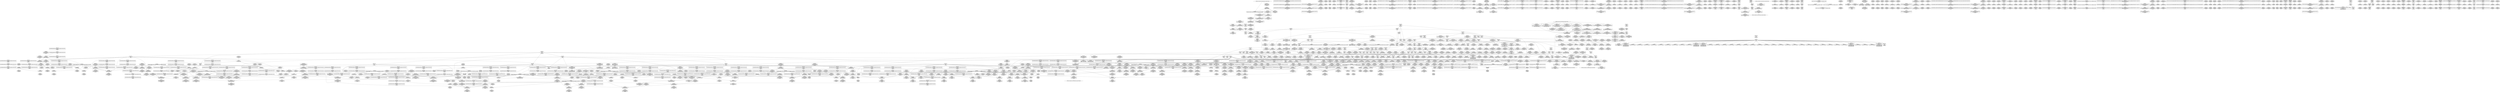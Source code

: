 digraph {
	CE0x5cc15e0 [shape=record,shape=Mrecord,label="{CE0x5cc15e0|i64*_getelementptr_inbounds_(_4_x_i64_,_4_x_i64_*___llvm_gcov_ctr128,_i64_0,_i64_2)|*Constant*|*SummSource*}"]
	CE0x5d050c0 [shape=record,shape=Mrecord,label="{CE0x5d050c0|sock_has_perm:sid|security/selinux/hooks.c,3969|*SummSource*}"]
	CE0x5cd19f0 [shape=record,shape=Mrecord,label="{CE0x5cd19f0|sock_has_perm:tmp7|security/selinux/hooks.c,3969|*SummSink*}"]
	CE0x5d3aba0 [shape=record,shape=Mrecord,label="{CE0x5d3aba0|8:_%struct.sock*,_:_SCME_24,25_}"]
	CE0x5d6c810 [shape=record,shape=Mrecord,label="{CE0x5d6c810|rcu_lock_acquire:tmp5|include/linux/rcupdate.h,418|*SummSink*}"]
	CE0x5d6b200 [shape=record,shape=Mrecord,label="{CE0x5d6b200|_call_void_lock_release(%struct.lockdep_map*_%map,_i32_1,_i64_ptrtoint_(i8*_blockaddress(_rcu_lock_release,_%__here)_to_i64))_#10,_!dbg_!27716|include/linux/rcupdate.h,423|*SummSource*}"]
	CE0x5e0a030 [shape=record,shape=Mrecord,label="{CE0x5e0a030|__rcu_read_unlock:tmp7|include/linux/rcupdate.h,245}"]
	CE0x5d621b0 [shape=record,shape=Mrecord,label="{CE0x5d621b0|_call_void_rcu_lock_release(%struct.lockdep_map*_rcu_lock_map)_#10,_!dbg_!27733|include/linux/rcupdate.h,935}"]
	CE0x5cb4030 [shape=record,shape=Mrecord,label="{CE0x5cb4030|get_current:tmp1|*SummSink*}"]
	CE0x5e0a280 [shape=record,shape=Mrecord,label="{CE0x5e0a280|__rcu_read_unlock:tmp7|include/linux/rcupdate.h,245|*SummSink*}"]
	CE0x5d64ff0 [shape=record,shape=Mrecord,label="{CE0x5d64ff0|rcu_lock_release:tmp|*SummSink*}"]
	CE0x5d4d9f0 [shape=record,shape=Mrecord,label="{CE0x5d4d9f0|task_sid:tmp8|security/selinux/hooks.c,208|*SummSink*}"]
	CE0x5d599b0 [shape=record,shape=Mrecord,label="{CE0x5d599b0|task_sid:do.body5|*SummSink*}"]
	CE0x5d2bd50 [shape=record,shape=Mrecord,label="{CE0x5d2bd50|__preempt_count_sub:tmp1|*SummSource*}"]
	CE0x5d920e0 [shape=record,shape=Mrecord,label="{CE0x5d920e0|i64*_getelementptr_inbounds_(_4_x_i64_,_4_x_i64_*___llvm_gcov_ctr134,_i64_0,_i64_1)|*Constant*|*SummSource*}"]
	CE0x5d8e020 [shape=record,shape=Mrecord,label="{CE0x5d8e020|cred_sid:bb|*SummSource*}"]
	CE0x5e03f00 [shape=record,shape=Mrecord,label="{CE0x5e03f00|__rcu_read_unlock:bb|*SummSink*}"]
	CE0x5cc2cb0 [shape=record,shape=Mrecord,label="{CE0x5cc2cb0|sock_has_perm:sk|Function::sock_has_perm&Arg::sk::|*SummSink*}"]
	CE0x5d6cdb0 [shape=record,shape=Mrecord,label="{CE0x5d6cdb0|i64*_getelementptr_inbounds_(_4_x_i64_,_4_x_i64_*___llvm_gcov_ctr128,_i64_0,_i64_1)|*Constant*}"]
	CE0x5cdbb50 [shape=record,shape=Mrecord,label="{CE0x5cdbb50|GLOBAL:selinux_netlbl_socket_setsockopt|*Constant*|*SummSource*}"]
	CE0x5d51820 [shape=record,shape=Mrecord,label="{CE0x5d51820|task_sid:tmp}"]
	CE0x5d596a0 [shape=record,shape=Mrecord,label="{CE0x5d596a0|COLLAPSED:_GCMRE___llvm_gcov_ctr131_internal_global_2_x_i64_zeroinitializer:_elem_0:default:}"]
	CE0x5da0670 [shape=record,shape=Mrecord,label="{CE0x5da0670|i64*_getelementptr_inbounds_(_11_x_i64_,_11_x_i64_*___llvm_gcov_ctr132,_i64_0,_i64_8)|*Constant*|*SummSink*}"]
	CE0x5d5d480 [shape=record,shape=Mrecord,label="{CE0x5d5d480|i32_208|*Constant*}"]
	CE0x5d30990 [shape=record,shape=Mrecord,label="{CE0x5d30990|task_sid:call7|security/selinux/hooks.c,208|*SummSink*}"]
	CE0x5d9bac0 [shape=record,shape=Mrecord,label="{CE0x5d9bac0|i64*_getelementptr_inbounds_(_4_x_i64_,_4_x_i64_*___llvm_gcov_ctr130,_i64_0,_i64_2)|*Constant*}"]
	CE0x5d47290 [shape=record,shape=Mrecord,label="{CE0x5d47290|avc_has_perm:tclass|Function::avc_has_perm&Arg::tclass::|*SummSource*}"]
	CE0x5d02450 [shape=record,shape=Mrecord,label="{CE0x5d02450|_ret_void,_!dbg_!27735|include/linux/rcupdate.h,884|*SummSource*}"]
	CE0x5ccf2f0 [shape=record,shape=Mrecord,label="{CE0x5ccf2f0|sock_has_perm:tmp14|security/selinux/hooks.c,3972|*SummSource*}"]
	CE0x5d55d70 [shape=record,shape=Mrecord,label="{CE0x5d55d70|rcu_read_lock:if.end}"]
	CE0x5da2010 [shape=record,shape=Mrecord,label="{CE0x5da2010|i64*_getelementptr_inbounds_(_11_x_i64_,_11_x_i64_*___llvm_gcov_ctr132,_i64_0,_i64_10)|*Constant*}"]
	CE0x5ddbcb0 [shape=record,shape=Mrecord,label="{CE0x5ddbcb0|i64*_getelementptr_inbounds_(_4_x_i64_,_4_x_i64_*___llvm_gcov_ctr134,_i64_0,_i64_0)|*Constant*|*SummSink*}"]
	CE0x5cb6ef0 [shape=record,shape=Mrecord,label="{CE0x5cb6ef0|task_sid:bb|*SummSource*}"]
	CE0x5d008e0 [shape=record,shape=Mrecord,label="{CE0x5d008e0|__rcu_read_lock:tmp|*SummSource*}"]
	CE0x5cb7d60 [shape=record,shape=Mrecord,label="{CE0x5cb7d60|sock_has_perm:tmp16|security/selinux/hooks.c,3976|*SummSink*}"]
	CE0x5d02510 [shape=record,shape=Mrecord,label="{CE0x5d02510|_ret_void,_!dbg_!27735|include/linux/rcupdate.h,884|*SummSink*}"]
	CE0x5cf0ba0 [shape=record,shape=Mrecord,label="{CE0x5cf0ba0|sock_has_perm:cleanup|*SummSource*}"]
	CE0x5d76380 [shape=record,shape=Mrecord,label="{CE0x5d76380|_call_void_asm_addl_$1,_%gs:$0_,_*m,ri,*m,_dirflag_,_fpsr_,_flags_(i32*___preempt_count,_i32_%sub,_i32*___preempt_count)_#3,_!dbg_!27717,_!srcloc_!27718|./arch/x86/include/asm/preempt.h,77|*SummSource*}"]
	CE0x5cc08a0 [shape=record,shape=Mrecord,label="{CE0x5cc08a0|32:_%struct.sock*,_:_CRE_32,40_|*MultipleSource*|Function::selinux_socket_setsockopt&Arg::sock::|security/selinux/hooks.c,4238}"]
	CE0x5da2e00 [shape=record,shape=Mrecord,label="{CE0x5da2e00|rcu_read_unlock:tmp18|include/linux/rcupdate.h,933}"]
	CE0x5d9a130 [shape=record,shape=Mrecord,label="{CE0x5d9a130|rcu_read_unlock:tmp11|include/linux/rcupdate.h,933|*SummSource*}"]
	CE0x5ce2320 [shape=record,shape=Mrecord,label="{CE0x5ce2320|GLOBAL:sock_has_perm|*Constant*|*SummSource*}"]
	CE0x5d76160 [shape=record,shape=Mrecord,label="{CE0x5d76160|__preempt_count_sub:sub|./arch/x86/include/asm/preempt.h,77|*SummSink*}"]
	CE0x5cb23e0 [shape=record,shape=Mrecord,label="{CE0x5cb23e0|selinux_socket_setsockopt:tmp7|security/selinux/hooks.c,4240}"]
	CE0x5cdc8b0 [shape=record,shape=Mrecord,label="{CE0x5cdc8b0|i32_1|*Constant*|*SummSource*}"]
	CE0x5d48ee0 [shape=record,shape=Mrecord,label="{CE0x5d48ee0|sock_has_perm:tmp18|security/selinux/hooks.c,3977}"]
	CE0x5cb2920 [shape=record,shape=Mrecord,label="{CE0x5cb2920|sock_has_perm:net|security/selinux/hooks.c, 3966|*SummSource*}"]
	CE0x5d9d3e0 [shape=record,shape=Mrecord,label="{CE0x5d9d3e0|i64*_getelementptr_inbounds_(_4_x_i64_,_4_x_i64_*___llvm_gcov_ctr133,_i64_0,_i64_1)|*Constant*}"]
	CE0x5d91f60 [shape=record,shape=Mrecord,label="{CE0x5d91f60|__rcu_read_lock:tmp1}"]
	CE0x5d57fd0 [shape=record,shape=Mrecord,label="{CE0x5d57fd0|i64_2|*Constant*}"]
	CE0x5d586d0 [shape=record,shape=Mrecord,label="{CE0x5d586d0|task_sid:if.then|*SummSource*}"]
	CE0x5d66070 [shape=record,shape=Mrecord,label="{CE0x5d66070|_call_void_lock_acquire(%struct.lockdep_map*_%map,_i32_0,_i32_0,_i32_2,_i32_0,_%struct.lockdep_map*_null,_i64_ptrtoint_(i8*_blockaddress(_rcu_lock_acquire,_%__here)_to_i64))_#10,_!dbg_!27716|include/linux/rcupdate.h,418|*SummSink*}"]
	CE0x5d01980 [shape=record,shape=Mrecord,label="{CE0x5d01980|i64*_getelementptr_inbounds_(_11_x_i64_,_11_x_i64_*___llvm_gcov_ctr127,_i64_0,_i64_0)|*Constant*}"]
	CE0x5cc4b40 [shape=record,shape=Mrecord,label="{CE0x5cc4b40|selinux_socket_setsockopt:call2|security/selinux/hooks.c,4242|*SummSink*}"]
	CE0x5d916d0 [shape=record,shape=Mrecord,label="{CE0x5d916d0|rcu_read_unlock:call3|include/linux/rcupdate.h,933|*SummSink*}"]
	CE0x5d46c50 [shape=record,shape=Mrecord,label="{CE0x5d46c50|avc_has_perm:tsid|Function::avc_has_perm&Arg::tsid::}"]
	CE0x5cc70f0 [shape=record,shape=Mrecord,label="{CE0x5cc70f0|i64*_getelementptr_inbounds_(_6_x_i64_,_6_x_i64_*___llvm_gcov_ctr366,_i64_0,_i64_5)|*Constant*|*SummSource*}"]
	CE0x5d44390 [shape=record,shape=Mrecord,label="{CE0x5d44390|sock_has_perm:tmp5|security/selinux/hooks.c,3966|*SummSource*}"]
	CE0x5d928b0 [shape=record,shape=Mrecord,label="{CE0x5d928b0|_call_void_asm_sideeffect_,_memory_,_dirflag_,_fpsr_,_flags_()_#3,_!dbg_!27714,_!srcloc_!27715|include/linux/rcupdate.h,239|*SummSource*}"]
	CE0x5cbb520 [shape=record,shape=Mrecord,label="{CE0x5cbb520|task_sid:do.end6}"]
	CE0x5dfeea0 [shape=record,shape=Mrecord,label="{CE0x5dfeea0|i64*_getelementptr_inbounds_(_4_x_i64_,_4_x_i64_*___llvm_gcov_ctr135,_i64_0,_i64_1)|*Constant*}"]
	CE0x5d60430 [shape=record,shape=Mrecord,label="{CE0x5d60430|task_sid:tmp24|security/selinux/hooks.c,208|*SummSink*}"]
	CE0x5cc13c0 [shape=record,shape=Mrecord,label="{CE0x5cc13c0|get_current:tmp4|./arch/x86/include/asm/current.h,14|*SummSource*}"]
	CE0x5cf2470 [shape=record,shape=Mrecord,label="{CE0x5cf2470|task_sid:do.body5|*SummSource*}"]
	CE0x5d5a3d0 [shape=record,shape=Mrecord,label="{CE0x5d5a3d0|task_sid:tmp5|security/selinux/hooks.c,208}"]
	CE0x5d62df0 [shape=record,shape=Mrecord,label="{CE0x5d62df0|rcu_lock_release:map|Function::rcu_lock_release&Arg::map::}"]
	CE0x5d9b5e0 [shape=record,shape=Mrecord,label="{CE0x5d9b5e0|_call_void_asm_sideeffect_,_memory_,_dirflag_,_fpsr_,_flags_()_#3,_!dbg_!27711,_!srcloc_!27714|include/linux/rcupdate.h,244|*SummSource*}"]
	CE0x5d39d90 [shape=record,shape=Mrecord,label="{CE0x5d39d90|sock_has_perm:net3|security/selinux/hooks.c,3974}"]
	CE0x5cd21d0 [shape=record,shape=Mrecord,label="{CE0x5cd21d0|sock_has_perm:tmp9|security/selinux/hooks.c,3969}"]
	CE0x5cc72e0 [shape=record,shape=Mrecord,label="{CE0x5cc72e0|get_current:tmp3|*SummSink*}"]
	CE0x5e03810 [shape=record,shape=Mrecord,label="{CE0x5e03810|__preempt_count_sub:tmp7|./arch/x86/include/asm/preempt.h,78|*SummSink*}"]
	CE0x5dcaa70 [shape=record,shape=Mrecord,label="{CE0x5dcaa70|i64_ptrtoint_(i8*_blockaddress(_rcu_lock_acquire,_%__here)_to_i64)|*Constant*}"]
	CE0x5d3cce0 [shape=record,shape=Mrecord,label="{CE0x5d3cce0|8:_%struct.sock*,_:_SCME_51,52_}"]
	CE0x5d6b190 [shape=record,shape=Mrecord,label="{CE0x5d6b190|_call_void_lock_release(%struct.lockdep_map*_%map,_i32_1,_i64_ptrtoint_(i8*_blockaddress(_rcu_lock_release,_%__here)_to_i64))_#10,_!dbg_!27716|include/linux/rcupdate.h,423}"]
	CE0x5d6bfb0 [shape=record,shape=Mrecord,label="{CE0x5d6bfb0|__rcu_read_unlock:tmp3}"]
	CE0x5d88d00 [shape=record,shape=Mrecord,label="{CE0x5d88d00|i8*_getelementptr_inbounds_(_25_x_i8_,_25_x_i8_*_.str45,_i32_0,_i32_0)|*Constant*}"]
	CE0x5d301e0 [shape=record,shape=Mrecord,label="{CE0x5d301e0|i64*_getelementptr_inbounds_(_4_x_i64_,_4_x_i64_*___llvm_gcov_ctr129,_i64_0,_i64_3)|*Constant*|*SummSink*}"]
	CE0x5dc7f60 [shape=record,shape=Mrecord,label="{CE0x5dc7f60|rcu_lock_release:indirectgoto}"]
	CE0x5d3fa00 [shape=record,shape=Mrecord,label="{CE0x5d3fa00|task_sid:tmp13|security/selinux/hooks.c,208|*SummSink*}"]
	CE0x5d3a390 [shape=record,shape=Mrecord,label="{CE0x5d3a390|8:_%struct.sock*,_:_SCME_0,4_|*MultipleSource*|security/selinux/hooks.c, 3966|security/selinux/hooks.c,3966|security/selinux/hooks.c,3966}"]
	CE0x5dde870 [shape=record,shape=Mrecord,label="{CE0x5dde870|rcu_lock_release:tmp6}"]
	CE0x5ca6ff0 [shape=record,shape=Mrecord,label="{CE0x5ca6ff0|selinux_socket_setsockopt:call|security/selinux/hooks.c,4238|*SummSource*}"]
	CE0x5d8fa00 [shape=record,shape=Mrecord,label="{CE0x5d8fa00|rcu_read_unlock:tmp14|include/linux/rcupdate.h,933|*SummSink*}"]
	CE0x5ca7f10 [shape=record,shape=Mrecord,label="{CE0x5ca7f10|i32_5|*Constant*|*SummSink*}"]
	CE0x5cc04c0 [shape=record,shape=Mrecord,label="{CE0x5cc04c0|selinux_socket_setsockopt:tmp5|security/selinux/hooks.c,4239|*SummSink*}"]
	CE0x5d92730 [shape=record,shape=Mrecord,label="{CE0x5d92730|_call_void_asm_sideeffect_,_memory_,_dirflag_,_fpsr_,_flags_()_#3,_!dbg_!27714,_!srcloc_!27715|include/linux/rcupdate.h,239}"]
	CE0x5d81340 [shape=record,shape=Mrecord,label="{CE0x5d81340|i64*_getelementptr_inbounds_(_4_x_i64_,_4_x_i64_*___llvm_gcov_ctr133,_i64_0,_i64_1)|*Constant*|*SummSink*}"]
	CE0x5d4a220 [shape=record,shape=Mrecord,label="{CE0x5d4a220|task_sid:do.body5}"]
	CE0x5cadbd0 [shape=record,shape=Mrecord,label="{CE0x5cadbd0|sock_has_perm:ad|security/selinux/hooks.c, 3965}"]
	CE0x5d8a470 [shape=record,shape=Mrecord,label="{CE0x5d8a470|i64*_getelementptr_inbounds_(_11_x_i64_,_11_x_i64_*___llvm_gcov_ctr127,_i64_0,_i64_9)|*Constant*}"]
	CE0x5cae250 [shape=record,shape=Mrecord,label="{CE0x5cae250|sock_has_perm:tmp3|security/selinux/hooks.c,3964}"]
	CE0x5d55ce0 [shape=record,shape=Mrecord,label="{CE0x5d55ce0|rcu_read_lock:land.lhs.true|*SummSink*}"]
	CE0x5d844d0 [shape=record,shape=Mrecord,label="{CE0x5d844d0|rcu_read_lock:tmp10|include/linux/rcupdate.h,882}"]
	CE0x5d47530 [shape=record,shape=Mrecord,label="{CE0x5d47530|_ret_i32_%retval.0,_!dbg_!27728|security/selinux/avc.c,775}"]
	CE0x5d79190 [shape=record,shape=Mrecord,label="{CE0x5d79190|GLOBAL:rcu_read_unlock|*Constant*|*SummSource*}"]
	CE0x5cd0700 [shape=record,shape=Mrecord,label="{CE0x5cd0700|COLLAPSED:_CMRE:_elem_0::|security/selinux/hooks.c,196}"]
	CE0x5cc37a0 [shape=record,shape=Mrecord,label="{CE0x5cc37a0|sock_has_perm:tmp1|*SummSink*}"]
	CE0x5d8e5f0 [shape=record,shape=Mrecord,label="{CE0x5d8e5f0|rcu_read_unlock:tmp15|include/linux/rcupdate.h,933|*SummSource*}"]
	CE0x5e02610 [shape=record,shape=Mrecord,label="{CE0x5e02610|__preempt_count_sub:tmp7|./arch/x86/include/asm/preempt.h,78|*SummSource*}"]
	CE0x5d46af0 [shape=record,shape=Mrecord,label="{CE0x5d46af0|avc_has_perm:ssid|Function::avc_has_perm&Arg::ssid::|*SummSource*}"]
	CE0x5d04bb0 [shape=record,shape=Mrecord,label="{CE0x5d04bb0|_ret_i32_%call7,_!dbg_!27749|security/selinux/hooks.c,210|*SummSink*}"]
	CE0x5d6d410 [shape=record,shape=Mrecord,label="{CE0x5d6d410|i64*_getelementptr_inbounds_(_4_x_i64_,_4_x_i64_*___llvm_gcov_ctr130,_i64_0,_i64_0)|*Constant*|*SummSource*}"]
	CE0x5cd1d50 [shape=record,shape=Mrecord,label="{CE0x5cd1d50|GLOBAL:__llvm_gcov_ctr327|Global_var:__llvm_gcov_ctr327|*SummSource*}"]
	CE0x5d5e840 [shape=record,shape=Mrecord,label="{CE0x5d5e840|task_sid:tmp21|security/selinux/hooks.c,208|*SummSource*}"]
	CE0x5cc0ff0 [shape=record,shape=Mrecord,label="{CE0x5cc0ff0|get_current:entry|*SummSource*}"]
	CE0x5d7c920 [shape=record,shape=Mrecord,label="{CE0x5d7c920|rcu_lock_acquire:tmp1|*SummSource*}"]
	CE0x6812840 [shape=record,shape=Mrecord,label="{CE0x6812840|selinux_socket_setsockopt:retval.0}"]
	CE0x5d2eb40 [shape=record,shape=Mrecord,label="{CE0x5d2eb40|__rcu_read_unlock:tmp1}"]
	CE0x5d415a0 [shape=record,shape=Mrecord,label="{CE0x5d415a0|task_sid:tmp15|security/selinux/hooks.c,208|*SummSource*}"]
	CE0x5d55020 [shape=record,shape=Mrecord,label="{CE0x5d55020|__rcu_read_lock:entry|*SummSource*}"]
	CE0x5d5dea0 [shape=record,shape=Mrecord,label="{CE0x5d5dea0|i8*_getelementptr_inbounds_(_41_x_i8_,_41_x_i8_*_.str44,_i32_0,_i32_0)|*Constant*|*SummSource*}"]
	CE0x5d26cc0 [shape=record,shape=Mrecord,label="{CE0x5d26cc0|__rcu_read_unlock:do.end|*SummSink*}"]
	CE0x5ca6560 [shape=record,shape=Mrecord,label="{CE0x5ca6560|selinux_socket_setsockopt:if.then}"]
	CE0x5d78b60 [shape=record,shape=Mrecord,label="{CE0x5d78b60|_call_void_rcu_read_unlock()_#10,_!dbg_!27748|security/selinux/hooks.c,209}"]
	CE0x5d793b0 [shape=record,shape=Mrecord,label="{CE0x5d793b0|rcu_read_unlock:entry|*SummSink*}"]
	CE0x5d067c0 [shape=record,shape=Mrecord,label="{CE0x5d067c0|sock_has_perm:cmp|security/selinux/hooks.c,3969|*SummSource*}"]
	CE0x5d45310 [shape=record,shape=Mrecord,label="{CE0x5d45310|sock_has_perm:sclass|security/selinux/hooks.c,3976|*SummSource*}"]
	CE0x5cc4040 [shape=record,shape=Mrecord,label="{CE0x5cc4040|sock_has_perm:task|Function::sock_has_perm&Arg::task::|*SummSink*}"]
	CE0x5da2580 [shape=record,shape=Mrecord,label="{CE0x5da2580|rcu_read_unlock:tmp21|include/linux/rcupdate.h,935|*SummSink*}"]
	CE0x5cbd0c0 [shape=record,shape=Mrecord,label="{CE0x5cbd0c0|rcu_read_unlock:tmp2|*SummSource*}"]
	CE0x5ca68d0 [shape=record,shape=Mrecord,label="{CE0x5ca68d0|sock_has_perm:task|Function::sock_has_perm&Arg::task::}"]
	CE0x5d57500 [shape=record,shape=Mrecord,label="{CE0x5d57500|rcu_lock_acquire:tmp1}"]
	CE0x5cc3560 [shape=record,shape=Mrecord,label="{CE0x5cc3560|selinux_socket_setsockopt:tmp10|security/selinux/hooks.c,4242|*SummSource*}"]
	CE0x5d44c80 [shape=record,shape=Mrecord,label="{CE0x5d44c80|i32_4|*Constant*}"]
	CE0x5d40610 [shape=record,shape=Mrecord,label="{CE0x5d40610|i64_6|*Constant*}"]
	CE0x5cbd980 [shape=record,shape=Mrecord,label="{CE0x5cbd980|get_current:tmp2|*SummSink*}"]
	CE0x5ca7e60 [shape=record,shape=Mrecord,label="{CE0x5ca7e60|selinux_socket_setsockopt:bb|*SummSource*}"]
	CE0x5d3c820 [shape=record,shape=Mrecord,label="{CE0x5d3c820|8:_%struct.sock*,_:_SCME_47,48_}"]
	CE0x5cefd00 [shape=record,shape=Mrecord,label="{CE0x5cefd00|_call_void_mcount()_#3|*SummSink*}"]
	CE0x5dc85c0 [shape=record,shape=Mrecord,label="{CE0x5dc85c0|rcu_lock_acquire:tmp7}"]
	CE0x5cc33d0 [shape=record,shape=Mrecord,label="{CE0x5cc33d0|selinux_socket_setsockopt:tmp10|security/selinux/hooks.c,4242}"]
	CE0x5d58770 [shape=record,shape=Mrecord,label="{CE0x5d58770|task_sid:bb}"]
	CE0x5d92290 [shape=record,shape=Mrecord,label="{CE0x5d92290|__rcu_read_lock:do.end|*SummSource*}"]
	CE0x5e0af60 [shape=record,shape=Mrecord,label="{CE0x5e0af60|__preempt_count_sub:bb|*SummSink*}"]
	CE0x5da03d0 [shape=record,shape=Mrecord,label="{CE0x5da03d0|i64*_getelementptr_inbounds_(_11_x_i64_,_11_x_i64_*___llvm_gcov_ctr132,_i64_0,_i64_8)|*Constant*|*SummSource*}"]
	CE0x5d75980 [shape=record,shape=Mrecord,label="{CE0x5d75980|__preempt_count_add:tmp3|*SummSource*}"]
	CE0x5d9ed00 [shape=record,shape=Mrecord,label="{CE0x5d9ed00|rcu_lock_release:tmp|*SummSource*}"]
	CE0x5dca920 [shape=record,shape=Mrecord,label="{CE0x5dca920|%struct.lockdep_map*_null|*Constant*|*SummSink*}"]
	CE0x5da3760 [shape=record,shape=Mrecord,label="{CE0x5da3760|_call_void_lockdep_rcu_suspicious(i8*_getelementptr_inbounds_(_25_x_i8_,_25_x_i8_*_.str45,_i32_0,_i32_0),_i32_934,_i8*_getelementptr_inbounds_(_44_x_i8_,_44_x_i8_*_.str47,_i32_0,_i32_0))_#10,_!dbg_!27726|include/linux/rcupdate.h,933|*SummSink*}"]
	CE0x5d7dd30 [shape=record,shape=Mrecord,label="{CE0x5d7dd30|rcu_read_lock:tmp5|include/linux/rcupdate.h,882|*SummSource*}"]
	CE0x5d93880 [shape=record,shape=Mrecord,label="{CE0x5d93880|rcu_lock_acquire:tmp|*SummSource*}"]
	CE0x5ddcba0 [shape=record,shape=Mrecord,label="{CE0x5ddcba0|COLLAPSED:_GCMRE___llvm_gcov_ctr134_internal_global_4_x_i64_zeroinitializer:_elem_0:default:}"]
	CE0x5cc4320 [shape=record,shape=Mrecord,label="{CE0x5cc4320|_ret_i32_%retval.0,_!dbg_!27726|security/selinux/hooks.c,4243}"]
	CE0x5d4b170 [shape=record,shape=Mrecord,label="{CE0x5d4b170|task_sid:tmp1}"]
	CE0x5cb3b00 [shape=record,shape=Mrecord,label="{CE0x5cb3b00|selinux_socket_setsockopt:tmp5|security/selinux/hooks.c,4239|*SummSource*}"]
	CE0x5d96940 [shape=record,shape=Mrecord,label="{CE0x5d96940|_ret_void,_!dbg_!27719|./arch/x86/include/asm/preempt.h,73}"]
	CE0x5d9d510 [shape=record,shape=Mrecord,label="{CE0x5d9d510|rcu_read_unlock:bb|*SummSink*}"]
	CE0x5d80210 [shape=record,shape=Mrecord,label="{CE0x5d80210|_call_void_mcount()_#3|*SummSource*}"]
	CE0x5cefc90 [shape=record,shape=Mrecord,label="{CE0x5cefc90|_call_void_mcount()_#3|*SummSource*}"]
	CE0x5da2b70 [shape=record,shape=Mrecord,label="{CE0x5da2b70|rcu_read_unlock:tmp17|include/linux/rcupdate.h,933|*SummSink*}"]
	CE0x5d628b0 [shape=record,shape=Mrecord,label="{CE0x5d628b0|GLOBAL:rcu_lock_release|*Constant*|*SummSink*}"]
	CE0x5d43a70 [shape=record,shape=Mrecord,label="{CE0x5d43a70|task_sid:task|Function::task_sid&Arg::task::|*SummSink*}"]
	CE0x5cce2a0 [shape=record,shape=Mrecord,label="{CE0x5cce2a0|i64*_getelementptr_inbounds_(_6_x_i64_,_6_x_i64_*___llvm_gcov_ctr327,_i64_0,_i64_3)|*Constant*|*SummSource*}"]
	CE0x5d7baf0 [shape=record,shape=Mrecord,label="{CE0x5d7baf0|rcu_read_unlock:tmp8|include/linux/rcupdate.h,933}"]
	CE0x5d3b2f0 [shape=record,shape=Mrecord,label="{CE0x5d3b2f0|8:_%struct.sock*,_:_SCME_29,30_}"]
	CE0x5cc8110 [shape=record,shape=Mrecord,label="{CE0x5cc8110|i64*_getelementptr_inbounds_(_6_x_i64_,_6_x_i64_*___llvm_gcov_ctr366,_i64_0,_i64_3)|*Constant*|*SummSink*}"]
	CE0x5d8e720 [shape=record,shape=Mrecord,label="{CE0x5d8e720|rcu_read_unlock:tmp15|include/linux/rcupdate.h,933|*SummSink*}"]
	CE0x5ca8330 [shape=record,shape=Mrecord,label="{CE0x5ca8330|sock_has_perm:task|Function::sock_has_perm&Arg::task::|*SummSource*}"]
	CE0x5d95bf0 [shape=record,shape=Mrecord,label="{CE0x5d95bf0|GLOBAL:__preempt_count_add|*Constant*}"]
	CE0x5d4dac0 [shape=record,shape=Mrecord,label="{CE0x5d4dac0|task_sid:tmp9|security/selinux/hooks.c,208}"]
	CE0x5d6b7c0 [shape=record,shape=Mrecord,label="{CE0x5d6b7c0|i64*_getelementptr_inbounds_(_4_x_i64_,_4_x_i64_*___llvm_gcov_ctr128,_i64_0,_i64_1)|*Constant*|*SummSource*}"]
	CE0x5caee00 [shape=record,shape=Mrecord,label="{CE0x5caee00|selinux_socket_setsockopt:tmp4|security/selinux/hooks.c,4239|*SummSource*}"]
	CE0x5dda350 [shape=record,shape=Mrecord,label="{CE0x5dda350|__preempt_count_sub:do.body|*SummSink*}"]
	CE0x5da32f0 [shape=record,shape=Mrecord,label="{CE0x5da32f0|_call_void_lockdep_rcu_suspicious(i8*_getelementptr_inbounds_(_25_x_i8_,_25_x_i8_*_.str45,_i32_0,_i32_0),_i32_934,_i8*_getelementptr_inbounds_(_44_x_i8_,_44_x_i8_*_.str47,_i32_0,_i32_0))_#10,_!dbg_!27726|include/linux/rcupdate.h,933}"]
	CE0x5d468a0 [shape=record,shape=Mrecord,label="{CE0x5d468a0|avc_has_perm:ssid|Function::avc_has_perm&Arg::ssid::}"]
	CE0x5d3ff20 [shape=record,shape=Mrecord,label="{CE0x5d3ff20|task_sid:call3|security/selinux/hooks.c,208|*SummSource*}"]
	CE0x5d98cc0 [shape=record,shape=Mrecord,label="{CE0x5d98cc0|rcu_read_unlock:land.lhs.true|*SummSource*}"]
	CE0x5cef830 [shape=record,shape=Mrecord,label="{CE0x5cef830|sock_has_perm:tmp}"]
	CE0x5d3d400 [shape=record,shape=Mrecord,label="{CE0x5d3d400|i64_56|*Constant*|*SummSource*}"]
	CE0x5da13a0 [shape=record,shape=Mrecord,label="{CE0x5da13a0|rcu_read_unlock:tmp19|include/linux/rcupdate.h,933}"]
	CE0x5cbd050 [shape=record,shape=Mrecord,label="{CE0x5cbd050|rcu_read_unlock:tmp2}"]
	CE0x5d315d0 [shape=record,shape=Mrecord,label="{CE0x5d315d0|_ret_i32_%tmp6,_!dbg_!27716|security/selinux/hooks.c,197}"]
	CE0x5d7c510 [shape=record,shape=Mrecord,label="{CE0x5d7c510|rcu_read_lock:call|include/linux/rcupdate.h,882|*SummSink*}"]
	CE0x5ca8c20 [shape=record,shape=Mrecord,label="{CE0x5ca8c20|sock_has_perm:perms|Function::sock_has_perm&Arg::perms::|*SummSource*}"]
	CE0x5d545b0 [shape=record,shape=Mrecord,label="{CE0x5d545b0|i64*_getelementptr_inbounds_(_11_x_i64_,_11_x_i64_*___llvm_gcov_ctr127,_i64_0,_i64_0)|*Constant*|*SummSink*}"]
	CE0x5d58220 [shape=record,shape=Mrecord,label="{CE0x5d58220|i64*_getelementptr_inbounds_(_11_x_i64_,_11_x_i64_*___llvm_gcov_ctr127,_i64_0,_i64_1)|*Constant*|*SummSink*}"]
	CE0x5d3f660 [shape=record,shape=Mrecord,label="{CE0x5d3f660|task_sid:call3|security/selinux/hooks.c,208}"]
	CE0x5caed90 [shape=record,shape=Mrecord,label="{CE0x5caed90|i64_0|*Constant*|*SummSink*}"]
	CE0x5dcbad0 [shape=record,shape=Mrecord,label="{CE0x5dcbad0|rcu_lock_release:tmp3|*SummSource*}"]
	CE0x5d40cd0 [shape=record,shape=Mrecord,label="{CE0x5d40cd0|i64_7|*Constant*}"]
	CE0x5cb34c0 [shape=record,shape=Mrecord,label="{CE0x5cb34c0|selinux_socket_setsockopt:if.end|*SummSink*}"]
	CE0x5d2f2a0 [shape=record,shape=Mrecord,label="{CE0x5d2f2a0|__preempt_count_sub:entry|*SummSource*}"]
	CE0x5d47df0 [shape=record,shape=Mrecord,label="{CE0x5d47df0|avc_has_perm:auditdata|Function::avc_has_perm&Arg::auditdata::|*SummSink*}"]
	CE0x5ca8e90 [shape=record,shape=Mrecord,label="{CE0x5ca8e90|selinux_socket_setsockopt:tmp6|security/selinux/hooks.c,4239|*SummSource*}"]
	CE0x5d5a300 [shape=record,shape=Mrecord,label="{CE0x5d5a300|i64_3|*Constant*|*SummSink*}"]
	CE0x5d26dc0 [shape=record,shape=Mrecord,label="{CE0x5d26dc0|__preempt_count_add:tmp1|*SummSource*}"]
	CE0x5cadf10 [shape=record,shape=Mrecord,label="{CE0x5cadf10|GLOBAL:get_current|*Constant*|*SummSource*}"]
	CE0x5d8dfb0 [shape=record,shape=Mrecord,label="{CE0x5d8dfb0|cred_sid:bb}"]
	CE0x5d00d90 [shape=record,shape=Mrecord,label="{CE0x5d00d90|i64*_getelementptr_inbounds_(_13_x_i64_,_13_x_i64_*___llvm_gcov_ctr126,_i64_0,_i64_0)|*Constant*|*SummSource*}"]
	CE0x5cb1090 [shape=record,shape=Mrecord,label="{CE0x5cb1090|selinux_socket_setsockopt:optname|Function::selinux_socket_setsockopt&Arg::optname::}"]
	CE0x5d3ff90 [shape=record,shape=Mrecord,label="{CE0x5d3ff90|task_sid:call3|security/selinux/hooks.c,208|*SummSink*}"]
	CE0x5cb6d40 [shape=record,shape=Mrecord,label="{CE0x5cb6d40|cred_sid:sid|security/selinux/hooks.c,197|*SummSink*}"]
	CE0x5caaf30 [shape=record,shape=Mrecord,label="{CE0x5caaf30|32:_%struct.sock*,_:_CRE_8,16_|*MultipleSource*|Function::selinux_socket_setsockopt&Arg::sock::|security/selinux/hooks.c,4238}"]
	CE0x5d7ff80 [shape=record,shape=Mrecord,label="{CE0x5d7ff80|_call_void_mcount()_#3}"]
	CE0x5d2f310 [shape=record,shape=Mrecord,label="{CE0x5d2f310|__preempt_count_sub:entry}"]
	CE0x5d2fad0 [shape=record,shape=Mrecord,label="{CE0x5d2fad0|__preempt_count_add:do.body}"]
	CE0x5cadcb0 [shape=record,shape=Mrecord,label="{CE0x5cadcb0|sock_has_perm:ad|security/selinux/hooks.c, 3965|*SummSink*}"]
	CE0x5d9c230 [shape=record,shape=Mrecord,label="{CE0x5d9c230|GLOBAL:__preempt_count_add|*Constant*|*SummSink*}"]
	CE0x5cc3f40 [shape=record,shape=Mrecord,label="{CE0x5cc3f40|sock_has_perm:entry}"]
	CE0x5d30440 [shape=record,shape=Mrecord,label="{CE0x5d30440|task_sid:tmp27|security/selinux/hooks.c,208|*SummSink*}"]
	CE0x5d5df50 [shape=record,shape=Mrecord,label="{CE0x5d5df50|i8*_getelementptr_inbounds_(_41_x_i8_,_41_x_i8_*_.str44,_i32_0,_i32_0)|*Constant*|*SummSink*}"]
	CE0x5d6b4a0 [shape=record,shape=Mrecord,label="{CE0x5d6b4a0|i32_1|*Constant*}"]
	CE0x5d854b0 [shape=record,shape=Mrecord,label="{CE0x5d854b0|rcu_read_lock:tmp12|include/linux/rcupdate.h,882|*SummSource*}"]
	CE0x5d7a6a0 [shape=record,shape=Mrecord,label="{CE0x5d7a6a0|rcu_read_lock:tmp7|include/linux/rcupdate.h,882|*SummSource*}"]
	CE0x5ddded0 [shape=record,shape=Mrecord,label="{CE0x5ddded0|i64*_getelementptr_inbounds_(_4_x_i64_,_4_x_i64_*___llvm_gcov_ctr133,_i64_0,_i64_3)|*Constant*}"]
	CE0x5cc36c0 [shape=record,shape=Mrecord,label="{CE0x5cc36c0|sock_has_perm:tmp1}"]
	CE0x5d9ad20 [shape=record,shape=Mrecord,label="{CE0x5d9ad20|rcu_read_unlock:tmp11|include/linux/rcupdate.h,933|*SummSink*}"]
	CE0x5d89850 [shape=record,shape=Mrecord,label="{CE0x5d89850|i32_883|*Constant*|*SummSink*}"]
	CE0x5d34910 [shape=record,shape=Mrecord,label="{CE0x5d34910|sock_has_perm:sid5|security/selinux/hooks.c,3976|*SummSink*}"]
	CE0x5ceae30 [shape=record,shape=Mrecord,label="{CE0x5ceae30|task_sid:tmp3|*SummSource*}"]
	CE0x5caa690 [shape=record,shape=Mrecord,label="{CE0x5caa690|i32_59|*Constant*}"]
	CE0x5d54800 [shape=record,shape=Mrecord,label="{CE0x5d54800|COLLAPSED:_GCMRE___llvm_gcov_ctr127_internal_global_11_x_i64_zeroinitializer:_elem_0:default:}"]
	CE0x5ccfb80 [shape=record,shape=Mrecord,label="{CE0x5ccfb80|task_sid:tmp2|*SummSink*}"]
	CE0x5dcc7e0 [shape=record,shape=Mrecord,label="{CE0x5dcc7e0|void_(i32*,_i32,_i32*)*_asm_addl_$1,_%gs:$0_,_*m,ri,*m,_dirflag_,_fpsr_,_flags_|*SummSink*}"]
	CE0x5cc75d0 [shape=record,shape=Mrecord,label="{CE0x5cc75d0|sock_has_perm:sk_security|security/selinux/hooks.c,3964|*SummSource*}"]
	CE0x5ddd060 [shape=record,shape=Mrecord,label="{CE0x5ddd060|__rcu_read_lock:tmp3}"]
	CE0x5d527d0 [shape=record,shape=Mrecord,label="{CE0x5d527d0|task_sid:tmp8|security/selinux/hooks.c,208}"]
	CE0x5cce590 [shape=record,shape=Mrecord,label="{CE0x5cce590|i64*_getelementptr_inbounds_(_6_x_i64_,_6_x_i64_*___llvm_gcov_ctr327,_i64_0,_i64_3)|*Constant*|*SummSink*}"]
	CE0x5cc7fe0 [shape=record,shape=Mrecord,label="{CE0x5cc7fe0|i64*_getelementptr_inbounds_(_6_x_i64_,_6_x_i64_*___llvm_gcov_ctr366,_i64_0,_i64_3)|*Constant*}"]
	CE0x5d96bb0 [shape=record,shape=Mrecord,label="{CE0x5d96bb0|__preempt_count_add:val|Function::__preempt_count_add&Arg::val::|*SummSink*}"]
	CE0x5d04ff0 [shape=record,shape=Mrecord,label="{CE0x5d04ff0|sock_has_perm:sid|security/selinux/hooks.c,3969}"]
	CE0x5d40df0 [shape=record,shape=Mrecord,label="{CE0x5d40df0|i64_7|*Constant*|*SummSink*}"]
	CE0x5d81820 [shape=record,shape=Mrecord,label="{CE0x5d81820|i64*_getelementptr_inbounds_(_4_x_i64_,_4_x_i64_*___llvm_gcov_ctr128,_i64_0,_i64_2)|*Constant*}"]
	CE0x5d8c7f0 [shape=record,shape=Mrecord,label="{CE0x5d8c7f0|rcu_read_lock:tmp20|include/linux/rcupdate.h,882|*SummSource*}"]
	CE0x5e08530 [shape=record,shape=Mrecord,label="{CE0x5e08530|_call_void_mcount()_#3|*SummSource*}"]
	CE0x5d44150 [shape=record,shape=Mrecord,label="{CE0x5d44150|sock_has_perm:tmp4|security/selinux/hooks.c,3966|*SummSink*}"]
	CE0x5cca580 [shape=record,shape=Mrecord,label="{CE0x5cca580|selinux_socket_setsockopt:call1|security/selinux/hooks.c,4238|*SummSink*}"]
	CE0x5cd6400 [shape=record,shape=Mrecord,label="{CE0x5cd6400|sock_has_perm:sid5|security/selinux/hooks.c,3976|*SummSource*}"]
	CE0x5d3e5a0 [shape=record,shape=Mrecord,label="{CE0x5d3e5a0|i32_2|*Constant*|*SummSource*}"]
	CE0x5d86350 [shape=record,shape=Mrecord,label="{CE0x5d86350|rcu_read_unlock:tmp12|include/linux/rcupdate.h,933|*SummSink*}"]
	CE0x5d87710 [shape=record,shape=Mrecord,label="{CE0x5d87710|rcu_read_lock:tmp14|include/linux/rcupdate.h,882|*SummSink*}"]
	CE0x5d8f5a0 [shape=record,shape=Mrecord,label="{CE0x5d8f5a0|rcu_read_unlock:tmp14|include/linux/rcupdate.h,933}"]
	CE0x5d8ba70 [shape=record,shape=Mrecord,label="{CE0x5d8ba70|i8*_getelementptr_inbounds_(_25_x_i8_,_25_x_i8_*_.str45,_i32_0,_i32_0)|*Constant*|*SummSink*}"]
	CE0x5dd94f0 [shape=record,shape=Mrecord,label="{CE0x5dd94f0|__rcu_read_unlock:tmp}"]
	CE0x5d87590 [shape=record,shape=Mrecord,label="{CE0x5d87590|rcu_read_lock:tmp14|include/linux/rcupdate.h,882|*SummSource*}"]
	CE0x5d88ab0 [shape=record,shape=Mrecord,label="{CE0x5d88ab0|GLOBAL:lockdep_rcu_suspicious|*Constant*}"]
	CE0x5cb5400 [shape=record,shape=Mrecord,label="{CE0x5cb5400|sock_has_perm:tmp13|security/selinux/hooks.c,3972|*SummSource*}"]
	CE0x5d71880 [shape=record,shape=Mrecord,label="{CE0x5d71880|i64_1|*Constant*}"]
	CE0x5d291f0 [shape=record,shape=Mrecord,label="{CE0x5d291f0|i64*_getelementptr_inbounds_(_4_x_i64_,_4_x_i64_*___llvm_gcov_ctr135,_i64_0,_i64_3)|*Constant*|*SummSink*}"]
	CE0x5d60f70 [shape=record,shape=Mrecord,label="{CE0x5d60f70|i64*_getelementptr_inbounds_(_13_x_i64_,_13_x_i64_*___llvm_gcov_ctr126,_i64_0,_i64_9)|*Constant*|*SummSource*}"]
	CE0x5d90eb0 [shape=record,shape=Mrecord,label="{CE0x5d90eb0|rcu_read_unlock:tmp2|*SummSink*}"]
	CE0x5dd7fe0 [shape=record,shape=Mrecord,label="{CE0x5dd7fe0|__rcu_read_unlock:tmp2|*SummSource*}"]
	CE0x5d48a90 [shape=record,shape=Mrecord,label="{CE0x5d48a90|i64*_getelementptr_inbounds_(_6_x_i64_,_6_x_i64_*___llvm_gcov_ctr327,_i64_0,_i64_5)|*Constant*|*SummSource*}"]
	CE0x5d41020 [shape=record,shape=Mrecord,label="{CE0x5d41020|task_sid:tmp15|security/selinux/hooks.c,208}"]
	CE0x5caaac0 [shape=record,shape=Mrecord,label="{CE0x5caaac0|32:_%struct.sock*,_:_CRE_24,32_|*MultipleSource*|Function::selinux_socket_setsockopt&Arg::sock::|security/selinux/hooks.c,4238}"]
	CE0x5d406e0 [shape=record,shape=Mrecord,label="{CE0x5d406e0|i64_6|*Constant*|*SummSource*}"]
	CE0x5d9ce00 [shape=record,shape=Mrecord,label="{CE0x5d9ce00|rcu_read_unlock:tmp6|include/linux/rcupdate.h,933}"]
	CE0x5d84650 [shape=record,shape=Mrecord,label="{CE0x5d84650|rcu_read_lock:tmp9|include/linux/rcupdate.h,882|*SummSource*}"]
	CE0x5d5bac0 [shape=record,shape=Mrecord,label="{CE0x5d5bac0|i8_1|*Constant*}"]
	CE0x5d416e0 [shape=record,shape=Mrecord,label="{CE0x5d416e0|task_sid:tmp17|security/selinux/hooks.c,208}"]
	CE0x5cd59f0 [shape=record,shape=Mrecord,label="{CE0x5cd59f0|sock_has_perm:tmp15|security/selinux/hooks.c,3974|*SummSink*}"]
	CE0x5d59440 [shape=record,shape=Mrecord,label="{CE0x5d59440|i64_3|*Constant*|*SummSource*}"]
	CE0x5d4b510 [shape=record,shape=Mrecord,label="{CE0x5d4b510|i64_1|*Constant*}"]
	CE0x5cb5fc0 [shape=record,shape=Mrecord,label="{CE0x5cb5fc0|selinux_socket_setsockopt:call|security/selinux/hooks.c,4238}"]
	CE0x5d44f70 [shape=record,shape=Mrecord,label="{CE0x5d44f70|i32_4|*Constant*|*SummSink*}"]
	CE0x5d8dc70 [shape=record,shape=Mrecord,label="{CE0x5d8dc70|rcu_read_lock:tmp22|include/linux/rcupdate.h,884|*SummSink*}"]
	CE0x5d04750 [shape=record,shape=Mrecord,label="{CE0x5d04750|i64*_getelementptr_inbounds_(_6_x_i64_,_6_x_i64_*___llvm_gcov_ctr327,_i64_0,_i64_0)|*Constant*|*SummSource*}"]
	CE0x5ce4790 [shape=record,shape=Mrecord,label="{CE0x5ce4790|selinux_socket_setsockopt:tmp3|security/selinux/hooks.c,4239|*SummSink*}"]
	CE0x5cd70c0 [shape=record,shape=Mrecord,label="{CE0x5cd70c0|rcu_read_lock:tobool1|include/linux/rcupdate.h,882}"]
	CE0x5d96770 [shape=record,shape=Mrecord,label="{CE0x5d96770|0:_i8,_:_GCMR_rcu_read_unlock.__warned_internal_global_i8_0,_section_.data.unlikely_,_align_1:_elem_0:default:}"]
	CE0x5cb5880 [shape=record,shape=Mrecord,label="{CE0x5cb5880|get_current:tmp3|*SummSource*}"]
	CE0x5d48310 [shape=record,shape=Mrecord,label="{CE0x5d48310|i64*_getelementptr_inbounds_(_6_x_i64_,_6_x_i64_*___llvm_gcov_ctr327,_i64_0,_i64_5)|*Constant*}"]
	CE0x5cbc5a0 [shape=record,shape=Mrecord,label="{CE0x5cbc5a0|_call_void_rcu_read_lock()_#10,_!dbg_!27712|security/selinux/hooks.c,207|*SummSource*}"]
	CE0x5cb3c30 [shape=record,shape=Mrecord,label="{CE0x5cb3c30|i64_1|*Constant*}"]
	CE0x5e299a0 [shape=record,shape=Mrecord,label="{CE0x5e299a0|__preempt_count_sub:tmp5|./arch/x86/include/asm/preempt.h,77|*SummSource*}"]
	CE0x5d95530 [shape=record,shape=Mrecord,label="{CE0x5d95530|rcu_read_unlock:tmp3|*SummSource*}"]
	CE0x5d28fd0 [shape=record,shape=Mrecord,label="{CE0x5d28fd0|GLOBAL:__preempt_count|Global_var:__preempt_count}"]
	CE0x5d98210 [shape=record,shape=Mrecord,label="{CE0x5d98210|_ret_void,_!dbg_!27719|./arch/x86/include/asm/preempt.h,73|*SummSink*}"]
	CE0x5d64c10 [shape=record,shape=Mrecord,label="{CE0x5d64c10|__rcu_read_lock:bb|*SummSource*}"]
	CE0x5d45cc0 [shape=record,shape=Mrecord,label="{CE0x5d45cc0|sock_has_perm:call6|security/selinux/hooks.c,3976|*SummSink*}"]
	CE0x5d85ab0 [shape=record,shape=Mrecord,label="{CE0x5d85ab0|rcu_read_lock:call3|include/linux/rcupdate.h,882|*SummSource*}"]
	CE0x5d58a50 [shape=record,shape=Mrecord,label="{CE0x5d58a50|cred_sid:tmp|*SummSink*}"]
	CE0x5ddb0c0 [shape=record,shape=Mrecord,label="{CE0x5ddb0c0|rcu_lock_release:tmp4|include/linux/rcupdate.h,423|*SummSink*}"]
	CE0x5d8c5e0 [shape=record,shape=Mrecord,label="{CE0x5d8c5e0|rcu_read_lock:tmp20|include/linux/rcupdate.h,882}"]
	CE0x5cd4930 [shape=record,shape=Mrecord,label="{CE0x5cd4930|sock_has_perm:type|security/selinux/hooks.c,3972}"]
	CE0x5d592e0 [shape=record,shape=Mrecord,label="{CE0x5d592e0|i64_3|*Constant*}"]
	CE0x5cbff40 [shape=record,shape=Mrecord,label="{CE0x5cbff40|selinux_socket_setsockopt:tmp8|security/selinux/hooks.c,4240}"]
	CE0x5d39e00 [shape=record,shape=Mrecord,label="{CE0x5d39e00|sock_has_perm:net3|security/selinux/hooks.c,3974|*SummSource*}"]
	CE0x5dfe910 [shape=record,shape=Mrecord,label="{CE0x5dfe910|__preempt_count_add:bb|*SummSource*}"]
	CE0x5d95100 [shape=record,shape=Mrecord,label="{CE0x5d95100|rcu_lock_acquire:tmp3|*SummSource*}"]
	CE0x5d59d30 [shape=record,shape=Mrecord,label="{CE0x5d59d30|task_sid:if.end|*SummSource*}"]
	CE0x5ca1370 [shape=record,shape=Mrecord,label="{CE0x5ca1370|selinux_socket_setsockopt:tmp|*SummSink*}"]
	CE0x5d97ef0 [shape=record,shape=Mrecord,label="{CE0x5d97ef0|rcu_read_unlock:if.then|*SummSink*}"]
	CE0x5ce3580 [shape=record,shape=Mrecord,label="{CE0x5ce3580|GLOBAL:__llvm_gcov_ctr366|Global_var:__llvm_gcov_ctr366|*SummSink*}"]
	CE0x5d56920 [shape=record,shape=Mrecord,label="{CE0x5d56920|cred_sid:tmp1|*SummSink*}"]
	CE0x5d49950 [shape=record,shape=Mrecord,label="{CE0x5d49950|sock_has_perm:tmp20|security/selinux/hooks.c,3977}"]
	CE0x5d27c60 [shape=record,shape=Mrecord,label="{CE0x5d27c60|__preempt_count_add:tmp}"]
	CE0x5d7d270 [shape=record,shape=Mrecord,label="{CE0x5d7d270|rcu_lock_acquire:indirectgoto}"]
	CE0x5ceaea0 [shape=record,shape=Mrecord,label="{CE0x5ceaea0|task_sid:tmp3|*SummSink*}"]
	CE0x5d3b8b0 [shape=record,shape=Mrecord,label="{CE0x5d3b8b0|8:_%struct.sock*,_:_SCME_34,35_}"]
	CE0x5d94080 [shape=record,shape=Mrecord,label="{CE0x5d94080|__rcu_read_lock:tmp7|include/linux/rcupdate.h,240}"]
	CE0x5d9c7c0 [shape=record,shape=Mrecord,label="{CE0x5d9c7c0|rcu_read_unlock:if.end|*SummSink*}"]
	CE0x5d8a4e0 [shape=record,shape=Mrecord,label="{CE0x5d8a4e0|i64*_getelementptr_inbounds_(_11_x_i64_,_11_x_i64_*___llvm_gcov_ctr127,_i64_0,_i64_9)|*Constant*|*SummSource*}"]
	CE0x5d9b780 [shape=record,shape=Mrecord,label="{CE0x5d9b780|_call_void___preempt_count_sub(i32_1)_#10,_!dbg_!27715|include/linux/rcupdate.h,244}"]
	CE0x5ce5a10 [shape=record,shape=Mrecord,label="{CE0x5ce5a10|i64_2|*Constant*|*SummSink*}"]
	CE0x5d84c20 [shape=record,shape=Mrecord,label="{CE0x5d84c20|rcu_read_lock:tmp10|include/linux/rcupdate.h,882|*SummSink*}"]
	CE0x5cb0150 [shape=record,shape=Mrecord,label="{CE0x5cb0150|32:_%struct.sock*,_:_CRE_40,48_|*MultipleSource*|Function::selinux_socket_setsockopt&Arg::sock::|security/selinux/hooks.c,4238}"]
	CE0x5e1b300 [shape=record,shape=Mrecord,label="{CE0x5e1b300|__preempt_count_add:tmp1|*SummSink*}"]
	CE0x5cb5a70 [shape=record,shape=Mrecord,label="{CE0x5cb5a70|i64*_getelementptr_inbounds_(_2_x_i64_,_2_x_i64_*___llvm_gcov_ctr98,_i64_0,_i64_0)|*Constant*|*SummSink*}"]
	CE0x5d9d580 [shape=record,shape=Mrecord,label="{CE0x5d9d580|rcu_read_unlock:do.end}"]
	CE0x5d5bc20 [shape=record,shape=Mrecord,label="{CE0x5d5bc20|task_sid:tmp19|security/selinux/hooks.c,208|*SummSource*}"]
	CE0x5d60350 [shape=record,shape=Mrecord,label="{CE0x5d60350|i64*_getelementptr_inbounds_(_13_x_i64_,_13_x_i64_*___llvm_gcov_ctr126,_i64_0,_i64_11)|*Constant*|*SummSink*}"]
	CE0x5cf2a30 [shape=record,shape=Mrecord,label="{CE0x5cf2a30|8:_%struct.sock*,_:_SCME_18,20_|*MultipleSource*|security/selinux/hooks.c, 3966|security/selinux/hooks.c,3966|security/selinux/hooks.c,3966}"]
	CE0x5d79e00 [shape=record,shape=Mrecord,label="{CE0x5d79e00|rcu_read_lock:land.lhs.true2|*SummSource*}"]
	CE0x5d02d70 [shape=record,shape=Mrecord,label="{CE0x5d02d70|i64*_getelementptr_inbounds_(_13_x_i64_,_13_x_i64_*___llvm_gcov_ctr126,_i64_0,_i64_1)|*Constant*|*SummSink*}"]
	CE0x5d8b780 [shape=record,shape=Mrecord,label="{CE0x5d8b780|_call_void_lockdep_rcu_suspicious(i8*_getelementptr_inbounds_(_25_x_i8_,_25_x_i8_*_.str45,_i32_0,_i32_0),_i32_883,_i8*_getelementptr_inbounds_(_42_x_i8_,_42_x_i8_*_.str46,_i32_0,_i32_0))_#10,_!dbg_!27728|include/linux/rcupdate.h,882}"]
	CE0x5d8c400 [shape=record,shape=Mrecord,label="{CE0x5d8c400|rcu_read_lock:tmp19|include/linux/rcupdate.h,882|*SummSource*}"]
	CE0x5d958e0 [shape=record,shape=Mrecord,label="{CE0x5d958e0|_call_void___preempt_count_add(i32_1)_#10,_!dbg_!27711|include/linux/rcupdate.h,239}"]
	CE0x5e04a50 [shape=record,shape=Mrecord,label="{CE0x5e04a50|__rcu_read_unlock:tmp4|include/linux/rcupdate.h,244|*SummSource*}"]
	CE0x5d4e410 [shape=record,shape=Mrecord,label="{CE0x5d4e410|i64*_getelementptr_inbounds_(_13_x_i64_,_13_x_i64_*___llvm_gcov_ctr126,_i64_0,_i64_1)|*Constant*}"]
	CE0x5d63800 [shape=record,shape=Mrecord,label="{CE0x5d63800|_call_void___rcu_read_unlock()_#10,_!dbg_!27734|include/linux/rcupdate.h,937}"]
	CE0x5d7f4b0 [shape=record,shape=Mrecord,label="{CE0x5d7f4b0|rcu_lock_acquire:tmp2|*SummSource*}"]
	CE0x5d57950 [shape=record,shape=Mrecord,label="{CE0x5d57950|_call_void_mcount()_#3|*SummSource*}"]
	CE0x5d3a400 [shape=record,shape=Mrecord,label="{CE0x5d3a400|8:_%struct.sock*,_:_SCME_8,16_|*MultipleSource*|security/selinux/hooks.c, 3966|security/selinux/hooks.c,3966|security/selinux/hooks.c,3966}"]
	CE0x5cca470 [shape=record,shape=Mrecord,label="{CE0x5cca470|selinux_socket_setsockopt:call1|security/selinux/hooks.c,4238}"]
	CE0x5d44900 [shape=record,shape=Mrecord,label="{CE0x5d44900|i8_0|*Constant*|*SummSink*}"]
	CE0x5ddeb20 [shape=record,shape=Mrecord,label="{CE0x5ddeb20|rcu_lock_release:tmp6|*SummSource*}"]
	CE0x5d04a50 [shape=record,shape=Mrecord,label="{CE0x5d04a50|_ret_i32_%call7,_!dbg_!27749|security/selinux/hooks.c,210|*SummSource*}"]
	"CONST[source:2(external),value:2(dynamic)][purpose:{subject}][SrcIdx:3]"
	"CONST[source:0(mediator),value:2(dynamic)][purpose:{subject}][SnkIdx:0]"
	CE0x5dc8810 [shape=record,shape=Mrecord,label="{CE0x5dc8810|rcu_lock_acquire:tmp7|*SummSink*}"]
	CE0x5dd6a90 [shape=record,shape=Mrecord,label="{CE0x5dd6a90|__preempt_count_add:do.body|*SummSink*}"]
	CE0x5d659c0 [shape=record,shape=Mrecord,label="{CE0x5d659c0|__rcu_read_unlock:tmp6|include/linux/rcupdate.h,245|*SummSource*}"]
	CE0x5da14e0 [shape=record,shape=Mrecord,label="{CE0x5da14e0|rcu_read_unlock:tmp19|include/linux/rcupdate.h,933|*SummSource*}"]
	CE0x5d948f0 [shape=record,shape=Mrecord,label="{CE0x5d948f0|_call_void___preempt_count_sub(i32_1)_#10,_!dbg_!27715|include/linux/rcupdate.h,244|*SummSource*}"]
	CE0x5e0b1c0 [shape=record,shape=Mrecord,label="{CE0x5e0b1c0|i64*_getelementptr_inbounds_(_4_x_i64_,_4_x_i64_*___llvm_gcov_ctr135,_i64_0,_i64_0)|*Constant*|*SummSource*}"]
	CE0x5d5ae40 [shape=record,shape=Mrecord,label="{CE0x5d5ae40|rcu_read_lock:tobool|include/linux/rcupdate.h,882|*SummSource*}"]
	CE0x5cab350 [shape=record,shape=Mrecord,label="{CE0x5cab350|GLOBAL:get_current|*Constant*}"]
	CE0x5cb8e60 [shape=record,shape=Mrecord,label="{CE0x5cb8e60|sock_has_perm:if.end|*SummSink*}"]
	CE0x5da0cd0 [shape=record,shape=Mrecord,label="{CE0x5da0cd0|i64*_getelementptr_inbounds_(_11_x_i64_,_11_x_i64_*___llvm_gcov_ctr132,_i64_0,_i64_9)|*Constant*|*SummSource*}"]
	CE0x5cb30f0 [shape=record,shape=Mrecord,label="{CE0x5cb30f0|sock_has_perm:perms|Function::sock_has_perm&Arg::perms::}"]
	CE0x5cb8f20 [shape=record,shape=Mrecord,label="{CE0x5cb8f20|sock_has_perm:if.then}"]
	CE0x5d9d290 [shape=record,shape=Mrecord,label="{CE0x5d9d290|rcu_lock_release:tmp1|*SummSource*}"]
	CE0x5dc6640 [shape=record,shape=Mrecord,label="{CE0x5dc6640|i64*_getelementptr_inbounds_(_4_x_i64_,_4_x_i64_*___llvm_gcov_ctr135,_i64_0,_i64_1)|*Constant*|*SummSink*}"]
	CE0x5cc4ad0 [shape=record,shape=Mrecord,label="{CE0x5cc4ad0|selinux_socket_setsockopt:call2|security/selinux/hooks.c,4242}"]
	CE0x5d53990 [shape=record,shape=Mrecord,label="{CE0x5d53990|GLOBAL:rcu_lock_acquire|*Constant*}"]
	CE0x5cb6c60 [shape=record,shape=Mrecord,label="{CE0x5cb6c60|0:_i32,_4:_i32,_8:_i32,_12:_i32,_:_CMRE_4,8_|*MultipleSource*|security/selinux/hooks.c,196|security/selinux/hooks.c,197|*LoadInst*|security/selinux/hooks.c,196}"]
	CE0x5d3dd80 [shape=record,shape=Mrecord,label="{CE0x5d3dd80|sock_has_perm:call|security/selinux/hooks.c,3967|*SummSink*}"]
	CE0x5ccfb10 [shape=record,shape=Mrecord,label="{CE0x5ccfb10|task_sid:tmp2|*SummSource*}"]
	CE0x5d5f320 [shape=record,shape=Mrecord,label="{CE0x5d5f320|task_sid:tmp22|security/selinux/hooks.c,208|*SummSink*}"]
	CE0x5d8d380 [shape=record,shape=Mrecord,label="{CE0x5d8d380|i64*_getelementptr_inbounds_(_11_x_i64_,_11_x_i64_*___llvm_gcov_ctr127,_i64_0,_i64_10)|*Constant*|*SummSink*}"]
	CE0x5cd3110 [shape=record,shape=Mrecord,label="{CE0x5cd3110|sock_has_perm:tmp10|security/selinux/hooks.c,3969}"]
	CE0x5d96fa0 [shape=record,shape=Mrecord,label="{CE0x5d96fa0|i64*_getelementptr_inbounds_(_11_x_i64_,_11_x_i64_*___llvm_gcov_ctr132,_i64_0,_i64_0)|*Constant*}"]
	CE0x5dd77e0 [shape=record,shape=Mrecord,label="{CE0x5dd77e0|COLLAPSED:_GCMRE___llvm_gcov_ctr135_internal_global_4_x_i64_zeroinitializer:_elem_0:default:}"]
	CE0x5d84720 [shape=record,shape=Mrecord,label="{CE0x5d84720|rcu_read_lock:tmp9|include/linux/rcupdate.h,882|*SummSink*}"]
	CE0x5d473c0 [shape=record,shape=Mrecord,label="{CE0x5d473c0|avc_has_perm:tclass|Function::avc_has_perm&Arg::tclass::|*SummSink*}"]
	CE0x5d656a0 [shape=record,shape=Mrecord,label="{CE0x5d656a0|i64*_getelementptr_inbounds_(_4_x_i64_,_4_x_i64_*___llvm_gcov_ctr134,_i64_0,_i64_3)|*Constant*|*SummSink*}"]
	CE0x5d7c330 [shape=record,shape=Mrecord,label="{CE0x5d7c330|cred_sid:tmp6|security/selinux/hooks.c,197}"]
	CE0x5d53c30 [shape=record,shape=Mrecord,label="{CE0x5d53c30|task_sid:tmp7|security/selinux/hooks.c,208}"]
	CE0x5d8eb00 [shape=record,shape=Mrecord,label="{CE0x5d8eb00|rcu_read_unlock:tmp16|include/linux/rcupdate.h,933|*SummSource*}"]
	CE0x5cb02d0 [shape=record,shape=Mrecord,label="{CE0x5cb02d0|selinux_socket_setsockopt:entry|*SummSource*}"]
	CE0x5d03710 [shape=record,shape=Mrecord,label="{CE0x5d03710|rcu_read_lock:tobool|include/linux/rcupdate.h,882}"]
	CE0x5cada20 [shape=record,shape=Mrecord,label="{CE0x5cada20|sock_has_perm:net|security/selinux/hooks.c, 3966}"]
	CE0x5d80c40 [shape=record,shape=Mrecord,label="{CE0x5d80c40|GLOBAL:rcu_lock_acquire|*Constant*|*SummSource*}"]
	CE0x5d06200 [shape=record,shape=Mrecord,label="{CE0x5d06200|sock_has_perm:tmp6|security/selinux/hooks.c,3969|*SummSink*}"]
	CE0x5ddb050 [shape=record,shape=Mrecord,label="{CE0x5ddb050|rcu_lock_release:tmp4|include/linux/rcupdate.h,423|*SummSource*}"]
	CE0x5d80f60 [shape=record,shape=Mrecord,label="{CE0x5d80f60|__rcu_read_lock:tmp4|include/linux/rcupdate.h,239|*SummSource*}"]
	CE0x5d7dc00 [shape=record,shape=Mrecord,label="{CE0x5d7dc00|GLOBAL:__llvm_gcov_ctr127|Global_var:__llvm_gcov_ctr127|*SummSource*}"]
	CE0x5ca6770 [shape=record,shape=Mrecord,label="{CE0x5ca6770|selinux_socket_setsockopt:call|security/selinux/hooks.c,4238|*SummSink*}"]
	CE0x5cd20c0 [shape=record,shape=Mrecord,label="{CE0x5cd20c0|sock_has_perm:tmp8|security/selinux/hooks.c,3969|*SummSource*}"]
	CE0x78376f0 [shape=record,shape=Mrecord,label="{CE0x78376f0|sock_has_perm:sk|Function::sock_has_perm&Arg::sk::|*SummSource*}"]
	CE0x5d85010 [shape=record,shape=Mrecord,label="{CE0x5d85010|rcu_read_lock:tmp11|include/linux/rcupdate.h,882|*SummSource*}"]
	CE0x5cd4080 [shape=record,shape=Mrecord,label="{CE0x5cd4080|task_sid:tmp26|security/selinux/hooks.c,208|*SummSource*}"]
	CE0x5ca0ea0 [shape=record,shape=Mrecord,label="{CE0x5ca0ea0|sock_has_perm:entry|*SummSource*}"]
	CE0x5d3bea0 [shape=record,shape=Mrecord,label="{CE0x5d3bea0|8:_%struct.sock*,_:_SCME_39,40_}"]
	CE0x5d7e6f0 [shape=record,shape=Mrecord,label="{CE0x5d7e6f0|rcu_read_lock:tmp6|include/linux/rcupdate.h,882}"]
	CE0x5dd98c0 [shape=record,shape=Mrecord,label="{CE0x5dd98c0|rcu_lock_release:bb}"]
	CE0x5dd7940 [shape=record,shape=Mrecord,label="{CE0x5dd7940|__rcu_read_unlock:tmp1|*SummSink*}"]
	CE0x5d564c0 [shape=record,shape=Mrecord,label="{CE0x5d564c0|task_sid:call|security/selinux/hooks.c,208|*SummSource*}"]
	CE0x5d6c180 [shape=record,shape=Mrecord,label="{CE0x5d6c180|__rcu_read_unlock:tmp3|*SummSink*}"]
	CE0x5ccf460 [shape=record,shape=Mrecord,label="{CE0x5ccf460|sock_has_perm:tmp14|security/selinux/hooks.c,3972|*SummSink*}"]
	CE0x5d50500 [shape=record,shape=Mrecord,label="{CE0x5d50500|task_sid:tmp|*SummSource*}"]
	CE0x5d99000 [shape=record,shape=Mrecord,label="{CE0x5d99000|__rcu_read_lock:tmp}"]
	CE0x5d79340 [shape=record,shape=Mrecord,label="{CE0x5d79340|rcu_read_unlock:entry|*SummSource*}"]
	CE0x5d4bd30 [shape=record,shape=Mrecord,label="{CE0x5d4bd30|GLOBAL:rcu_lock_map|Global_var:rcu_lock_map}"]
	CE0x5ddc9e0 [shape=record,shape=Mrecord,label="{CE0x5ddc9e0|rcu_lock_acquire:tmp4|include/linux/rcupdate.h,418|*SummSource*}"]
	CE0x5ca70a0 [shape=record,shape=Mrecord,label="{CE0x5ca70a0|_call_void_mcount()_#3|*SummSink*}"]
	CE0x5d43810 [shape=record,shape=Mrecord,label="{CE0x5d43810|task_sid:task|Function::task_sid&Arg::task::}"]
	CE0x5d55e50 [shape=record,shape=Mrecord,label="{CE0x5d55e50|rcu_read_lock:if.end|*SummSink*}"]
	CE0x5d58510 [shape=record,shape=Mrecord,label="{CE0x5d58510|task_sid:if.end|*SummSink*}"]
	CE0x5cd3be0 [shape=record,shape=Mrecord,label="{CE0x5cd3be0|task_sid:tmp27|security/selinux/hooks.c,208}"]
	CE0x5cebbe0 [shape=record,shape=Mrecord,label="{CE0x5cebbe0|__rcu_read_lock:tmp6|include/linux/rcupdate.h,240}"]
	CE0x5d94490 [shape=record,shape=Mrecord,label="{CE0x5d94490|rcu_read_unlock:call|include/linux/rcupdate.h,933|*SummSource*}"]
	CE0x5d93100 [shape=record,shape=Mrecord,label="{CE0x5d93100|__rcu_read_lock:tmp5|include/linux/rcupdate.h,239}"]
	CE0x5d86500 [shape=record,shape=Mrecord,label="{CE0x5d86500|rcu_read_unlock:call3|include/linux/rcupdate.h,933}"]
	CE0x5dd9cf0 [shape=record,shape=Mrecord,label="{CE0x5dd9cf0|rcu_lock_release:__here|*SummSource*}"]
	CE0x5d9ccf0 [shape=record,shape=Mrecord,label="{CE0x5d9ccf0|rcu_read_unlock:tmp5|include/linux/rcupdate.h,933|*SummSink*}"]
	CE0x5cbc6f0 [shape=record,shape=Mrecord,label="{CE0x5cbc6f0|_call_void_rcu_read_lock()_#10,_!dbg_!27712|security/selinux/hooks.c,207|*SummSink*}"]
	CE0x5d55820 [shape=record,shape=Mrecord,label="{CE0x5d55820|i64*_getelementptr_inbounds_(_2_x_i64_,_2_x_i64_*___llvm_gcov_ctr131,_i64_0,_i64_1)|*Constant*}"]
	CE0x5d59b90 [shape=record,shape=Mrecord,label="{CE0x5d59b90|task_sid:land.lhs.true|*SummSink*}"]
	CE0x5d4edc0 [shape=record,shape=Mrecord,label="{CE0x5d4edc0|GLOBAL:rcu_read_lock|*Constant*|*SummSource*}"]
	CE0x5d8c970 [shape=record,shape=Mrecord,label="{CE0x5d8c970|rcu_read_lock:tmp20|include/linux/rcupdate.h,882|*SummSink*}"]
	CE0x5cb5ce0 [shape=record,shape=Mrecord,label="{CE0x5cb5ce0|get_current:tmp|*SummSource*}"]
	CE0x5d900f0 [shape=record,shape=Mrecord,label="{CE0x5d900f0|i64*_getelementptr_inbounds_(_4_x_i64_,_4_x_i64_*___llvm_gcov_ctr128,_i64_0,_i64_3)|*Constant*|*SummSink*}"]
	CE0x5dde750 [shape=record,shape=Mrecord,label="{CE0x5dde750|i64*_getelementptr_inbounds_(_4_x_i64_,_4_x_i64_*___llvm_gcov_ctr133,_i64_0,_i64_3)|*Constant*|*SummSource*}"]
	CE0x5d2bcc0 [shape=record,shape=Mrecord,label="{CE0x5d2bcc0|i64*_getelementptr_inbounds_(_4_x_i64_,_4_x_i64_*___llvm_gcov_ctr129,_i64_0,_i64_0)|*Constant*}"]
	CE0x5d345f0 [shape=record,shape=Mrecord,label="{CE0x5d345f0|sock_has_perm:u|security/selinux/hooks.c,3973|*SummSink*}"]
	CE0x5d84360 [shape=record,shape=Mrecord,label="{CE0x5d84360|rcu_read_lock:tmp9|include/linux/rcupdate.h,882}"]
	CE0x5d4fc70 [shape=record,shape=Mrecord,label="{CE0x5d4fc70|task_sid:tmp4|*LoadInst*|security/selinux/hooks.c,208}"]
	CE0x5d91580 [shape=record,shape=Mrecord,label="{CE0x5d91580|i64*_getelementptr_inbounds_(_4_x_i64_,_4_x_i64_*___llvm_gcov_ctr128,_i64_0,_i64_3)|*Constant*}"]
	CE0x5d44df0 [shape=record,shape=Mrecord,label="{CE0x5d44df0|i32_4|*Constant*|*SummSource*}"]
	CE0x5d3d070 [shape=record,shape=Mrecord,label="{CE0x5d3d070|8:_%struct.sock*,_:_SCME_54,55_}"]
	CE0x5d83dc0 [shape=record,shape=Mrecord,label="{CE0x5d83dc0|rcu_read_lock:tobool1|include/linux/rcupdate.h,882|*SummSink*}"]
	CE0x5d2c1c0 [shape=record,shape=Mrecord,label="{CE0x5d2c1c0|__preempt_count_sub:tmp|*SummSource*}"]
	CE0x5dda960 [shape=record,shape=Mrecord,label="{CE0x5dda960|i64*_getelementptr_inbounds_(_4_x_i64_,_4_x_i64_*___llvm_gcov_ctr135,_i64_0,_i64_2)|*Constant*}"]
	CE0x5d8ac20 [shape=record,shape=Mrecord,label="{CE0x5d8ac20|rcu_read_lock:tmp17|include/linux/rcupdate.h,882}"]
	CE0x5dda7a0 [shape=record,shape=Mrecord,label="{CE0x5dda7a0|__preempt_count_sub:do.body|*SummSource*}"]
	CE0x5cd14c0 [shape=record,shape=Mrecord,label="{CE0x5cd14c0|i64_2|*Constant*}"]
	CE0x5d3c5c0 [shape=record,shape=Mrecord,label="{CE0x5d3c5c0|8:_%struct.sock*,_:_SCME_45,46_}"]
	CE0x5dcb920 [shape=record,shape=Mrecord,label="{CE0x5dcb920|rcu_lock_release:tmp2|*SummSink*}"]
	CE0x5d501f0 [shape=record,shape=Mrecord,label="{CE0x5d501f0|cred_sid:tmp3|*SummSource*}"]
	CE0x5cb0790 [shape=record,shape=Mrecord,label="{CE0x5cb0790|get_current:bb|*SummSink*}"]
	CE0x5caab30 [shape=record,shape=Mrecord,label="{CE0x5caab30|32:_%struct.sock*,_:_CRE_16,24_|*MultipleSource*|Function::selinux_socket_setsockopt&Arg::sock::|security/selinux/hooks.c,4238}"]
	CE0x5d44780 [shape=record,shape=Mrecord,label="{CE0x5d44780|i8_0|*Constant*|*SummSource*}"]
	CE0x5ccf820 [shape=record,shape=Mrecord,label="{CE0x5ccf820|sock_has_perm:tmp|*SummSink*}"]
	CE0x5d45b90 [shape=record,shape=Mrecord,label="{CE0x5d45b90|sock_has_perm:call6|security/selinux/hooks.c,3976|*SummSource*}"]
	CE0x7a73a60 [shape=record,shape=Mrecord,label="{CE0x7a73a60|GLOBAL:sock_has_perm|*Constant*}"]
	CE0x5d01d30 [shape=record,shape=Mrecord,label="{CE0x5d01d30|i32_77|*Constant*|*SummSink*}"]
	CE0x5e1afc0 [shape=record,shape=Mrecord,label="{CE0x5e1afc0|__preempt_count_add:tmp7|./arch/x86/include/asm/preempt.h,73}"]
	CE0x5d8e310 [shape=record,shape=Mrecord,label="{CE0x5d8e310|i64*_getelementptr_inbounds_(_2_x_i64_,_2_x_i64_*___llvm_gcov_ctr131,_i64_0,_i64_0)|*Constant*}"]
	CE0x5da49f0 [shape=record,shape=Mrecord,label="{CE0x5da49f0|i8*_getelementptr_inbounds_(_44_x_i8_,_44_x_i8_*_.str47,_i32_0,_i32_0)|*Constant*|*SummSink*}"]
	CE0x5e1b3c0 [shape=record,shape=Mrecord,label="{CE0x5e1b3c0|i64*_getelementptr_inbounds_(_4_x_i64_,_4_x_i64_*___llvm_gcov_ctr129,_i64_0,_i64_1)|*Constant*|*SummSource*}"]
	CE0x5ca6aa0 [shape=record,shape=Mrecord,label="{CE0x5ca6aa0|_ret_%struct.task_struct*_%tmp4,_!dbg_!27714|./arch/x86/include/asm/current.h,14}"]
	CE0x5d55ab0 [shape=record,shape=Mrecord,label="{CE0x5d55ab0|i64*_getelementptr_inbounds_(_2_x_i64_,_2_x_i64_*___llvm_gcov_ctr131,_i64_0,_i64_1)|*Constant*|*SummSource*}"]
	CE0x5d9c400 [shape=record,shape=Mrecord,label="{CE0x5d9c400|__preempt_count_add:entry|*SummSource*}"]
	CE0x5d04ce0 [shape=record,shape=Mrecord,label="{CE0x5d04ce0|sock_has_perm:sid|security/selinux/hooks.c,3969|*SummSink*}"]
	CE0x5d2f160 [shape=record,shape=Mrecord,label="{CE0x5d2f160|GLOBAL:__preempt_count_sub|*Constant*|*SummSink*}"]
	CE0x5ca7830 [shape=record,shape=Mrecord,label="{CE0x5ca7830|selinux_socket_setsockopt:bb|*SummSink*}"]
	CE0x5d8b360 [shape=record,shape=Mrecord,label="{CE0x5d8b360|rcu_read_lock:tmp18|include/linux/rcupdate.h,882|*SummSink*}"]
	CE0x5cef910 [shape=record,shape=Mrecord,label="{CE0x5cef910|sock_has_perm:tmp|*SummSource*}"]
	CE0x5cd4ad0 [shape=record,shape=Mrecord,label="{CE0x5cd4ad0|sock_has_perm:type|security/selinux/hooks.c,3972|*SummSink*}"]
	CE0x5d44510 [shape=record,shape=Mrecord,label="{CE0x5d44510|sock_has_perm:tmp5|security/selinux/hooks.c,3966|*SummSink*}"]
	CE0x5ceb200 [shape=record,shape=Mrecord,label="{CE0x5ceb200|rcu_lock_acquire:map|Function::rcu_lock_acquire&Arg::map::|*SummSource*}"]
	CE0x5ceb450 [shape=record,shape=Mrecord,label="{CE0x5ceb450|GLOBAL:rcu_read_lock|*Constant*|*SummSink*}"]
	CE0x5ca7ba0 [shape=record,shape=Mrecord,label="{CE0x5ca7ba0|_call_void_mcount()_#3}"]
	CE0x5d46430 [shape=record,shape=Mrecord,label="{CE0x5d46430|avc_has_perm:entry|*SummSource*}"]
	CE0x5d86d70 [shape=record,shape=Mrecord,label="{CE0x5d86d70|rcu_read_lock:tmp13|include/linux/rcupdate.h,882|*SummSource*}"]
	CE0x5dc7540 [shape=record,shape=Mrecord,label="{CE0x5dc7540|__preempt_count_add:tmp|*SummSource*}"]
	CE0x5ca8f60 [shape=record,shape=Mrecord,label="{CE0x5ca8f60|i64*_getelementptr_inbounds_(_6_x_i64_,_6_x_i64_*___llvm_gcov_ctr366,_i64_0,_i64_3)|*Constant*|*SummSource*}"]
	CE0x5d7f440 [shape=record,shape=Mrecord,label="{CE0x5d7f440|rcu_lock_acquire:tmp2}"]
	CE0x5d30ec0 [shape=record,shape=Mrecord,label="{CE0x5d30ec0|GLOBAL:cred_sid|*Constant*|*SummSink*}"]
	CE0x5ccea50 [shape=record,shape=Mrecord,label="{CE0x5ccea50|sock_has_perm:tmp11|security/selinux/hooks.c,3970|*SummSource*}"]
	CE0x5d49660 [shape=record,shape=Mrecord,label="{CE0x5d49660|sock_has_perm:tmp19|security/selinux/hooks.c,3977|*SummSink*}"]
	CE0x5da2460 [shape=record,shape=Mrecord,label="{CE0x5da2460|i64*_getelementptr_inbounds_(_11_x_i64_,_11_x_i64_*___llvm_gcov_ctr132,_i64_0,_i64_10)|*Constant*|*SummSource*}"]
	CE0x5cb3d60 [shape=record,shape=Mrecord,label="{CE0x5cb3d60|i32_0|*Constant*|*SummSource*}"]
	CE0x5cb6720 [shape=record,shape=Mrecord,label="{CE0x5cb6720|i64_5|*Constant*|*SummSource*}"]
	CE0x5d00c70 [shape=record,shape=Mrecord,label="{CE0x5d00c70|i64*_getelementptr_inbounds_(_13_x_i64_,_13_x_i64_*___llvm_gcov_ctr126,_i64_0,_i64_0)|*Constant*}"]
	CE0x5d981a0 [shape=record,shape=Mrecord,label="{CE0x5d981a0|_ret_void,_!dbg_!27719|./arch/x86/include/asm/preempt.h,73|*SummSource*}"]
	CE0x5e08250 [shape=record,shape=Mrecord,label="{CE0x5e08250|__preempt_count_sub:tmp3}"]
	CE0x5cb1c00 [shape=record,shape=Mrecord,label="{CE0x5cb1c00|i64*_getelementptr_inbounds_(_6_x_i64_,_6_x_i64_*___llvm_gcov_ctr366,_i64_0,_i64_4)|*Constant*|*SummSource*}"]
	CE0x5e1d360 [shape=record,shape=Mrecord,label="{CE0x5e1d360|i64*_getelementptr_inbounds_(_4_x_i64_,_4_x_i64_*___llvm_gcov_ctr129,_i64_0,_i64_2)|*Constant*}"]
	CE0x5d347a0 [shape=record,shape=Mrecord,label="{CE0x5d347a0|sock_has_perm:u|security/selinux/hooks.c,3973}"]
	CE0x5cc6180 [shape=record,shape=Mrecord,label="{CE0x5cc6180|%struct.task_struct*_(%struct.task_struct**)*_asm_movq_%gs:$_1:P_,$0_,_r,im,_dirflag_,_fpsr_,_flags_}"]
	CE0x5d83f30 [shape=record,shape=Mrecord,label="{CE0x5d83f30|i64_5|*Constant*}"]
	CE0x5cf1d80 [shape=record,shape=Mrecord,label="{CE0x5cf1d80|i32_22|*Constant*|*SummSource*}"]
	CE0x5d4fdb0 [shape=record,shape=Mrecord,label="{CE0x5d4fdb0|task_sid:real_cred|security/selinux/hooks.c,208|*SummSource*}"]
	CE0x5dcbb40 [shape=record,shape=Mrecord,label="{CE0x5dcbb40|rcu_lock_release:tmp3|*SummSink*}"]
	CE0x5cb95b0 [shape=record,shape=Mrecord,label="{CE0x5cb95b0|i64_1|*Constant*}"]
	CE0x5d9d5f0 [shape=record,shape=Mrecord,label="{CE0x5d9d5f0|rcu_read_unlock:do.end|*SummSource*}"]
	CE0x5d64e70 [shape=record,shape=Mrecord,label="{CE0x5d64e70|__rcu_read_lock:do.end}"]
	CE0x5ddfb00 [shape=record,shape=Mrecord,label="{CE0x5ddfb00|rcu_lock_release:bb|*SummSource*}"]
	CE0x5ca00b0 [shape=record,shape=Mrecord,label="{CE0x5ca00b0|selinux_socket_setsockopt:tmp11|security/selinux/hooks.c,4243|*SummSource*}"]
	CE0x5d798d0 [shape=record,shape=Mrecord,label="{CE0x5d798d0|_ret_void,_!dbg_!27735|include/linux/rcupdate.h,938|*SummSource*}"]
	CE0x5ca85f0 [shape=record,shape=Mrecord,label="{CE0x5ca85f0|COLLAPSED:_GCMRE___llvm_gcov_ctr366_internal_global_6_x_i64_zeroinitializer:_elem_0:default:}"]
	CE0x5cc9fd0 [shape=record,shape=Mrecord,label="{CE0x5cc9fd0|sock_has_perm:cleanup}"]
	CE0x5cd2fa0 [shape=record,shape=Mrecord,label="{CE0x5cd2fa0|sock_has_perm:tmp9|security/selinux/hooks.c,3969|*SummSink*}"]
	CE0x5d5d100 [shape=record,shape=Mrecord,label="{CE0x5d5d100|i8*_getelementptr_inbounds_(_25_x_i8_,_25_x_i8_*_.str3,_i32_0,_i32_0)|*Constant*|*SummSink*}"]
	CE0x5d896d0 [shape=record,shape=Mrecord,label="{CE0x5d896d0|i32_883|*Constant*|*SummSource*}"]
	CE0x5cbd910 [shape=record,shape=Mrecord,label="{CE0x5cbd910|get_current:tmp2|*SummSource*}"]
	CE0x5e049e0 [shape=record,shape=Mrecord,label="{CE0x5e049e0|__rcu_read_unlock:tmp4|include/linux/rcupdate.h,244}"]
	CE0x5d78730 [shape=record,shape=Mrecord,label="{CE0x5d78730|_call_void_asm_addl_$1,_%gs:$0_,_*m,ri,*m,_dirflag_,_fpsr_,_flags_(i32*___preempt_count,_i32_%val,_i32*___preempt_count)_#3,_!dbg_!27714,_!srcloc_!27717|./arch/x86/include/asm/preempt.h,72}"]
	CE0x5d27620 [shape=record,shape=Mrecord,label="{CE0x5d27620|_ret_void,_!dbg_!27720|./arch/x86/include/asm/preempt.h,78|*SummSource*}"]
	CE0x5cb7460 [shape=record,shape=Mrecord,label="{CE0x5cb7460|_ret_i32_%retval.0,_!dbg_!27740|security/selinux/hooks.c,3977|*SummSink*}"]
	CE0x5d64aa0 [shape=record,shape=Mrecord,label="{CE0x5d64aa0|_ret_void,_!dbg_!27717|include/linux/rcupdate.h,245|*SummSink*}"]
	CE0x5dd8500 [shape=record,shape=Mrecord,label="{CE0x5dd8500|i64*_getelementptr_inbounds_(_4_x_i64_,_4_x_i64_*___llvm_gcov_ctr129,_i64_0,_i64_1)|*Constant*|*SummSink*}"]
	CE0x5d5b8f0 [shape=record,shape=Mrecord,label="{CE0x5d5b8f0|i64*_getelementptr_inbounds_(_11_x_i64_,_11_x_i64_*___llvm_gcov_ctr132,_i64_0,_i64_1)|*Constant*}"]
	CE0x5d91db0 [shape=record,shape=Mrecord,label="{CE0x5d91db0|rcu_read_unlock:tmp13|include/linux/rcupdate.h,933|*SummSink*}"]
	CE0x5d3bfd0 [shape=record,shape=Mrecord,label="{CE0x5d3bfd0|8:_%struct.sock*,_:_SCME_40,41_}"]
	CE0x5d636c0 [shape=record,shape=Mrecord,label="{CE0x5d636c0|_ret_void,_!dbg_!27717|include/linux/rcupdate.h,424|*SummSink*}"]
	CE0x5dd9590 [shape=record,shape=Mrecord,label="{CE0x5dd9590|i64*_getelementptr_inbounds_(_4_x_i64_,_4_x_i64_*___llvm_gcov_ctr134,_i64_0,_i64_0)|*Constant*}"]
	CE0x5d5a520 [shape=record,shape=Mrecord,label="{CE0x5d5a520|task_sid:tmp5|security/selinux/hooks.c,208|*SummSink*}"]
	CE0x5d59f70 [shape=record,shape=Mrecord,label="{CE0x5d59f70|_call_void___rcu_read_lock()_#10,_!dbg_!27710|include/linux/rcupdate.h,879|*SummSink*}"]
	CE0x5cd1800 [shape=record,shape=Mrecord,label="{CE0x5cd1800|sock_has_perm:tmp7|security/selinux/hooks.c,3969|*SummSource*}"]
	CE0x5cf11a0 [shape=record,shape=Mrecord,label="{CE0x5cf11a0|GLOBAL:__llvm_gcov_ctr126|Global_var:__llvm_gcov_ctr126|*SummSource*}"]
	CE0x5cf1450 [shape=record,shape=Mrecord,label="{CE0x5cf1450|task_sid:tmp6|security/selinux/hooks.c,208}"]
	CE0x5dcad10 [shape=record,shape=Mrecord,label="{CE0x5dcad10|i64_ptrtoint_(i8*_blockaddress(_rcu_lock_acquire,_%__here)_to_i64)|*Constant*|*SummSink*}"]
	CE0x5cbb630 [shape=record,shape=Mrecord,label="{CE0x5cbb630|task_sid:do.end6|*SummSource*}"]
	CE0x5d70210 [shape=record,shape=Mrecord,label="{CE0x5d70210|_call_void_asm_addl_$1,_%gs:$0_,_*m,ri,*m,_dirflag_,_fpsr_,_flags_(i32*___preempt_count,_i32_%sub,_i32*___preempt_count)_#3,_!dbg_!27717,_!srcloc_!27718|./arch/x86/include/asm/preempt.h,77|*SummSink*}"]
	CE0x5d5de30 [shape=record,shape=Mrecord,label="{CE0x5d5de30|i8*_getelementptr_inbounds_(_41_x_i8_,_41_x_i8_*_.str44,_i32_0,_i32_0)|*Constant*}"]
	CE0x5d85da0 [shape=record,shape=Mrecord,label="{CE0x5d85da0|i64_6|*Constant*}"]
	CE0x5d799e0 [shape=record,shape=Mrecord,label="{CE0x5d799e0|_ret_void,_!dbg_!27735|include/linux/rcupdate.h,938|*SummSink*}"]
	CE0x5cb9040 [shape=record,shape=Mrecord,label="{CE0x5cb9040|sock_has_perm:if.then|*SummSource*}"]
	CE0x5d4a8e0 [shape=record,shape=Mrecord,label="{CE0x5d4a8e0|rcu_read_lock:entry|*SummSink*}"]
	CE0x5d95a80 [shape=record,shape=Mrecord,label="{CE0x5d95a80|_call_void___preempt_count_add(i32_1)_#10,_!dbg_!27711|include/linux/rcupdate.h,239|*SummSink*}"]
	CE0x5ca0120 [shape=record,shape=Mrecord,label="{CE0x5ca0120|selinux_socket_setsockopt:tmp11|security/selinux/hooks.c,4243|*SummSink*}"]
	CE0x5de1fe0 [shape=record,shape=Mrecord,label="{CE0x5de1fe0|__preempt_count_add:tmp2|*SummSource*}"]
	CE0x5d59c50 [shape=record,shape=Mrecord,label="{CE0x5d59c50|task_sid:if.end}"]
	CE0x5d3f0d0 [shape=record,shape=Mrecord,label="{CE0x5d3f0d0|task_sid:tmp11|security/selinux/hooks.c,208|*SummSink*}"]
	CE0x5caa560 [shape=record,shape=Mrecord,label="{CE0x5caa560|get_current:tmp4|./arch/x86/include/asm/current.h,14}"]
	CE0x5e1ce50 [shape=record,shape=Mrecord,label="{CE0x5e1ce50|__preempt_count_sub:do.end|*SummSource*}"]
	CE0x5ceb4c0 [shape=record,shape=Mrecord,label="{CE0x5ceb4c0|rcu_read_lock:entry}"]
	CE0x5d79f30 [shape=record,shape=Mrecord,label="{CE0x5d79f30|rcu_read_lock:land.lhs.true2|*SummSink*}"]
	CE0x5d93230 [shape=record,shape=Mrecord,label="{CE0x5d93230|__rcu_read_lock:tmp5|include/linux/rcupdate.h,239|*SummSource*}"]
	CE0x5da3050 [shape=record,shape=Mrecord,label="{CE0x5da3050|rcu_read_unlock:tmp18|include/linux/rcupdate.h,933|*SummSource*}"]
	CE0x5d4ddc0 [shape=record,shape=Mrecord,label="{CE0x5d4ddc0|GLOBAL:task_sid.__warned|Global_var:task_sid.__warned|*SummSource*}"]
	CE0x5d94de0 [shape=record,shape=Mrecord,label="{CE0x5d94de0|i64*_getelementptr_inbounds_(_11_x_i64_,_11_x_i64_*___llvm_gcov_ctr132,_i64_0,_i64_0)|*Constant*|*SummSink*}"]
	CE0x5d2c020 [shape=record,shape=Mrecord,label="{CE0x5d2c020|__preempt_count_sub:tmp1}"]
	CE0x5ca5e00 [shape=record,shape=Mrecord,label="{CE0x5ca5e00|selinux_socket_setsockopt:if.then|*SummSource*}"]
	CE0x5d80330 [shape=record,shape=Mrecord,label="{CE0x5d80330|rcu_read_lock:tmp4|include/linux/rcupdate.h,882}"]
	CE0x5cd7650 [shape=record,shape=Mrecord,label="{CE0x5cd7650|sock_has_perm:tmp17|security/selinux/hooks.c,3976|*SummSource*}"]
	CE0x5d87df0 [shape=record,shape=Mrecord,label="{CE0x5d87df0|rcu_read_lock:tmp16|include/linux/rcupdate.h,882}"]
	CE0x5ce1130 [shape=record,shape=Mrecord,label="{CE0x5ce1130|selinux_socket_setsockopt:tobool|security/selinux/hooks.c,4239}"]
	CE0x5cc78c0 [shape=record,shape=Mrecord,label="{CE0x5cc78c0|get_current:entry}"]
	CE0x5d35260 [shape=record,shape=Mrecord,label="{CE0x5d35260|sock_has_perm:u2|security/selinux/hooks.c,3974}"]
	CE0x5e0ad50 [shape=record,shape=Mrecord,label="{CE0x5e0ad50|__preempt_count_sub:bb|*SummSource*}"]
	CE0x5d4b100 [shape=record,shape=Mrecord,label="{CE0x5d4b100|i64_1|*Constant*}"]
	CE0x5d3f560 [shape=record,shape=Mrecord,label="{CE0x5d3f560|task_sid:tmp12|security/selinux/hooks.c,208|*SummSource*}"]
	CE0x5cf14c0 [shape=record,shape=Mrecord,label="{CE0x5cf14c0|task_sid:tmp6|security/selinux/hooks.c,208|*SummSource*}"]
	CE0x5d46090 [shape=record,shape=Mrecord,label="{CE0x5d46090|i32_(i32,_i32,_i16,_i32,_%struct.common_audit_data*)*_bitcast_(i32_(i32,_i32,_i16,_i32,_%struct.common_audit_data.495*)*_avc_has_perm_to_i32_(i32,_i32,_i16,_i32,_%struct.common_audit_data*)*)|*Constant*|*SummSource*}"]
	CE0x5ca2a80 [shape=record,shape=Mrecord,label="{CE0x5ca2a80|i64*_getelementptr_inbounds_(_6_x_i64_,_6_x_i64_*___llvm_gcov_ctr366,_i64_0,_i64_0)|*Constant*}"]
	CE0x5d48130 [shape=record,shape=Mrecord,label="{CE0x5d48130|_ret_i32_%retval.0,_!dbg_!27728|security/selinux/avc.c,775|*SummSink*}"]
	CE0x5d48c10 [shape=record,shape=Mrecord,label="{CE0x5d48c10|i64*_getelementptr_inbounds_(_6_x_i64_,_6_x_i64_*___llvm_gcov_ctr327,_i64_0,_i64_5)|*Constant*|*SummSink*}"]
	CE0x5ce35f0 [shape=record,shape=Mrecord,label="{CE0x5ce35f0|GLOBAL:__llvm_gcov_ctr366|Global_var:__llvm_gcov_ctr366|*SummSource*}"]
	CE0x5d977c0 [shape=record,shape=Mrecord,label="{CE0x5d977c0|rcu_read_unlock:tmp9|include/linux/rcupdate.h,933}"]
	CE0x5ccdcd0 [shape=record,shape=Mrecord,label="{CE0x5ccdcd0|i32_59|*Constant*|*SummSource*}"]
	CE0x5d3afc0 [shape=record,shape=Mrecord,label="{CE0x5d3afc0|8:_%struct.sock*,_:_SCME_26,27_}"]
	CE0x5d549f0 [shape=record,shape=Mrecord,label="{CE0x5d549f0|GLOBAL:task_sid.__warned|Global_var:task_sid.__warned|*SummSink*}"]
	CE0x5ca07f0 [shape=record,shape=Mrecord,label="{CE0x5ca07f0|selinux_socket_setsockopt:sk|security/selinux/hooks.c,4238}"]
	CE0x5d55090 [shape=record,shape=Mrecord,label="{CE0x5d55090|__rcu_read_lock:entry|*SummSink*}"]
	CE0x5cb5920 [shape=record,shape=Mrecord,label="{CE0x5cb5920|_call_void_mcount()_#3}"]
	CE0x5d9d100 [shape=record,shape=Mrecord,label="{CE0x5d9d100|rcu_lock_release:tmp1}"]
	CE0x5d00ac0 [shape=record,shape=Mrecord,label="{CE0x5d00ac0|task_sid:do.body|*SummSource*}"]
	CE0x5d54920 [shape=record,shape=Mrecord,label="{CE0x5d54920|GLOBAL:task_sid.__warned|Global_var:task_sid.__warned}"]
	CE0x5d9dfc0 [shape=record,shape=Mrecord,label="{CE0x5d9dfc0|__rcu_read_lock:tmp5|include/linux/rcupdate.h,239|*SummSink*}"]
	CE0x5cc9d90 [shape=record,shape=Mrecord,label="{CE0x5cc9d90|sock_has_perm:bb|*SummSource*}"]
	CE0x5d429f0 [shape=record,shape=Mrecord,label="{CE0x5d429f0|task_sid:tmp19|security/selinux/hooks.c,208}"]
	CE0x5d30a60 [shape=record,shape=Mrecord,label="{CE0x5d30a60|GLOBAL:cred_sid|*Constant*|*SummSource*}"]
	CE0x5da18b0 [shape=record,shape=Mrecord,label="{CE0x5da18b0|rcu_read_unlock:tmp20|include/linux/rcupdate.h,933|*SummSource*}"]
	CE0x5cdfeb0 [shape=record,shape=Mrecord,label="{CE0x5cdfeb0|selinux_socket_setsockopt:tobool|security/selinux/hooks.c,4239|*SummSource*}"]
	CE0x5ddf0a0 [shape=record,shape=Mrecord,label="{CE0x5ddf0a0|rcu_lock_release:tmp7|*SummSink*}"]
	CE0x5e03030 [shape=record,shape=Mrecord,label="{CE0x5e03030|i64*_getelementptr_inbounds_(_4_x_i64_,_4_x_i64_*___llvm_gcov_ctr135,_i64_0,_i64_1)|*Constant*|*SummSource*}"]
	CE0x5cc4660 [shape=record,shape=Mrecord,label="{CE0x5cc4660|selinux_socket_setsockopt:level|Function::selinux_socket_setsockopt&Arg::level::|*SummSource*}"]
	CE0x5d5e570 [shape=record,shape=Mrecord,label="{CE0x5d5e570|task_sid:tmp20|security/selinux/hooks.c,208|*SummSink*}"]
	CE0x5d96210 [shape=record,shape=Mrecord,label="{CE0x5d96210|__rcu_read_unlock:tmp5|include/linux/rcupdate.h,244|*SummSource*}"]
	CE0x5d484c0 [shape=record,shape=Mrecord,label="{CE0x5d484c0|sock_has_perm:retval.0}"]
	CE0x5d66770 [shape=record,shape=Mrecord,label="{CE0x5d66770|i64*_getelementptr_inbounds_(_4_x_i64_,_4_x_i64_*___llvm_gcov_ctr133,_i64_0,_i64_0)|*Constant*}"]
	CE0x5cb9850 [shape=record,shape=Mrecord,label="{CE0x5cb9850|selinux_socket_setsockopt:tmp10|security/selinux/hooks.c,4242|*SummSink*}"]
	CE0x5d3dcb0 [shape=record,shape=Mrecord,label="{CE0x5d3dcb0|sock_has_perm:call|security/selinux/hooks.c,3967|*SummSource*}"]
	CE0x5d885a0 [shape=record,shape=Mrecord,label="{CE0x5d885a0|i64*_getelementptr_inbounds_(_11_x_i64_,_11_x_i64_*___llvm_gcov_ctr127,_i64_0,_i64_8)|*Constant*|*SummSource*}"]
	CE0x5cb22d0 [shape=record,shape=Mrecord,label="{CE0x5cb22d0|selinux_socket_setsockopt:sock|Function::selinux_socket_setsockopt&Arg::sock::|*SummSource*}"]
	CE0x5d4b1e0 [shape=record,shape=Mrecord,label="{CE0x5d4b1e0|task_sid:tmp1|*SummSource*}"]
	CE0x5d3bc40 [shape=record,shape=Mrecord,label="{CE0x5d3bc40|8:_%struct.sock*,_:_SCME_37,38_}"]
	CE0x5d717f0 [shape=record,shape=Mrecord,label="{CE0x5d717f0|__rcu_read_lock:tmp|*SummSink*}"]
	CE0x5d93bf0 [shape=record,shape=Mrecord,label="{CE0x5d93bf0|rcu_read_unlock:tmp9|include/linux/rcupdate.h,933|*SummSink*}"]
	CE0x5d7dda0 [shape=record,shape=Mrecord,label="{CE0x5d7dda0|rcu_read_lock:tmp5|include/linux/rcupdate.h,882|*SummSink*}"]
	CE0x5d8e890 [shape=record,shape=Mrecord,label="{CE0x5d8e890|rcu_read_unlock:tmp16|include/linux/rcupdate.h,933}"]
	CE0x5d34d90 [shape=record,shape=Mrecord,label="{CE0x5d34d90|sock_has_perm:tmp17|security/selinux/hooks.c,3976}"]
	CE0x5d41b10 [shape=record,shape=Mrecord,label="{CE0x5d41b10|task_sid:tmp16|security/selinux/hooks.c,208|*SummSink*}"]
	CE0x5cc5e40 [shape=record,shape=Mrecord,label="{CE0x5cc5e40|GLOBAL:current_task|Global_var:current_task|*SummSource*}"]
	CE0x5cd1ec0 [shape=record,shape=Mrecord,label="{CE0x5cd1ec0|GLOBAL:__llvm_gcov_ctr327|Global_var:__llvm_gcov_ctr327|*SummSink*}"]
	CE0x5d857a0 [shape=record,shape=Mrecord,label="{CE0x5d857a0|rcu_read_lock:call3|include/linux/rcupdate.h,882}"]
	CE0x5d7c5f0 [shape=record,shape=Mrecord,label="{CE0x5d7c5f0|i32_0|*Constant*}"]
	CE0x5d249e0 [shape=record,shape=Mrecord,label="{CE0x5d249e0|1216:_i8*,_:_CRE_1216,1224_|*MultipleSource*|Function::sock_has_perm&Arg::sk::|security/selinux/hooks.c,3964|*LoadInst*|security/selinux/hooks.c,4238}"]
	CE0x5dc62f0 [shape=record,shape=Mrecord,label="{CE0x5dc62f0|_call_void_mcount()_#3|*SummSource*}"]
	CE0x5ce9fb0 [shape=record,shape=Mrecord,label="{CE0x5ce9fb0|rcu_read_lock:tmp1|*SummSink*}"]
	CE0x5d41490 [shape=record,shape=Mrecord,label="{CE0x5d41490|task_sid:tmp16|security/selinux/hooks.c,208}"]
	CE0x5ccdd40 [shape=record,shape=Mrecord,label="{CE0x5ccdd40|sock_has_perm:sk_security|security/selinux/hooks.c,3964|*SummSink*}"]
	CE0x5d9a220 [shape=record,shape=Mrecord,label="{CE0x5d9a220|i64*_getelementptr_inbounds_(_4_x_i64_,_4_x_i64_*___llvm_gcov_ctr134,_i64_0,_i64_3)|*Constant*}"]
	CE0x5d34ff0 [shape=record,shape=Mrecord,label="{CE0x5d34ff0|sock_has_perm:u|security/selinux/hooks.c,3973|*SummSource*}"]
	CE0x5cc4390 [shape=record,shape=Mrecord,label="{CE0x5cc4390|_ret_i32_%retval.0,_!dbg_!27726|security/selinux/hooks.c,4243|*SummSource*}"]
	CE0x5d5c260 [shape=record,shape=Mrecord,label="{CE0x5d5c260|_call_void_lockdep_rcu_suspicious(i8*_getelementptr_inbounds_(_25_x_i8_,_25_x_i8_*_.str3,_i32_0,_i32_0),_i32_208,_i8*_getelementptr_inbounds_(_41_x_i8_,_41_x_i8_*_.str44,_i32_0,_i32_0))_#10,_!dbg_!27732|security/selinux/hooks.c,208}"]
	CE0x5cb1200 [shape=record,shape=Mrecord,label="{CE0x5cb1200|selinux_socket_setsockopt:optname|Function::selinux_socket_setsockopt&Arg::optname::|*SummSource*}"]
	CE0x5d7ae40 [shape=record,shape=Mrecord,label="{CE0x5d7ae40|rcu_read_lock:do.end|*SummSource*}"]
	CE0x5d579c0 [shape=record,shape=Mrecord,label="{CE0x5d579c0|_call_void_mcount()_#3|*SummSink*}"]
	CE0x5d30100 [shape=record,shape=Mrecord,label="{CE0x5d30100|i64*_getelementptr_inbounds_(_4_x_i64_,_4_x_i64_*___llvm_gcov_ctr129,_i64_0,_i64_3)|*Constant*|*SummSource*}"]
	CE0x5e0a600 [shape=record,shape=Mrecord,label="{CE0x5e0a600|__preempt_count_add:do.end|*SummSink*}"]
	CE0x5d80a10 [shape=record,shape=Mrecord,label="{CE0x5d80a10|rcu_read_unlock:tmp5|include/linux/rcupdate.h,933|*SummSource*}"]
	CE0x5cad6a0 [shape=record,shape=Mrecord,label="{CE0x5cad6a0|sock_has_perm:perms|Function::sock_has_perm&Arg::perms::|*SummSink*}"]
	CE0x5d057b0 [shape=record,shape=Mrecord,label="{CE0x5d057b0|sock_has_perm:cmp|security/selinux/hooks.c,3969}"]
	CE0x5d7ee20 [shape=record,shape=Mrecord,label="{CE0x5d7ee20|rcu_read_unlock:tmp4|include/linux/rcupdate.h,933|*SummSource*}"]
	CE0x5e04650 [shape=record,shape=Mrecord,label="{CE0x5e04650|__rcu_read_unlock:tmp5|include/linux/rcupdate.h,244}"]
	CE0x5d3bd70 [shape=record,shape=Mrecord,label="{CE0x5d3bd70|8:_%struct.sock*,_:_SCME_38,39_}"]
	CE0x5cbbea0 [shape=record,shape=Mrecord,label="{CE0x5cbbea0|i64*_getelementptr_inbounds_(_11_x_i64_,_11_x_i64_*___llvm_gcov_ctr132,_i64_0,_i64_1)|*Constant*|*SummSource*}"]
	CE0x5ceafa0 [shape=record,shape=Mrecord,label="{CE0x5ceafa0|_call_void_mcount()_#3}"]
	CE0x5ccf1c0 [shape=record,shape=Mrecord,label="{CE0x5ccf1c0|sock_has_perm:tmp14|security/selinux/hooks.c,3972}"]
	CE0x5d47f70 [shape=record,shape=Mrecord,label="{CE0x5d47f70|_ret_i32_%retval.0,_!dbg_!27728|security/selinux/avc.c,775|*SummSource*}"]
	CE0x5dc8130 [shape=record,shape=Mrecord,label="{CE0x5dc8130|i64*_getelementptr_inbounds_(_4_x_i64_,_4_x_i64_*___llvm_gcov_ctr130,_i64_0,_i64_3)|*Constant*|*SummSink*}"]
	CE0x5d8ad00 [shape=record,shape=Mrecord,label="{CE0x5d8ad00|rcu_read_lock:tmp17|include/linux/rcupdate.h,882|*SummSink*}"]
	CE0x5d7acd0 [shape=record,shape=Mrecord,label="{CE0x5d7acd0|rcu_read_lock:do.end}"]
	CE0x5d04e10 [shape=record,shape=Mrecord,label="{CE0x5d04e10|i32_2|*Constant*|*SummSink*}"]
	CE0x5d87b00 [shape=record,shape=Mrecord,label="{CE0x5d87b00|rcu_read_lock:tmp15|include/linux/rcupdate.h,882|*SummSource*}"]
	CE0x5d04160 [shape=record,shape=Mrecord,label="{CE0x5d04160|cred_sid:security|security/selinux/hooks.c,196|*SummSource*}"]
	CE0x5d31190 [shape=record,shape=Mrecord,label="{CE0x5d31190|cred_sid:entry|*SummSink*}"]
	CE0x5ddf7d0 [shape=record,shape=Mrecord,label="{CE0x5ddf7d0|void_(i32*,_i32,_i32*)*_asm_addl_$1,_%gs:$0_,_*m,ri,*m,_dirflag_,_fpsr_,_flags_|*SummSource*}"]
	CE0x5cbc530 [shape=record,shape=Mrecord,label="{CE0x5cbc530|_call_void_rcu_read_lock()_#10,_!dbg_!27712|security/selinux/hooks.c,207}"]
	CE0x5d987e0 [shape=record,shape=Mrecord,label="{CE0x5d987e0|__preempt_count_add:entry}"]
	CE0x5d50ff0 [shape=record,shape=Mrecord,label="{CE0x5d50ff0|task_sid:tmp4|*LoadInst*|security/selinux/hooks.c,208|*SummSink*}"]
	CE0x5d31800 [shape=record,shape=Mrecord,label="{CE0x5d31800|_ret_i32_%tmp6,_!dbg_!27716|security/selinux/hooks.c,197|*SummSource*}"]
	CE0x5d435e0 [shape=record,shape=Mrecord,label="{CE0x5d435e0|task_sid:entry}"]
	CE0x5d59710 [shape=record,shape=Mrecord,label="{CE0x5d59710|cred_sid:tmp|*SummSource*}"]
	CE0x5d5b7e0 [shape=record,shape=Mrecord,label="{CE0x5d5b7e0|rcu_read_unlock:tmp1|*SummSink*}"]
	CE0x5dd9700 [shape=record,shape=Mrecord,label="{CE0x5dd9700|i64*_getelementptr_inbounds_(_4_x_i64_,_4_x_i64_*___llvm_gcov_ctr134,_i64_0,_i64_0)|*Constant*|*SummSource*}"]
	CE0x5d01af0 [shape=record,shape=Mrecord,label="{CE0x5d01af0|i64*_getelementptr_inbounds_(_11_x_i64_,_11_x_i64_*___llvm_gcov_ctr127,_i64_0,_i64_0)|*Constant*|*SummSource*}"]
	CE0x5dc63b0 [shape=record,shape=Mrecord,label="{CE0x5dc63b0|_call_void_mcount()_#3|*SummSink*}"]
	CE0x5cca4e0 [shape=record,shape=Mrecord,label="{CE0x5cca4e0|selinux_socket_setsockopt:tmp2|*LoadInst*|security/selinux/hooks.c,4238|*SummSink*}"]
	CE0x5d56cc0 [shape=record,shape=Mrecord,label="{CE0x5d56cc0|task_sid:do.end|*SummSink*}"]
	CE0x5d2ca00 [shape=record,shape=Mrecord,label="{CE0x5d2ca00|__preempt_count_add:tmp4|./arch/x86/include/asm/preempt.h,72|*SummSource*}"]
	CE0x5ca81d0 [shape=record,shape=Mrecord,label="{CE0x5ca81d0|i32_5|*Constant*}"]
	CE0x5d4bf80 [shape=record,shape=Mrecord,label="{CE0x5d4bf80|GLOBAL:rcu_lock_map|Global_var:rcu_lock_map|*SummSource*}"]
	CE0x5d44230 [shape=record,shape=Mrecord,label="{CE0x5d44230|sock_has_perm:tmp5|security/selinux/hooks.c,3966}"]
	CE0x5d56840 [shape=record,shape=Mrecord,label="{CE0x5d56840|cred_sid:tmp1}"]
	CE0x5d4c1b0 [shape=record,shape=Mrecord,label="{CE0x5d4c1b0|task_sid:tmp10|security/selinux/hooks.c,208|*SummSink*}"]
	CE0x5cef4f0 [shape=record,shape=Mrecord,label="{CE0x5cef4f0|GLOBAL:__rcu_read_lock|*Constant*}"]
	CE0x5d3c230 [shape=record,shape=Mrecord,label="{CE0x5d3c230|8:_%struct.sock*,_:_SCME_42,43_}"]
	CE0x5d44aa0 [shape=record,shape=Mrecord,label="{CE0x5d44aa0|GLOBAL:task_sid|*Constant*}"]
	CE0x5dd78d0 [shape=record,shape=Mrecord,label="{CE0x5dd78d0|__rcu_read_unlock:tmp1|*SummSource*}"]
	CE0x5d71580 [shape=record,shape=Mrecord,label="{CE0x5d71580|rcu_lock_acquire:bb|*SummSink*}"]
	CE0x5cb8a50 [shape=record,shape=Mrecord,label="{CE0x5cb8a50|cred_sid:tmp5|security/selinux/hooks.c,196}"]
	CE0x5d3cbb0 [shape=record,shape=Mrecord,label="{CE0x5d3cbb0|8:_%struct.sock*,_:_SCME_50,51_}"]
	CE0x5d5ede0 [shape=record,shape=Mrecord,label="{CE0x5d5ede0|task_sid:tmp23|security/selinux/hooks.c,208}"]
	CE0x5d47ca0 [shape=record,shape=Mrecord,label="{CE0x5d47ca0|avc_has_perm:auditdata|Function::avc_has_perm&Arg::auditdata::|*SummSource*}"]
	CE0x5d31000 [shape=record,shape=Mrecord,label="{CE0x5d31000|cred_sid:entry|*SummSource*}"]
	CE0x5ca8ac0 [shape=record,shape=Mrecord,label="{CE0x5ca8ac0|selinux_socket_setsockopt:if.then|*SummSink*}"]
	CE0x5cc1060 [shape=record,shape=Mrecord,label="{CE0x5cc1060|get_current:entry|*SummSink*}"]
	CE0x5d31270 [shape=record,shape=Mrecord,label="{CE0x5d31270|cred_sid:cred|Function::cred_sid&Arg::cred::}"]
	CE0x5d40060 [shape=record,shape=Mrecord,label="{CE0x5d40060|task_sid:tobool4|security/selinux/hooks.c,208|*SummSource*}"]
	CE0x5d9c2a0 [shape=record,shape=Mrecord,label="{CE0x5d9c2a0|GLOBAL:__preempt_count_add|*Constant*|*SummSource*}"]
	CE0x5d95d10 [shape=record,shape=Mrecord,label="{CE0x5d95d10|rcu_read_unlock:tmp|*SummSink*}"]
	CE0x5caae80 [shape=record,shape=Mrecord,label="{CE0x5caae80|selinux_socket_setsockopt:tmp1}"]
	CE0x5d4fec0 [shape=record,shape=Mrecord,label="{CE0x5d4fec0|task_sid:real_cred|security/selinux/hooks.c,208|*SummSink*}"]
	CE0x5dfe520 [shape=record,shape=Mrecord,label="{CE0x5dfe520|__preempt_count_sub:tmp6|./arch/x86/include/asm/preempt.h,78|*SummSource*}"]
	CE0x5d806d0 [shape=record,shape=Mrecord,label="{CE0x5d806d0|GLOBAL:__llvm_gcov_ctr132|Global_var:__llvm_gcov_ctr132|*SummSource*}"]
	CE0x5d06d70 [shape=record,shape=Mrecord,label="{CE0x5d06d70|8:_%struct.sock*,_:_SCME_16,18_|*MultipleSource*|security/selinux/hooks.c, 3966|security/selinux/hooks.c,3966|security/selinux/hooks.c,3966}"]
	CE0x5d84d90 [shape=record,shape=Mrecord,label="{CE0x5d84d90|rcu_read_lock:tmp11|include/linux/rcupdate.h,882}"]
	CE0x5d304d0 [shape=record,shape=Mrecord,label="{CE0x5d304d0|GLOBAL:cred_sid|*Constant*}"]
	CE0x5d97070 [shape=record,shape=Mrecord,label="{CE0x5d97070|i64*_getelementptr_inbounds_(_11_x_i64_,_11_x_i64_*___llvm_gcov_ctr132,_i64_0,_i64_0)|*Constant*|*SummSource*}"]
	CE0x5d56db0 [shape=record,shape=Mrecord,label="{CE0x5d56db0|task_sid:land.lhs.true2}"]
	CE0x5d8eca0 [shape=record,shape=Mrecord,label="{CE0x5d8eca0|i64*_getelementptr_inbounds_(_11_x_i64_,_11_x_i64_*___llvm_gcov_ctr132,_i64_0,_i64_8)|*Constant*}"]
	CE0x5de3dd0 [shape=record,shape=Mrecord,label="{CE0x5de3dd0|__preempt_count_add:tmp6|./arch/x86/include/asm/preempt.h,73}"]
	CE0x5ca8490 [shape=record,shape=Mrecord,label="{CE0x5ca8490|selinux_socket_setsockopt:bb}"]
	CE0x5d7f130 [shape=record,shape=Mrecord,label="{CE0x5d7f130|GLOBAL:__llvm_gcov_ctr132|Global_var:__llvm_gcov_ctr132}"]
	CE0x5ca14d0 [shape=record,shape=Mrecord,label="{CE0x5ca14d0|selinux_socket_setsockopt:if.end}"]
	CE0x5e1cde0 [shape=record,shape=Mrecord,label="{CE0x5e1cde0|__preempt_count_sub:do.end}"]
	CE0x5d75a50 [shape=record,shape=Mrecord,label="{CE0x5d75a50|__preempt_count_add:tmp3|*SummSink*}"]
	CE0x5d4cf20 [shape=record,shape=Mrecord,label="{CE0x5d4cf20|_ret_void,_!dbg_!27717|include/linux/rcupdate.h,240|*SummSource*}"]
	CE0x5cb7710 [shape=record,shape=Mrecord,label="{CE0x5cb7710|sock_has_perm:tmp17|security/selinux/hooks.c,3976|*SummSink*}"]
	CE0x5cb1d30 [shape=record,shape=Mrecord,label="{CE0x5cb1d30|i64*_getelementptr_inbounds_(_6_x_i64_,_6_x_i64_*___llvm_gcov_ctr366,_i64_0,_i64_4)|*Constant*|*SummSink*}"]
	CE0x5d5c190 [shape=record,shape=Mrecord,label="{CE0x5d5c190|i8*_getelementptr_inbounds_(_25_x_i8_,_25_x_i8_*_.str3,_i32_0,_i32_0)|*Constant*}"]
	CE0x5d53780 [shape=record,shape=Mrecord,label="{CE0x5d53780|_call_void_rcu_lock_acquire(%struct.lockdep_map*_rcu_lock_map)_#10,_!dbg_!27711|include/linux/rcupdate.h,881|*SummSink*}"]
	CE0x5de2050 [shape=record,shape=Mrecord,label="{CE0x5de2050|__preempt_count_add:tmp2|*SummSink*}"]
	CE0x5cd3f10 [shape=record,shape=Mrecord,label="{CE0x5cd3f10|i64*_getelementptr_inbounds_(_13_x_i64_,_13_x_i64_*___llvm_gcov_ctr126,_i64_0,_i64_12)|*Constant*|*SummSource*}"]
	CE0x5d8f1b0 [shape=record,shape=Mrecord,label="{CE0x5d8f1b0|rcu_lock_acquire:__here|*SummSource*}"]
	CE0x5e09890 [shape=record,shape=Mrecord,label="{CE0x5e09890|GLOBAL:__preempt_count|Global_var:__preempt_count}"]
	CE0x5d80ef0 [shape=record,shape=Mrecord,label="{CE0x5d80ef0|__rcu_read_lock:tmp4|include/linux/rcupdate.h,239}"]
	CE0x5d6bee0 [shape=record,shape=Mrecord,label="{CE0x5d6bee0|__rcu_read_unlock:do.end}"]
	CE0x5d4c040 [shape=record,shape=Mrecord,label="{CE0x5d4c040|GLOBAL:rcu_lock_map|Global_var:rcu_lock_map|*SummSink*}"]
	CE0x5d542f0 [shape=record,shape=Mrecord,label="{CE0x5d542f0|cred_sid:sid|security/selinux/hooks.c,197}"]
	CE0x5d2ff10 [shape=record,shape=Mrecord,label="{CE0x5d2ff10|i64*_getelementptr_inbounds_(_4_x_i64_,_4_x_i64_*___llvm_gcov_ctr129,_i64_0,_i64_3)|*Constant*}"]
	CE0x5cdffd0 [shape=record,shape=Mrecord,label="{CE0x5cdffd0|i64_2|*Constant*}"]
	CE0x5dc50d0 [shape=record,shape=Mrecord,label="{CE0x5dc50d0|GLOBAL:__preempt_count_sub|*Constant*}"]
	CE0x5d56ed0 [shape=record,shape=Mrecord,label="{CE0x5d56ed0|task_sid:land.lhs.true2|*SummSource*}"]
	CE0x5d8af90 [shape=record,shape=Mrecord,label="{CE0x5d8af90|rcu_read_lock:tmp18|include/linux/rcupdate.h,882}"]
	CE0x5d94280 [shape=record,shape=Mrecord,label="{CE0x5d94280|__rcu_read_lock:tmp7|include/linux/rcupdate.h,240|*SummSink*}"]
	CE0x5dca2c0 [shape=record,shape=Mrecord,label="{CE0x5dca2c0|%struct.lockdep_map*_null|*Constant*}"]
	CE0x5d42c70 [shape=record,shape=Mrecord,label="{CE0x5d42c70|task_sid:tmp18|security/selinux/hooks.c,208|*SummSink*}"]
	CE0x5d3a9a0 [shape=record,shape=Mrecord,label="{CE0x5d3a9a0|8:_%struct.sock*,_:_SCME_20,22_|*MultipleSource*|security/selinux/hooks.c, 3966|security/selinux/hooks.c,3966|security/selinux/hooks.c,3966}"]
	CE0x5d913d0 [shape=record,shape=Mrecord,label="{CE0x5d913d0|_call_void_asm_sideeffect_,_memory_,_dirflag_,_fpsr_,_flags_()_#3,_!dbg_!27714,_!srcloc_!27715|include/linux/rcupdate.h,239|*SummSink*}"]
	CE0x5cbb830 [shape=record,shape=Mrecord,label="{CE0x5cbb830|task_sid:do.body}"]
	CE0x5d62d80 [shape=record,shape=Mrecord,label="{CE0x5d62d80|rcu_lock_release:entry|*SummSink*}"]
	CE0x5cb6210 [shape=record,shape=Mrecord,label="{CE0x5cb6210|task_sid:tobool1|security/selinux/hooks.c,208}"]
	CE0x5d5a440 [shape=record,shape=Mrecord,label="{CE0x5d5a440|task_sid:tmp5|security/selinux/hooks.c,208|*SummSource*}"]
	CE0x5d3dbe0 [shape=record,shape=Mrecord,label="{CE0x5d3dbe0|sock_has_perm:call|security/selinux/hooks.c,3967}"]
	CE0x5de3e40 [shape=record,shape=Mrecord,label="{CE0x5de3e40|__preempt_count_add:tmp6|./arch/x86/include/asm/preempt.h,73|*SummSource*}"]
	CE0x5d05e00 [shape=record,shape=Mrecord,label="{CE0x5d05e00|sock_has_perm:tmp6|security/selinux/hooks.c,3969}"]
	CE0x5cd4c40 [shape=record,shape=Mrecord,label="{CE0x5cd4c40|0:_i8,_8:_%struct.lsm_network_audit*,_24:_%struct.selinux_audit_data*,_:_SCMRE_0,1_|*MultipleSource*|security/selinux/hooks.c, 3965|security/selinux/hooks.c,3972}"]
	CE0x5d63550 [shape=record,shape=Mrecord,label="{CE0x5d63550|_ret_void,_!dbg_!27717|include/linux/rcupdate.h,424|*SummSource*}"]
	CE0x5cef3a0 [shape=record,shape=Mrecord,label="{CE0x5cef3a0|_call_void_mcount()_#3|*SummSink*}"]
	CE0x5cc7e10 [shape=record,shape=Mrecord,label="{CE0x5cc7e10|selinux_socket_setsockopt:entry}"]
	CE0x5ce4800 [shape=record,shape=Mrecord,label="{CE0x5ce4800|GLOBAL:__llvm_gcov_ctr366|Global_var:__llvm_gcov_ctr366}"]
	CE0x5d8f220 [shape=record,shape=Mrecord,label="{CE0x5d8f220|rcu_lock_acquire:bb}"]
	CE0x5d487e0 [shape=record,shape=Mrecord,label="{CE0x5d487e0|sock_has_perm:retval.0|*SummSink*}"]
	CE0x5cacb50 [shape=record,shape=Mrecord,label="{CE0x5cacb50|_call_void_mcount()_#3|*SummSource*}"]
	CE0x5d7f520 [shape=record,shape=Mrecord,label="{CE0x5d7f520|rcu_lock_acquire:tmp2|*SummSink*}"]
	CE0x5d47c30 [shape=record,shape=Mrecord,label="{CE0x5d47c30|avc_has_perm:auditdata|Function::avc_has_perm&Arg::auditdata::}"]
	CE0x5d43500 [shape=record,shape=Mrecord,label="{CE0x5d43500|GLOBAL:task_sid|*Constant*|*SummSink*}"]
	CE0x5e1b570 [shape=record,shape=Mrecord,label="{CE0x5e1b570|__preempt_count_sub:tmp2|*SummSink*}"]
	CE0x5d61960 [shape=record,shape=Mrecord,label="{CE0x5d61960|rcu_read_unlock:tmp22|include/linux/rcupdate.h,935|*SummSource*}"]
	CE0x5d57ae0 [shape=record,shape=Mrecord,label="{CE0x5d57ae0|rcu_read_unlock:call|include/linux/rcupdate.h,933}"]
	CE0x5ddf1a0 [shape=record,shape=Mrecord,label="{CE0x5ddf1a0|i8*_undef|*Constant*}"]
	CE0x5d93b80 [shape=record,shape=Mrecord,label="{CE0x5d93b80|rcu_read_unlock:tmp9|include/linux/rcupdate.h,933|*SummSource*}"]
	CE0x5d70880 [shape=record,shape=Mrecord,label="{CE0x5d70880|_call_void_mcount()_#3|*SummSink*}"]
	CE0x5d405a0 [shape=record,shape=Mrecord,label="{CE0x5d405a0|task_sid:tobool4|security/selinux/hooks.c,208|*SummSink*}"]
	CE0x5d3b1f0 [shape=record,shape=Mrecord,label="{CE0x5d3b1f0|8:_%struct.sock*,_:_SCME_28,29_}"]
	CE0x5cd58c0 [shape=record,shape=Mrecord,label="{CE0x5cd58c0|sock_has_perm:tmp15|security/selinux/hooks.c,3974|*SummSource*}"]
	CE0x5d98af0 [shape=record,shape=Mrecord,label="{CE0x5d98af0|i32_1|*Constant*}"]
	CE0x5ca36d0 [shape=record,shape=Mrecord,label="{CE0x5ca36d0|selinux_socket_setsockopt:if.end|*SummSource*}"]
	CE0x5cd6700 [shape=record,shape=Mrecord,label="{CE0x5cd6700|GLOBAL:rcu_read_lock.__warned|Global_var:rcu_read_lock.__warned|*SummSink*}"]
	CE0x5cc9200 [shape=record,shape=Mrecord,label="{CE0x5cc9200|sock_has_perm:tmp12|security/selinux/hooks.c,3970}"]
	CE0x5d43e00 [shape=record,shape=Mrecord,label="{CE0x5d43e00|sock_has_perm:tmp3|security/selinux/hooks.c,3964|*SummSink*}"]
	CE0x5d7f640 [shape=record,shape=Mrecord,label="{CE0x5d7f640|rcu_lock_acquire:__here}"]
	CE0x5cded60 [shape=record,shape=Mrecord,label="{CE0x5cded60|i64_2|*Constant*|*SummSource*}"]
	CE0x5d5c120 [shape=record,shape=Mrecord,label="{CE0x5d5c120|i8_1|*Constant*|*SummSink*}"]
	CE0x5d89660 [shape=record,shape=Mrecord,label="{CE0x5d89660|i32_883|*Constant*}"]
	CE0x5d2bfb0 [shape=record,shape=Mrecord,label="{CE0x5d2bfb0|i64_1|*Constant*}"]
	CE0x5d88890 [shape=record,shape=Mrecord,label="{CE0x5d88890|i64*_getelementptr_inbounds_(_11_x_i64_,_11_x_i64_*___llvm_gcov_ctr127,_i64_0,_i64_8)|*Constant*|*SummSink*}"]
	CE0x5cd6c90 [shape=record,shape=Mrecord,label="{CE0x5cd6c90|0:_i8,_:_GCMR_rcu_read_lock.__warned_internal_global_i8_0,_section_.data.unlikely_,_align_1:_elem_0:default:}"]
	CE0x5da2510 [shape=record,shape=Mrecord,label="{CE0x5da2510|i64*_getelementptr_inbounds_(_11_x_i64_,_11_x_i64_*___llvm_gcov_ctr132,_i64_0,_i64_10)|*Constant*|*SummSink*}"]
	CE0x5d60750 [shape=record,shape=Mrecord,label="{CE0x5d60750|task_sid:tmp25|security/selinux/hooks.c,208|*SummSource*}"]
	CE0x5d4e630 [shape=record,shape=Mrecord,label="{CE0x5d4e630|task_sid:tmp1|*SummSink*}"]
	CE0x5d8c390 [shape=record,shape=Mrecord,label="{CE0x5d8c390|rcu_read_lock:tmp19|include/linux/rcupdate.h,882}"]
	CE0x5cc2d20 [shape=record,shape=Mrecord,label="{CE0x5cc2d20|i32_32768|*Constant*}"]
	CE0x5cd0a20 [shape=record,shape=Mrecord,label="{CE0x5cd0a20|cred_sid:tmp4|*LoadInst*|security/selinux/hooks.c,196|*SummSink*}"]
	CE0x5d4a9f0 [shape=record,shape=Mrecord,label="{CE0x5d4a9f0|i32_0|*Constant*}"]
	CE0x5d71640 [shape=record,shape=Mrecord,label="{CE0x5d71640|i64*_getelementptr_inbounds_(_4_x_i64_,_4_x_i64_*___llvm_gcov_ctr130,_i64_0,_i64_0)|*Constant*}"]
	"CONST[source:0(mediator),value:2(dynamic)][purpose:{object}][SnkIdx:1]"
	CE0x5d57d90 [shape=record,shape=Mrecord,label="{CE0x5d57d90|task_sid:tobool|security/selinux/hooks.c,208|*SummSource*}"]
	CE0x5dd7f70 [shape=record,shape=Mrecord,label="{CE0x5dd7f70|__rcu_read_unlock:tmp2}"]
	CE0x5d4f1b0 [shape=record,shape=Mrecord,label="{CE0x5d4f1b0|_call_void_mcount()_#3|*SummSource*}"]
	CE0x5d048f0 [shape=record,shape=Mrecord,label="{CE0x5d048f0|_ret_i32_%call7,_!dbg_!27749|security/selinux/hooks.c,210}"]
	CE0x5d27020 [shape=record,shape=Mrecord,label="{CE0x5d27020|i64_1|*Constant*}"]
	CE0x5cceac0 [shape=record,shape=Mrecord,label="{CE0x5cceac0|sock_has_perm:tmp11|security/selinux/hooks.c,3970|*SummSink*}"]
	CE0x5d5f990 [shape=record,shape=Mrecord,label="{CE0x5d5f990|task_sid:tmp23|security/selinux/hooks.c,208|*SummSink*}"]
	CE0x5d5e730 [shape=record,shape=Mrecord,label="{CE0x5d5e730|task_sid:tmp22|security/selinux/hooks.c,208}"]
	CE0x5d8b1e0 [shape=record,shape=Mrecord,label="{CE0x5d8b1e0|rcu_read_lock:tmp18|include/linux/rcupdate.h,882|*SummSource*}"]
	CE0x5d7bcf0 [shape=record,shape=Mrecord,label="{CE0x5d7bcf0|rcu_read_lock:if.end|*SummSource*}"]
	CE0x5d00b60 [shape=record,shape=Mrecord,label="{CE0x5d00b60|task_sid:do.body|*SummSink*}"]
	CE0x5dc8910 [shape=record,shape=Mrecord,label="{CE0x5dc8910|i8*_undef|*Constant*}"]
	CE0x5e1b490 [shape=record,shape=Mrecord,label="{CE0x5e1b490|__preempt_count_sub:tmp2}"]
	CE0x5e1cf30 [shape=record,shape=Mrecord,label="{CE0x5e1cf30|__preempt_count_sub:tmp4|./arch/x86/include/asm/preempt.h,77|*SummSink*}"]
	CE0x5dde8e0 [shape=record,shape=Mrecord,label="{CE0x5dde8e0|i64*_getelementptr_inbounds_(_4_x_i64_,_4_x_i64_*___llvm_gcov_ctr133,_i64_0,_i64_3)|*Constant*|*SummSink*}"]
	CE0x5d3ca80 [shape=record,shape=Mrecord,label="{CE0x5d3ca80|8:_%struct.sock*,_:_SCME_49,50_}"]
	CE0x5d60f00 [shape=record,shape=Mrecord,label="{CE0x5d60f00|i64*_getelementptr_inbounds_(_13_x_i64_,_13_x_i64_*___llvm_gcov_ctr126,_i64_0,_i64_9)|*Constant*}"]
	CE0x5dcb360 [shape=record,shape=Mrecord,label="{CE0x5dcb360|i64*_getelementptr_inbounds_(_4_x_i64_,_4_x_i64_*___llvm_gcov_ctr130,_i64_0,_i64_3)|*Constant*|*SummSource*}"]
	CE0x5d88290 [shape=record,shape=Mrecord,label="{CE0x5d88290|i64*_getelementptr_inbounds_(_11_x_i64_,_11_x_i64_*___llvm_gcov_ctr127,_i64_0,_i64_8)|*Constant*}"]
	CE0x5d5b060 [shape=record,shape=Mrecord,label="{CE0x5d5b060|i64_2|*Constant*}"]
	CE0x5cb4ce0 [shape=record,shape=Mrecord,label="{CE0x5cb4ce0|i64*_getelementptr_inbounds_(_6_x_i64_,_6_x_i64_*___llvm_gcov_ctr327,_i64_0,_i64_4)|*Constant*}"]
	CE0x5d80de0 [shape=record,shape=Mrecord,label="{CE0x5d80de0|rcu_lock_acquire:entry|*SummSource*}"]
	CE0x5d98ec0 [shape=record,shape=Mrecord,label="{CE0x5d98ec0|rcu_read_unlock:do.body}"]
	CE0x5d4c540 [shape=record,shape=Mrecord,label="{CE0x5d4c540|task_sid:tmp10|security/selinux/hooks.c,208}"]
	CE0x5ca08a0 [shape=record,shape=Mrecord,label="{CE0x5ca08a0|_ret_%struct.task_struct*_%tmp4,_!dbg_!27714|./arch/x86/include/asm/current.h,14|*SummSink*}"]
	CE0x5d7c010 [shape=record,shape=Mrecord,label="{CE0x5d7c010|rcu_read_lock:if.then|*SummSink*}"]
	CE0x5d8cae0 [shape=record,shape=Mrecord,label="{CE0x5d8cae0|rcu_read_lock:tmp21|include/linux/rcupdate.h,884}"]
	CE0x5d8f4a0 [shape=record,shape=Mrecord,label="{CE0x5d8f4a0|__rcu_read_lock:do.end|*SummSink*}"]
	CE0x5e1b180 [shape=record,shape=Mrecord,label="{CE0x5e1b180|__preempt_count_add:tmp7|./arch/x86/include/asm/preempt.h,73|*SummSource*}"]
	CE0x5d41610 [shape=record,shape=Mrecord,label="{CE0x5d41610|task_sid:tmp15|security/selinux/hooks.c,208|*SummSink*}"]
	CE0x5d661e0 [shape=record,shape=Mrecord,label="{CE0x5d661e0|GLOBAL:lock_acquire|*Constant*|*SummSink*}"]
	CE0x5d01410 [shape=record,shape=Mrecord,label="{CE0x5d01410|__rcu_read_lock:tmp6|include/linux/rcupdate.h,240|*SummSource*}"]
	CE0x5d9c6d0 [shape=record,shape=Mrecord,label="{CE0x5d9c6d0|rcu_read_unlock:if.end|*SummSource*}"]
	CE0x5e08630 [shape=record,shape=Mrecord,label="{CE0x5e08630|_call_void_mcount()_#3|*SummSink*}"]
	CE0x5d5ce80 [shape=record,shape=Mrecord,label="{CE0x5d5ce80|GLOBAL:lockdep_rcu_suspicious|*Constant*|*SummSink*}"]
	CE0x5d9cbd0 [shape=record,shape=Mrecord,label="{CE0x5d9cbd0|void_(i32*,_i32,_i32*)*_asm_addl_$1,_%gs:$0_,_*m,ri,*m,_dirflag_,_fpsr_,_flags_}"]
	CE0x5cd2660 [shape=record,shape=Mrecord,label="{CE0x5cd2660|sock_has_perm:tmp9|security/selinux/hooks.c,3969|*SummSource*}"]
	CE0x5d41f40 [shape=record,shape=Mrecord,label="{CE0x5d41f40|task_sid:tmp17|security/selinux/hooks.c,208|*SummSink*}"]
	CE0x5e045e0 [shape=record,shape=Mrecord,label="{CE0x5e045e0|_call_void_asm_sideeffect_,_memory_,_dirflag_,_fpsr_,_flags_()_#3,_!dbg_!27711,_!srcloc_!27714|include/linux/rcupdate.h,244}"]
	CE0x5dc5830 [shape=record,shape=Mrecord,label="{CE0x5dc5830|__rcu_read_unlock:do.body}"]
	CE0x5d2f1d0 [shape=record,shape=Mrecord,label="{CE0x5d2f1d0|GLOBAL:__preempt_count_sub|*Constant*|*SummSource*}"]
	CE0x5d796c0 [shape=record,shape=Mrecord,label="{CE0x5d796c0|_ret_void,_!dbg_!27735|include/linux/rcupdate.h,938}"]
	CE0x5cb56d0 [shape=record,shape=Mrecord,label="{CE0x5cb56d0|i64*_getelementptr_inbounds_(_2_x_i64_,_2_x_i64_*___llvm_gcov_ctr98,_i64_0,_i64_0)|*Constant*}"]
	CE0x5d585d0 [shape=record,shape=Mrecord,label="{CE0x5d585d0|task_sid:if.then}"]
	CE0x5d48fc0 [shape=record,shape=Mrecord,label="{CE0x5d48fc0|sock_has_perm:tmp18|security/selinux/hooks.c,3977|*SummSink*}"]
	CE0x5d34660 [shape=record,shape=Mrecord,label="{CE0x5d34660|i8_2|*Constant*|*SummSink*}"]
	CE0x5caaa50 [shape=record,shape=Mrecord,label="{CE0x5caaa50|selinux_socket_setsockopt:tmp2|*LoadInst*|security/selinux/hooks.c,4238}"]
	CE0x5d59a20 [shape=record,shape=Mrecord,label="{CE0x5d59a20|task_sid:land.lhs.true}"]
	CE0x5da4410 [shape=record,shape=Mrecord,label="{CE0x5da4410|i32_934|*Constant*|*SummSink*}"]
	CE0x5d605b0 [shape=record,shape=Mrecord,label="{CE0x5d605b0|task_sid:tmp26|security/selinux/hooks.c,208}"]
	CE0x5d80640 [shape=record,shape=Mrecord,label="{CE0x5d80640|rcu_read_lock:tmp4|include/linux/rcupdate.h,882|*SummSource*}"]
	CE0x5d53430 [shape=record,shape=Mrecord,label="{CE0x5d53430|cred_sid:tmp6|security/selinux/hooks.c,197|*SummSink*}"]
	CE0x5de2470 [shape=record,shape=Mrecord,label="{CE0x5de2470|__preempt_count_add:tmp5|./arch/x86/include/asm/preempt.h,72|*SummSource*}"]
	CE0x5d7d410 [shape=record,shape=Mrecord,label="{CE0x5d7d410|rcu_lock_acquire:indirectgoto|*SummSink*}"]
	CE0x6ed3fd0 [shape=record,shape=Mrecord,label="{CE0x6ed3fd0|selinux_socket_setsockopt:call1|security/selinux/hooks.c,4238|*SummSource*}"]
	CE0x5d8ff00 [shape=record,shape=Mrecord,label="{CE0x5d8ff00|i64*_getelementptr_inbounds_(_4_x_i64_,_4_x_i64_*___llvm_gcov_ctr128,_i64_0,_i64_3)|*Constant*|*SummSource*}"]
	CE0x5d029d0 [shape=record,shape=Mrecord,label="{CE0x5d029d0|rcu_read_lock:tmp2|*SummSource*}"]
	CE0x5d7edb0 [shape=record,shape=Mrecord,label="{CE0x5d7edb0|rcu_read_unlock:tobool|include/linux/rcupdate.h,933|*SummSink*}"]
	CE0x5d7cd30 [shape=record,shape=Mrecord,label="{CE0x5d7cd30|rcu_read_unlock:tmp|*SummSource*}"]
	CE0x5d43730 [shape=record,shape=Mrecord,label="{CE0x5d43730|task_sid:entry|*SummSink*}"]
	CE0x5ddeb90 [shape=record,shape=Mrecord,label="{CE0x5ddeb90|rcu_lock_release:tmp6|*SummSink*}"]
	CE0x5cba7a0 [shape=record,shape=Mrecord,label="{CE0x5cba7a0|i8*_undef|*Constant*|*SummSource*}"]
	CE0x5dc4f00 [shape=record,shape=Mrecord,label="{CE0x5dc4f00|_call_void___preempt_count_sub(i32_1)_#10,_!dbg_!27715|include/linux/rcupdate.h,244|*SummSink*}"]
	CE0x5cb2450 [shape=record,shape=Mrecord,label="{CE0x5cb2450|selinux_socket_setsockopt:tmp7|security/selinux/hooks.c,4240|*SummSource*}"]
	CE0x5caa790 [shape=record,shape=Mrecord,label="{CE0x5caa790|i32_59|*Constant*|*SummSink*}"]
	CE0x5d41130 [shape=record,shape=Mrecord,label="{CE0x5d41130|task_sid:tmp14|security/selinux/hooks.c,208|*SummSource*}"]
	CE0x5d56600 [shape=record,shape=Mrecord,label="{CE0x5d56600|task_sid:tobool|security/selinux/hooks.c,208}"]
	CE0x5dfe590 [shape=record,shape=Mrecord,label="{CE0x5dfe590|__preempt_count_sub:tmp6|./arch/x86/include/asm/preempt.h,78|*SummSink*}"]
	CE0x5d87880 [shape=record,shape=Mrecord,label="{CE0x5d87880|rcu_read_lock:tmp15|include/linux/rcupdate.h,882}"]
	CE0x5e09c70 [shape=record,shape=Mrecord,label="{CE0x5e09c70|i64*_getelementptr_inbounds_(_4_x_i64_,_4_x_i64_*___llvm_gcov_ctr129,_i64_0,_i64_2)|*Constant*|*SummSink*}"]
	CE0x5d48f50 [shape=record,shape=Mrecord,label="{CE0x5d48f50|sock_has_perm:tmp18|security/selinux/hooks.c,3977|*SummSource*}"]
	CE0x5d3f1a0 [shape=record,shape=Mrecord,label="{CE0x5d3f1a0|task_sid:tmp13|security/selinux/hooks.c,208}"]
	CE0x5ca0f50 [shape=record,shape=Mrecord,label="{CE0x5ca0f50|selinux_socket_setsockopt:tmp3|security/selinux/hooks.c,4239|*SummSource*}"]
	CE0x5dfe9e0 [shape=record,shape=Mrecord,label="{CE0x5dfe9e0|__preempt_count_sub:tmp|*SummSink*}"]
	CE0x5d6c520 [shape=record,shape=Mrecord,label="{CE0x5d6c520|rcu_lock_acquire:tmp5|include/linux/rcupdate.h,418}"]
	CE0x5e043e0 [shape=record,shape=Mrecord,label="{CE0x5e043e0|__rcu_read_unlock:tmp4|include/linux/rcupdate.h,244|*SummSink*}"]
	CE0x5cd0770 [shape=record,shape=Mrecord,label="{CE0x5cd0770|cred_sid:tmp4|*LoadInst*|security/selinux/hooks.c,196}"]
	CE0x5d4e820 [shape=record,shape=Mrecord,label="{CE0x5d4e820|rcu_read_lock:call|include/linux/rcupdate.h,882}"]
	CE0x5d30f30 [shape=record,shape=Mrecord,label="{CE0x5d30f30|cred_sid:entry}"]
	CE0x5d56c50 [shape=record,shape=Mrecord,label="{CE0x5d56c50|task_sid:do.end|*SummSource*}"]
	CE0x5d9d750 [shape=record,shape=Mrecord,label="{CE0x5d9d750|rcu_lock_release:tmp2}"]
	CE0x5da4940 [shape=record,shape=Mrecord,label="{CE0x5da4940|i8*_getelementptr_inbounds_(_44_x_i8_,_44_x_i8_*_.str47,_i32_0,_i32_0)|*Constant*|*SummSource*}"]
	CE0x5d6bc70 [shape=record,shape=Mrecord,label="{CE0x5d6bc70|rcu_lock_acquire:tmp3}"]
	CE0x5e09820 [shape=record,shape=Mrecord,label="{CE0x5e09820|GLOBAL:__preempt_count|Global_var:__preempt_count|*SummSource*}"]
	CE0x5cce9e0 [shape=record,shape=Mrecord,label="{CE0x5cce9e0|sock_has_perm:tmp11|security/selinux/hooks.c,3970}"]
	CE0x5dda660 [shape=record,shape=Mrecord,label="{CE0x5dda660|__preempt_count_sub:do.body}"]
	CE0x5d8a670 [shape=record,shape=Mrecord,label="{CE0x5d8a670|i64*_getelementptr_inbounds_(_11_x_i64_,_11_x_i64_*___llvm_gcov_ctr127,_i64_0,_i64_9)|*Constant*|*SummSink*}"]
	CE0x5d7d9f0 [shape=record,shape=Mrecord,label="{CE0x5d7d9f0|rcu_read_lock:tmp5|include/linux/rcupdate.h,882}"]
	CE0x5d05640 [shape=record,shape=Mrecord,label="{CE0x5d05640|16:_i32,_24:_i16,_:_CRE_16,20_|*MultipleSource*|*LoadInst*|security/selinux/hooks.c,3964|security/selinux/hooks.c,3964|security/selinux/hooks.c,3969}"]
	CE0x5d50260 [shape=record,shape=Mrecord,label="{CE0x5d50260|cred_sid:tmp3|*SummSink*}"]
	CE0x5d94110 [shape=record,shape=Mrecord,label="{CE0x5d94110|__rcu_read_lock:tmp7|include/linux/rcupdate.h,240|*SummSource*}"]
	CE0x5da1ba0 [shape=record,shape=Mrecord,label="{CE0x5da1ba0|rcu_read_unlock:tmp21|include/linux/rcupdate.h,935}"]
	CE0x53f0fe0 [shape=record,shape=Mrecord,label="{CE0x53f0fe0|i32_32768|*Constant*|*SummSource*}"]
	CE0x5cafeb0 [shape=record,shape=Mrecord,label="{CE0x5cafeb0|selinux_socket_setsockopt:tmp6|security/selinux/hooks.c,4239}"]
	CE0x5d262a0 [shape=record,shape=Mrecord,label="{CE0x5d262a0|sock_has_perm:tmp2|*LoadInst*|security/selinux/hooks.c,3964|*SummSink*}"]
	CE0x5d3b520 [shape=record,shape=Mrecord,label="{CE0x5d3b520|8:_%struct.sock*,_:_SCME_31,32_}"]
	CE0x5d4f570 [shape=record,shape=Mrecord,label="{CE0x5d4f570|task_sid:tmp|*SummSink*}"]
	CE0x5d96e80 [shape=record,shape=Mrecord,label="{CE0x5d96e80|rcu_read_unlock:do.body|*SummSink*}"]
	CE0x5d986b0 [shape=record,shape=Mrecord,label="{CE0x5d986b0|rcu_read_unlock:tmp4|include/linux/rcupdate.h,933}"]
	CE0x5ddb640 [shape=record,shape=Mrecord,label="{CE0x5ddb640|rcu_lock_release:tmp5|include/linux/rcupdate.h,423|*SummSource*}"]
	CE0x5cf20d0 [shape=record,shape=Mrecord,label="{CE0x5cf20d0|cred_sid:security|security/selinux/hooks.c,196}"]
	CE0x5da0ef0 [shape=record,shape=Mrecord,label="{CE0x5da0ef0|i64*_getelementptr_inbounds_(_11_x_i64_,_11_x_i64_*___llvm_gcov_ctr132,_i64_0,_i64_9)|*Constant*|*SummSink*}"]
	CE0x5d5d620 [shape=record,shape=Mrecord,label="{CE0x5d5d620|i32_208|*Constant*|*SummSource*}"]
	CE0x5cbf530 [shape=record,shape=Mrecord,label="{CE0x5cbf530|rcu_read_lock:land.lhs.true}"]
	CE0x5d529e0 [shape=record,shape=Mrecord,label="{CE0x5d529e0|task_sid:tmp8|security/selinux/hooks.c,208|*SummSource*}"]
	CE0x5d9ca30 [shape=record,shape=Mrecord,label="{CE0x5d9ca30|_call_void_asm_addl_$1,_%gs:$0_,_*m,ri,*m,_dirflag_,_fpsr_,_flags_(i32*___preempt_count,_i32_%val,_i32*___preempt_count)_#3,_!dbg_!27714,_!srcloc_!27717|./arch/x86/include/asm/preempt.h,72|*SummSink*}"]
	CE0x5cad780 [shape=record,shape=Mrecord,label="{CE0x5cad780|_ret_i32_%retval.0,_!dbg_!27740|security/selinux/hooks.c,3977}"]
	CE0x5d03a80 [shape=record,shape=Mrecord,label="{CE0x5d03a80|task_sid:tmp9|security/selinux/hooks.c,208|*SummSink*}"]
	CE0x5ca0be0 [shape=record,shape=Mrecord,label="{CE0x5ca0be0|selinux_socket_setsockopt:tmp|*SummSource*}"]
	CE0x5da4190 [shape=record,shape=Mrecord,label="{CE0x5da4190|i32_934|*Constant*|*SummSource*}"]
	CE0x5d96380 [shape=record,shape=Mrecord,label="{CE0x5d96380|__rcu_read_unlock:tmp5|include/linux/rcupdate.h,244|*SummSink*}"]
	CE0x5d40bc0 [shape=record,shape=Mrecord,label="{CE0x5d40bc0|task_sid:tmp14|security/selinux/hooks.c,208|*SummSink*}"]
	CE0x5d344b0 [shape=record,shape=Mrecord,label="{CE0x5d344b0|i8_2|*Constant*|*SummSource*}"]
	CE0x5d40d40 [shape=record,shape=Mrecord,label="{CE0x5d40d40|i64_7|*Constant*|*SummSource*}"]
	CE0x5d86270 [shape=record,shape=Mrecord,label="{CE0x5d86270|rcu_read_unlock:tmp12|include/linux/rcupdate.h,933|*SummSource*}"]
	CE0x5d9e480 [shape=record,shape=Mrecord,label="{CE0x5d9e480|rcu_read_unlock:tobool1|include/linux/rcupdate.h,933|*SummSink*}"]
	CE0x5ddfc70 [shape=record,shape=Mrecord,label="{CE0x5ddfc70|i64*_getelementptr_inbounds_(_4_x_i64_,_4_x_i64_*___llvm_gcov_ctr134,_i64_0,_i64_2)|*Constant*}"]
	CE0x5caafe0 [shape=record,shape=Mrecord,label="{CE0x5caafe0|selinux_socket_setsockopt:entry|*SummSink*}"]
	CE0x5d3f990 [shape=record,shape=Mrecord,label="{CE0x5d3f990|task_sid:tmp13|security/selinux/hooks.c,208|*SummSource*}"]
	CE0x5d57f00 [shape=record,shape=Mrecord,label="{CE0x5d57f00|task_sid:tobool|security/selinux/hooks.c,208|*SummSink*}"]
	CE0x5d7d2e0 [shape=record,shape=Mrecord,label="{CE0x5d7d2e0|rcu_lock_acquire:indirectgoto|*SummSource*}"]
	CE0x5d4f8f0 [shape=record,shape=Mrecord,label="{CE0x5d4f8f0|rcu_read_lock:tmp|*SummSink*}"]
	CE0x5cb4140 [shape=record,shape=Mrecord,label="{CE0x5cb4140|sock_has_perm:entry|*SummSink*}"]
	CE0x5d78a20 [shape=record,shape=Mrecord,label="{CE0x5d78a20|GLOBAL:rcu_read_unlock|*Constant*}"]
	CE0x5d955a0 [shape=record,shape=Mrecord,label="{CE0x5d955a0|rcu_read_unlock:tmp3|*SummSink*}"]
	CE0x5cb5550 [shape=record,shape=Mrecord,label="{CE0x5cb5550|_ret_i32_%retval.0,_!dbg_!27726|security/selinux/hooks.c,4243|*SummSink*}"]
	CE0x5d6b910 [shape=record,shape=Mrecord,label="{CE0x5d6b910|i64*_getelementptr_inbounds_(_4_x_i64_,_4_x_i64_*___llvm_gcov_ctr128,_i64_0,_i64_1)|*Constant*|*SummSink*}"]
	CE0x5da3180 [shape=record,shape=Mrecord,label="{CE0x5da3180|rcu_read_unlock:tmp18|include/linux/rcupdate.h,933|*SummSink*}"]
	CE0x5cec590 [shape=record,shape=Mrecord,label="{CE0x5cec590|sock_has_perm:if.end|*SummSource*}"]
	CE0x5d64680 [shape=record,shape=Mrecord,label="{CE0x5d64680|_ret_void,_!dbg_!27717|include/linux/rcupdate.h,245|*SummSource*}"]
	CE0x5d39f80 [shape=record,shape=Mrecord,label="{CE0x5d39f80|sock_has_perm:net3|security/selinux/hooks.c,3974|*SummSink*}"]
	CE0x5dcb480 [shape=record,shape=Mrecord,label="{CE0x5dcb480|rcu_lock_acquire:tmp6}"]
	CE0x5d4c440 [shape=record,shape=Mrecord,label="{CE0x5d4c440|i64_4|*Constant*|*SummSink*}"]
	CE0x5dc6160 [shape=record,shape=Mrecord,label="{CE0x5dc6160|__preempt_count_sub:sub|./arch/x86/include/asm/preempt.h,77}"]
	CE0x5d27690 [shape=record,shape=Mrecord,label="{CE0x5d27690|_ret_void,_!dbg_!27720|./arch/x86/include/asm/preempt.h,78|*SummSink*}"]
	CE0x5cd13e0 [shape=record,shape=Mrecord,label="{CE0x5cd13e0|sock_has_perm:cmp|security/selinux/hooks.c,3969|*SummSink*}"]
	CE0x5d7ec40 [shape=record,shape=Mrecord,label="{CE0x5d7ec40|rcu_read_lock:tmp6|include/linux/rcupdate.h,882|*SummSink*}"]
	CE0x5d96aa0 [shape=record,shape=Mrecord,label="{CE0x5d96aa0|__preempt_count_add:val|Function::__preempt_count_add&Arg::val::}"]
	CE0x5e0aff0 [shape=record,shape=Mrecord,label="{CE0x5e0aff0|i64*_getelementptr_inbounds_(_4_x_i64_,_4_x_i64_*___llvm_gcov_ctr135,_i64_0,_i64_0)|*Constant*}"]
	CE0x5d5f240 [shape=record,shape=Mrecord,label="{CE0x5d5f240|i64*_getelementptr_inbounds_(_13_x_i64_,_13_x_i64_*___llvm_gcov_ctr126,_i64_0,_i64_10)|*Constant*|*SummSink*}"]
	CE0x5cd1c20 [shape=record,shape=Mrecord,label="{CE0x5cd1c20|GLOBAL:__llvm_gcov_ctr327|Global_var:__llvm_gcov_ctr327}"]
	CE0x5cb5390 [shape=record,shape=Mrecord,label="{CE0x5cb5390|sock_has_perm:tmp13|security/selinux/hooks.c,3972}"]
	CE0x5d9c4f0 [shape=record,shape=Mrecord,label="{CE0x5d9c4f0|rcu_read_unlock:if.end}"]
	CE0x5cc4750 [shape=record,shape=Mrecord,label="{CE0x5cc4750|selinux_socket_setsockopt:level|Function::selinux_socket_setsockopt&Arg::level::|*SummSink*}"]
	CE0x5d92df0 [shape=record,shape=Mrecord,label="{CE0x5d92df0|i64*_getelementptr_inbounds_(_4_x_i64_,_4_x_i64_*___llvm_gcov_ctr130,_i64_0,_i64_1)|*Constant*|*SummSink*}"]
	CE0x5d3f5d0 [shape=record,shape=Mrecord,label="{CE0x5d3f5d0|task_sid:tmp12|security/selinux/hooks.c,208|*SummSink*}"]
	CE0x5cc7750 [shape=record,shape=Mrecord,label="{CE0x5cc7750|i64*_getelementptr_inbounds_(_2_x_i64_,_2_x_i64_*___llvm_gcov_ctr98,_i64_0,_i64_1)|*Constant*|*SummSink*}"]
	CE0x5d9dd20 [shape=record,shape=Mrecord,label="{CE0x5d9dd20|rcu_read_unlock:tmp6|include/linux/rcupdate.h,933|*SummSink*}"]
	CE0x5da2180 [shape=record,shape=Mrecord,label="{CE0x5da2180|rcu_read_unlock:tmp21|include/linux/rcupdate.h,935|*SummSource*}"]
	CE0x5d3a470 [shape=record,shape=Mrecord,label="{CE0x5d3a470|i64*_getelementptr_inbounds_(_4_x_i64_,_4_x_i64_*___llvm_gcov_ctr135,_i64_0,_i64_3)|*Constant*}"]
	CE0x5d518e0 [shape=record,shape=Mrecord,label="{CE0x5d518e0|rcu_read_lock:tmp3|*SummSink*}"]
	CE0x5d57470 [shape=record,shape=Mrecord,label="{CE0x5d57470|rcu_lock_acquire:tmp|*SummSink*}"]
	CE0x5cb2ab0 [shape=record,shape=Mrecord,label="{CE0x5cb2ab0|_call_void_mcount()_#3}"]
	CE0x5cb0b50 [shape=record,shape=Mrecord,label="{CE0x5cb0b50|i32_0|*Constant*}"]
	CE0x5d70380 [shape=record,shape=Mrecord,label="{CE0x5d70380|void_(i32*,_i32,_i32*)*_asm_addl_$1,_%gs:$0_,_*m,ri,*m,_dirflag_,_fpsr_,_flags_}"]
	CE0x5d43c90 [shape=record,shape=Mrecord,label="{CE0x5d43c90|sock_has_perm:tmp3|security/selinux/hooks.c,3964|*SummSource*}"]
	CE0x5d4b000 [shape=record,shape=Mrecord,label="{CE0x5d4b000|rcu_read_unlock:land.lhs.true2|*SummSink*}"]
	CE0x5d2e890 [shape=record,shape=Mrecord,label="{CE0x5d2e890|__preempt_count_sub:tmp1|*SummSink*}"]
	CE0x5cc6090 [shape=record,shape=Mrecord,label="{CE0x5cc6090|get_current:tmp4|./arch/x86/include/asm/current.h,14|*SummSink*}"]
	CE0x5d4c330 [shape=record,shape=Mrecord,label="{CE0x5d4c330|i64_4|*Constant*|*SummSource*}"]
	CE0x5d51640 [shape=record,shape=Mrecord,label="{CE0x5d51640|i64*_getelementptr_inbounds_(_13_x_i64_,_13_x_i64_*___llvm_gcov_ctr126,_i64_0,_i64_0)|*Constant*|*SummSink*}"]
	CE0x5d26f40 [shape=record,shape=Mrecord,label="{CE0x5d26f40|__rcu_read_unlock:bb|*SummSource*}"]
	CE0x5cd49a0 [shape=record,shape=Mrecord,label="{CE0x5cd49a0|sock_has_perm:type|security/selinux/hooks.c,3972|*SummSource*}"]
	CE0x5cf1ef0 [shape=record,shape=Mrecord,label="{CE0x5cf1ef0|cred_sid:security|security/selinux/hooks.c,196|*SummSink*}"]
	CE0x5ca0b30 [shape=record,shape=Mrecord,label="{CE0x5ca0b30|selinux_socket_setsockopt:sk|security/selinux/hooks.c,4238|*SummSink*}"]
	CE0x5d62220 [shape=record,shape=Mrecord,label="{CE0x5d62220|_call_void_rcu_lock_release(%struct.lockdep_map*_rcu_lock_map)_#10,_!dbg_!27733|include/linux/rcupdate.h,935|*SummSource*}"]
	CE0x5ceb530 [shape=record,shape=Mrecord,label="{CE0x5ceb530|rcu_read_lock:entry|*SummSource*}"]
	CE0x5d9d830 [shape=record,shape=Mrecord,label="{CE0x5d9d830|rcu_lock_release:tmp3}"]
	CE0x5d8fb70 [shape=record,shape=Mrecord,label="{CE0x5d8fb70|rcu_read_unlock:tmp15|include/linux/rcupdate.h,933}"]
	CE0x5ddadf0 [shape=record,shape=Mrecord,label="{CE0x5ddadf0|i64*_getelementptr_inbounds_(_4_x_i64_,_4_x_i64_*___llvm_gcov_ctr133,_i64_0,_i64_2)|*Constant*|*SummSink*}"]
	CE0x5d9ec20 [shape=record,shape=Mrecord,label="{CE0x5d9ec20|rcu_lock_release:tmp}"]
	CE0x5d64090 [shape=record,shape=Mrecord,label="{CE0x5d64090|__rcu_read_unlock:entry|*SummSource*}"]
	CE0x5ca5d50 [shape=record,shape=Mrecord,label="{CE0x5ca5d50|i64_1|*Constant*|*SummSource*}"]
	CE0x5cad920 [shape=record,shape=Mrecord,label="{CE0x5cad920|selinux_socket_setsockopt:tmp2|*LoadInst*|security/selinux/hooks.c,4238|*SummSource*}"]
	CE0x5d804a0 [shape=record,shape=Mrecord,label="{CE0x5d804a0|i64_0|*Constant*}"]
	CE0x5d8cf10 [shape=record,shape=Mrecord,label="{CE0x5d8cf10|i64*_getelementptr_inbounds_(_11_x_i64_,_11_x_i64_*___llvm_gcov_ctr127,_i64_0,_i64_10)|*Constant*}"]
	CE0x5d499c0 [shape=record,shape=Mrecord,label="{CE0x5d499c0|sock_has_perm:tmp20|security/selinux/hooks.c,3977|*SummSource*}"]
	CE0x5ce10c0 [shape=record,shape=Mrecord,label="{CE0x5ce10c0|selinux_socket_setsockopt:tobool|security/selinux/hooks.c,4239|*SummSink*}"]
	CE0x5d85c30 [shape=record,shape=Mrecord,label="{CE0x5d85c30|rcu_read_lock:call3|include/linux/rcupdate.h,882|*SummSink*}"]
	CE0x5d98bf0 [shape=record,shape=Mrecord,label="{CE0x5d98bf0|rcu_read_unlock:land.lhs.true}"]
	CE0x5cc6280 [shape=record,shape=Mrecord,label="{CE0x5cc6280|%struct.task_struct*_(%struct.task_struct**)*_asm_movq_%gs:$_1:P_,$0_,_r,im,_dirflag_,_fpsr_,_flags_|*SummSource*}"]
	CE0x5d64d90 [shape=record,shape=Mrecord,label="{CE0x5d64d90|__rcu_read_lock:bb|*SummSink*}"]
	CE0x5cd3570 [shape=record,shape=Mrecord,label="{CE0x5cd3570|i64*_getelementptr_inbounds_(_6_x_i64_,_6_x_i64_*___llvm_gcov_ctr327,_i64_0,_i64_3)|*Constant*}"]
	CE0x5caa4c0 [shape=record,shape=Mrecord,label="{CE0x5caa4c0|_call_void_mcount()_#3|*SummSink*}"]
	CE0x5d3c6f0 [shape=record,shape=Mrecord,label="{CE0x5d3c6f0|8:_%struct.sock*,_:_SCME_46,47_}"]
	CE0x5cd1680 [shape=record,shape=Mrecord,label="{CE0x5cd1680|sock_has_perm:tmp7|security/selinux/hooks.c,3969}"]
	CE0x5d7bf70 [shape=record,shape=Mrecord,label="{CE0x5d7bf70|rcu_read_lock:if.then|*SummSource*}"]
	CE0x5ca09d0 [shape=record,shape=Mrecord,label="{CE0x5ca09d0|selinux_socket_setsockopt:return|*SummSink*}"]
	CE0x5d531b0 [shape=record,shape=Mrecord,label="{CE0x5d531b0|rcu_read_lock:bb}"]
	CE0x5dca730 [shape=record,shape=Mrecord,label="{CE0x5dca730|%struct.lockdep_map*_null|*Constant*|*SummSource*}"]
	CE0x5d3d2d0 [shape=record,shape=Mrecord,label="{CE0x5d3d2d0|i64_56|*Constant*}"]
	CE0x5d4d030 [shape=record,shape=Mrecord,label="{CE0x5d4d030|_ret_void,_!dbg_!27717|include/linux/rcupdate.h,240|*SummSink*}"]
	CE0x5d63870 [shape=record,shape=Mrecord,label="{CE0x5d63870|_call_void___rcu_read_unlock()_#10,_!dbg_!27734|include/linux/rcupdate.h,937|*SummSource*}"]
	CE0x5da3630 [shape=record,shape=Mrecord,label="{CE0x5da3630|_call_void_lockdep_rcu_suspicious(i8*_getelementptr_inbounds_(_25_x_i8_,_25_x_i8_*_.str45,_i32_0,_i32_0),_i32_934,_i8*_getelementptr_inbounds_(_44_x_i8_,_44_x_i8_*_.str47,_i32_0,_i32_0))_#10,_!dbg_!27726|include/linux/rcupdate.h,933|*SummSource*}"]
	CE0x5d2eab0 [shape=record,shape=Mrecord,label="{CE0x5d2eab0|__rcu_read_unlock:tmp|*SummSink*}"]
	CE0x5d2b8c0 [shape=record,shape=Mrecord,label="{CE0x5d2b8c0|__preempt_count_sub:tmp4|./arch/x86/include/asm/preempt.h,77}"]
	CE0x5d01e60 [shape=record,shape=Mrecord,label="{CE0x5d01e60|i32_77|*Constant*|*SummSource*}"]
	CE0x5cadc40 [shape=record,shape=Mrecord,label="{CE0x5cadc40|sock_has_perm:ad|security/selinux/hooks.c, 3965|*SummSource*}"]
	CE0x5d271a0 [shape=record,shape=Mrecord,label="{CE0x5d271a0|__preempt_count_sub:val|Function::__preempt_count_sub&Arg::val::}"]
	CE0x5e03e60 [shape=record,shape=Mrecord,label="{CE0x5e03e60|__preempt_count_add:tmp|*SummSink*}"]
	CE0x5d42a60 [shape=record,shape=Mrecord,label="{CE0x5d42a60|task_sid:tmp18|security/selinux/hooks.c,208|*SummSource*}"]
	CE0x5d9cf70 [shape=record,shape=Mrecord,label="{CE0x5d9cf70|rcu_read_unlock:tmp6|include/linux/rcupdate.h,933|*SummSource*}"]
	CE0x5cd6ee0 [shape=record,shape=Mrecord,label="{CE0x5cd6ee0|rcu_read_lock:tmp8|include/linux/rcupdate.h,882|*SummSource*}"]
	CE0x5d90330 [shape=record,shape=Mrecord,label="{CE0x5d90330|rcu_read_unlock:tmp7|include/linux/rcupdate.h,933|*SummSource*}"]
	CE0x5d5b0d0 [shape=record,shape=Mrecord,label="{CE0x5d5b0d0|i64_3|*Constant*}"]
	CE0x5ca6bd0 [shape=record,shape=Mrecord,label="{CE0x5ca6bd0|selinux_socket_setsockopt:return|*SummSource*}"]
	CE0x5da2770 [shape=record,shape=Mrecord,label="{CE0x5da2770|rcu_read_unlock:tmp22|include/linux/rcupdate.h,935}"]
	CE0x5ddd760 [shape=record,shape=Mrecord,label="{CE0x5ddd760|GLOBAL:lock_release|*Constant*}"]
	CE0x5dddc00 [shape=record,shape=Mrecord,label="{CE0x5dddc00|i64_ptrtoint_(i8*_blockaddress(_rcu_lock_release,_%__here)_to_i64)|*Constant*}"]
	CE0x5d04630 [shape=record,shape=Mrecord,label="{CE0x5d04630|i64*_getelementptr_inbounds_(_6_x_i64_,_6_x_i64_*___llvm_gcov_ctr327,_i64_0,_i64_0)|*Constant*}"]
	CE0x5d54f50 [shape=record,shape=Mrecord,label="{CE0x5d54f50|task_sid:tobool1|security/selinux/hooks.c,208|*SummSource*}"]
	CE0x5d5e390 [shape=record,shape=Mrecord,label="{CE0x5d5e390|task_sid:tmp21|security/selinux/hooks.c,208}"]
	CE0x5d35850 [shape=record,shape=Mrecord,label="{CE0x5d35850|sock_has_perm:net1|security/selinux/hooks.c,3973|*SummSource*}"]
	CE0x5d79b90 [shape=record,shape=Mrecord,label="{CE0x5d79b90|rcu_read_lock:land.lhs.true2}"]
	CE0x5d665b0 [shape=record,shape=Mrecord,label="{CE0x5d665b0|rcu_lock_release:indirectgoto|*SummSource*}"]
	CE0x5d97e30 [shape=record,shape=Mrecord,label="{CE0x5d97e30|rcu_read_unlock:if.then|*SummSource*}"]
	CE0x5dc87a0 [shape=record,shape=Mrecord,label="{CE0x5dc87a0|rcu_lock_acquire:tmp7|*SummSource*}"]
	CE0x5d617b0 [shape=record,shape=Mrecord,label="{CE0x5d617b0|GLOBAL:rcu_lock_acquire|*Constant*|*SummSink*}"]
	CE0x5d54df0 [shape=record,shape=Mrecord,label="{CE0x5d54df0|task_sid:tmp9|security/selinux/hooks.c,208|*SummSource*}"]
	CE0x5d51100 [shape=record,shape=Mrecord,label="{CE0x5d51100|cred_sid:tmp2}"]
	CE0x5d645c0 [shape=record,shape=Mrecord,label="{CE0x5d645c0|_ret_void,_!dbg_!27717|include/linux/rcupdate.h,245}"]
	CE0x5d62cb0 [shape=record,shape=Mrecord,label="{CE0x5d62cb0|rcu_lock_release:entry|*SummSource*}"]
	CE0x5d63ec0 [shape=record,shape=Mrecord,label="{CE0x5d63ec0|GLOBAL:__rcu_read_unlock|*Constant*|*SummSource*}"]
	CE0x5cd6280 [shape=record,shape=Mrecord,label="{CE0x5cd6280|sock_has_perm:sid5|security/selinux/hooks.c,3976}"]
	CE0x5e1d180 [shape=record,shape=Mrecord,label="{CE0x5e1d180|_call_void_mcount()_#3|*SummSource*}"]
	CE0x5ddcf50 [shape=record,shape=Mrecord,label="{CE0x5ddcf50|__rcu_read_lock:do.body|*SummSource*}"]
	CE0x5cc6f60 [shape=record,shape=Mrecord,label="{CE0x5cc6f60|selinux_socket_setsockopt:retval.0|*SummSink*}"]
	CE0x5dcbe40 [shape=record,shape=Mrecord,label="{CE0x5dcbe40|i64*_getelementptr_inbounds_(_4_x_i64_,_4_x_i64_*___llvm_gcov_ctr134,_i64_0,_i64_2)|*Constant*|*SummSource*}"]
	CE0x5d357e0 [shape=record,shape=Mrecord,label="{CE0x5d357e0|sock_has_perm:net1|security/selinux/hooks.c,3973}"]
	"CONST[source:0(mediator),value:0(static)][purpose:{operation}][SnkIdx:3]"
	CE0x5d97d70 [shape=record,shape=Mrecord,label="{CE0x5d97d70|rcu_read_unlock:if.then}"]
	"CONST[source:0(mediator),value:2(dynamic)][purpose:{object}][SnkIdx:2]"
	CE0x5d4ae10 [shape=record,shape=Mrecord,label="{CE0x5d4ae10|rcu_read_unlock:land.lhs.true2}"]
	CE0x5dc60f0 [shape=record,shape=Mrecord,label="{CE0x5dc60f0|i32_0|*Constant*}"]
	CE0x5d41ed0 [shape=record,shape=Mrecord,label="{CE0x5d41ed0|task_sid:tmp17|security/selinux/hooks.c,208|*SummSource*}"]
	CE0x5d79200 [shape=record,shape=Mrecord,label="{CE0x5d79200|GLOBAL:rcu_read_unlock|*Constant*|*SummSink*}"]
	CE0x5ca69f0 [shape=record,shape=Mrecord,label="{CE0x5ca69f0|_call_void_mcount()_#3|*SummSource*}"]
	CE0x5cd4010 [shape=record,shape=Mrecord,label="{CE0x5cd4010|i64*_getelementptr_inbounds_(_13_x_i64_,_13_x_i64_*___llvm_gcov_ctr126,_i64_0,_i64_12)|*Constant*|*SummSink*}"]
	CE0x5ca0040 [shape=record,shape=Mrecord,label="{CE0x5ca0040|selinux_socket_setsockopt:tmp11|security/selinux/hooks.c,4243}"]
	CE0x5cd4270 [shape=record,shape=Mrecord,label="{CE0x5cd4270|task_sid:call7|security/selinux/hooks.c,208}"]
	CE0x5e09fc0 [shape=record,shape=Mrecord,label="{CE0x5e09fc0|__preempt_count_add:do.end}"]
	CE0x5d65f40 [shape=record,shape=Mrecord,label="{CE0x5d65f40|_call_void_lock_acquire(%struct.lockdep_map*_%map,_i32_0,_i32_0,_i32_2,_i32_0,_%struct.lockdep_map*_null,_i64_ptrtoint_(i8*_blockaddress(_rcu_lock_acquire,_%__here)_to_i64))_#10,_!dbg_!27716|include/linux/rcupdate.h,418|*SummSource*}"]
	CE0x5cd7260 [shape=record,shape=Mrecord,label="{CE0x5cd7260|rcu_read_lock:tmp8|include/linux/rcupdate.h,882|*SummSink*}"]
	CE0x5dde210 [shape=record,shape=Mrecord,label="{CE0x5dde210|i64_ptrtoint_(i8*_blockaddress(_rcu_lock_release,_%__here)_to_i64)|*Constant*|*SummSink*}"]
	CE0x5d62b10 [shape=record,shape=Mrecord,label="{CE0x5d62b10|GLOBAL:rcu_lock_release|*Constant*|*SummSource*}"]
	CE0x5d9b650 [shape=record,shape=Mrecord,label="{CE0x5d9b650|_call_void_asm_sideeffect_,_memory_,_dirflag_,_fpsr_,_flags_()_#3,_!dbg_!27711,_!srcloc_!27714|include/linux/rcupdate.h,244|*SummSink*}"]
	CE0x5cf08d0 [shape=record,shape=Mrecord,label="{CE0x5cf08d0|i32_1|*Constant*}"]
	CE0x5e08340 [shape=record,shape=Mrecord,label="{CE0x5e08340|__preempt_count_sub:tmp3|*SummSource*}"]
	CE0x5d3db10 [shape=record,shape=Mrecord,label="{CE0x5d3db10|i32_8|*Constant*|*SummSink*}"]
	CE0x5d639a0 [shape=record,shape=Mrecord,label="{CE0x5d639a0|_call_void___rcu_read_unlock()_#10,_!dbg_!27734|include/linux/rcupdate.h,937|*SummSink*}"]
	CE0x5d7a820 [shape=record,shape=Mrecord,label="{CE0x5d7a820|rcu_read_lock:tmp7|include/linux/rcupdate.h,882|*SummSink*}"]
	CE0x5d787a0 [shape=record,shape=Mrecord,label="{CE0x5d787a0|_call_void_asm_addl_$1,_%gs:$0_,_*m,ri,*m,_dirflag_,_fpsr_,_flags_(i32*___preempt_count,_i32_%val,_i32*___preempt_count)_#3,_!dbg_!27714,_!srcloc_!27717|./arch/x86/include/asm/preempt.h,72|*SummSource*}"]
	CE0x5d76570 [shape=record,shape=Mrecord,label="{CE0x5d76570|__preempt_count_add:tmp3}"]
	CE0x5cb3a20 [shape=record,shape=Mrecord,label="{CE0x5cb3a20|selinux_socket_setsockopt:tmp4|security/selinux/hooks.c,4239|*SummSink*}"]
	CE0x5cb1b20 [shape=record,shape=Mrecord,label="{CE0x5cb1b20|i64*_getelementptr_inbounds_(_6_x_i64_,_6_x_i64_*___llvm_gcov_ctr366,_i64_0,_i64_4)|*Constant*}"]
	CE0x5ceb380 [shape=record,shape=Mrecord,label="{CE0x5ceb380|rcu_lock_acquire:map|Function::rcu_lock_acquire&Arg::map::|*SummSink*}"]
	CE0x5d4eae0 [shape=record,shape=Mrecord,label="{CE0x5d4eae0|_ret_void,_!dbg_!27717|include/linux/rcupdate.h,419|*SummSource*}"]
	CE0x5d7e300 [shape=record,shape=Mrecord,label="{CE0x5d7e300|GLOBAL:rcu_read_unlock.__warned|Global_var:rcu_read_unlock.__warned}"]
	CE0x5d4e750 [shape=record,shape=Mrecord,label="{CE0x5d4e750|i64*_getelementptr_inbounds_(_13_x_i64_,_13_x_i64_*___llvm_gcov_ctr126,_i64_0,_i64_1)|*Constant*|*SummSource*}"]
	CE0x5d519e0 [shape=record,shape=Mrecord,label="{CE0x5d519e0|_call_void_mcount()_#3|*SummSource*}"]
	CE0x5d9a3a0 [shape=record,shape=Mrecord,label="{CE0x5d9a3a0|i64*_getelementptr_inbounds_(_4_x_i64_,_4_x_i64_*___llvm_gcov_ctr134,_i64_0,_i64_3)|*Constant*|*SummSource*}"]
	CE0x5cbd8a0 [shape=record,shape=Mrecord,label="{CE0x5cbd8a0|get_current:tmp2}"]
	CE0x5d425a0 [shape=record,shape=Mrecord,label="{CE0x5d425a0|task_sid:tmp18|security/selinux/hooks.c,208}"]
	CE0x5d35390 [shape=record,shape=Mrecord,label="{CE0x5d35390|sock_has_perm:u2|security/selinux/hooks.c,3974|*SummSource*}"]
	CE0x5d78c40 [shape=record,shape=Mrecord,label="{CE0x5d78c40|_call_void_rcu_read_unlock()_#10,_!dbg_!27748|security/selinux/hooks.c,209|*SummSource*}"]
	CE0x5cb2ed0 [shape=record,shape=Mrecord,label="{CE0x5cb2ed0|get_current:tmp1|*SummSource*}"]
	CE0x5cd5e10 [shape=record,shape=Mrecord,label="{CE0x5cd5e10|sock_has_perm:sk4|security/selinux/hooks.c,3974|*SummSink*}"]
	CE0x5cd6870 [shape=record,shape=Mrecord,label="{CE0x5cd6870|rcu_read_lock:tmp8|include/linux/rcupdate.h,882}"]
	CE0x5d861a0 [shape=record,shape=Mrecord,label="{CE0x5d861a0|i64_7|*Constant*}"]
	CE0x5d54870 [shape=record,shape=Mrecord,label="{CE0x5d54870|rcu_read_lock:tmp|*SummSource*}"]
	CE0x5d61de0 [shape=record,shape=Mrecord,label="{CE0x5d61de0|rcu_read_unlock:tmp22|include/linux/rcupdate.h,935|*SummSink*}"]
	CE0x5cb3bc0 [shape=record,shape=Mrecord,label="{CE0x5cb3bc0|get_current:tmp|*SummSink*}"]
	CE0x5cc6ef0 [shape=record,shape=Mrecord,label="{CE0x5cc6ef0|selinux_socket_setsockopt:retval.0|*SummSource*}"]
	CE0x5d6b330 [shape=record,shape=Mrecord,label="{CE0x5d6b330|_call_void_lock_release(%struct.lockdep_map*_%map,_i32_1,_i64_ptrtoint_(i8*_blockaddress(_rcu_lock_release,_%__here)_to_i64))_#10,_!dbg_!27716|include/linux/rcupdate.h,423|*SummSink*}"]
	CE0x5ca6c80 [shape=record,shape=Mrecord,label="{CE0x5ca6c80|selinux_socket_setsockopt:tmp}"]
	CE0x5d4a4c0 [shape=record,shape=Mrecord,label="{CE0x5d4a4c0|__rcu_read_lock:entry}"]
	CE0x5d3b650 [shape=record,shape=Mrecord,label="{CE0x5d3b650|8:_%struct.sock*,_:_SCME_32,33_}"]
	CE0x5cdc630 [shape=record,shape=Mrecord,label="{CE0x5cdc630|i32_1|*Constant*}"]
	CE0x5caed20 [shape=record,shape=Mrecord,label="{CE0x5caed20|i64_0|*Constant*|*SummSource*}"]
	CE0x5d26ed0 [shape=record,shape=Mrecord,label="{CE0x5d26ed0|__rcu_read_unlock:bb}"]
	CE0x5cb88a0 [shape=record,shape=Mrecord,label="{CE0x5cb88a0|_call_void_mcount()_#3|*SummSink*}"]
	CE0x5cb04e0 [shape=record,shape=Mrecord,label="{CE0x5cb04e0|i64*_getelementptr_inbounds_(_2_x_i64_,_2_x_i64_*___llvm_gcov_ctr98,_i64_0,_i64_0)|*Constant*|*SummSource*}"]
	CE0x5e067f0 [shape=record,shape=Mrecord,label="{CE0x5e067f0|__preempt_count_sub:bb}"]
	CE0x5ccecb0 [shape=record,shape=Mrecord,label="{CE0x5ccecb0|sock_has_perm:tmp13|security/selinux/hooks.c,3972|*SummSink*}"]
	CE0x5caa920 [shape=record,shape=Mrecord,label="{CE0x5caa920|get_current:tmp3}"]
	CE0x5d5cb60 [shape=record,shape=Mrecord,label="{CE0x5d5cb60|GLOBAL:lockdep_rcu_suspicious|*Constant*}"]
	CE0x5d59e50 [shape=record,shape=Mrecord,label="{CE0x5d59e50|_call_void___rcu_read_lock()_#10,_!dbg_!27710|include/linux/rcupdate.h,879|*SummSource*}"]
	CE0x5d951a0 [shape=record,shape=Mrecord,label="{CE0x5d951a0|rcu_lock_acquire:tmp3|*SummSink*}"]
	CE0x5d86b30 [shape=record,shape=Mrecord,label="{CE0x5d86b30|rcu_read_lock:tmp13|include/linux/rcupdate.h,882}"]
	CE0x5d63d10 [shape=record,shape=Mrecord,label="{CE0x5d63d10|GLOBAL:__rcu_read_unlock|*Constant*|*SummSink*}"]
	CE0x5d8a060 [shape=record,shape=Mrecord,label="{CE0x5d8a060|i8*_getelementptr_inbounds_(_42_x_i8_,_42_x_i8_*_.str46,_i32_0,_i32_0)|*Constant*|*SummSink*}"]
	CE0x5cdc950 [shape=record,shape=Mrecord,label="{CE0x5cdc950|i32_1|*Constant*|*SummSink*}"]
	CE0x5e01de0 [shape=record,shape=Mrecord,label="{CE0x5e01de0|__preempt_count_sub:tmp5|./arch/x86/include/asm/preempt.h,77}"]
	CE0x5d3c950 [shape=record,shape=Mrecord,label="{CE0x5d3c950|8:_%struct.sock*,_:_SCME_48,49_}"]
	CE0x5ca9240 [shape=record,shape=Mrecord,label="{CE0x5ca9240|selinux_socket_setsockopt:tmp9|security/selinux/hooks.c,4242}"]
	CE0x5ca91d0 [shape=record,shape=Mrecord,label="{CE0x5ca91d0|selinux_socket_setsockopt:tmp9|security/selinux/hooks.c,4242|*SummSink*}"]
	CE0x5ca8800 [shape=record,shape=Mrecord,label="{CE0x5ca8800|i32_0|*Constant*|*SummSink*}"]
	CE0x5cb7100 [shape=record,shape=Mrecord,label="{CE0x5cb7100|task_sid:do.end}"]
	CE0x5cd2050 [shape=record,shape=Mrecord,label="{CE0x5cd2050|sock_has_perm:tmp8|security/selinux/hooks.c,3969}"]
	CE0x5d91140 [shape=record,shape=Mrecord,label="{CE0x5d91140|rcu_read_unlock:tmp3}"]
	CE0x5d4fce0 [shape=record,shape=Mrecord,label="{CE0x5d4fce0|task_sid:real_cred|security/selinux/hooks.c,208}"]
	CE0x5d2be60 [shape=record,shape=Mrecord,label="{CE0x5d2be60|i64*_getelementptr_inbounds_(_4_x_i64_,_4_x_i64_*___llvm_gcov_ctr129,_i64_0,_i64_0)|*Constant*|*SummSource*}"]
	CE0x5d06000 [shape=record,shape=Mrecord,label="{CE0x5d06000|sock_has_perm:tmp6|security/selinux/hooks.c,3969|*SummSource*}"]
	CE0x5d27090 [shape=record,shape=Mrecord,label="{CE0x5d27090|__preempt_count_add:tmp1}"]
	CE0x5d917f0 [shape=record,shape=Mrecord,label="{CE0x5d917f0|rcu_read_unlock:tmp13|include/linux/rcupdate.h,933}"]
	CE0x5d711e0 [shape=record,shape=Mrecord,label="{CE0x5d711e0|i64*_getelementptr_inbounds_(_4_x_i64_,_4_x_i64_*___llvm_gcov_ctr133,_i64_0,_i64_0)|*Constant*|*SummSource*}"]
	CE0x5d8f030 [shape=record,shape=Mrecord,label="{CE0x5d8f030|i64*_getelementptr_inbounds_(_4_x_i64_,_4_x_i64_*___llvm_gcov_ctr133,_i64_0,_i64_1)|*Constant*|*SummSource*}"]
	CE0x5cb03e0 [shape=record,shape=Mrecord,label="{CE0x5cb03e0|get_current:bb}"]
	CE0x5d4d450 [shape=record,shape=Mrecord,label="{CE0x5d4d450|GLOBAL:__llvm_gcov_ctr126|Global_var:__llvm_gcov_ctr126}"]
	CE0x5d63110 [shape=record,shape=Mrecord,label="{CE0x5d63110|rcu_lock_release:map|Function::rcu_lock_release&Arg::map::|*SummSink*}"]
	CE0x5cd18e0 [shape=record,shape=Mrecord,label="{CE0x5cd18e0|i64_0|*Constant*}"]
	CE0x5dc83c0 [shape=record,shape=Mrecord,label="{CE0x5dc83c0|rcu_lock_acquire:tmp6|*SummSink*}"]
	CE0x5d41aa0 [shape=record,shape=Mrecord,label="{CE0x5d41aa0|task_sid:tmp16|security/selinux/hooks.c,208|*SummSource*}"]
	CE0x5d50360 [shape=record,shape=Mrecord,label="{CE0x5d50360|_call_void_mcount()_#3}"]
	CE0x5d5e8b0 [shape=record,shape=Mrecord,label="{CE0x5d5e8b0|task_sid:tmp21|security/selinux/hooks.c,208|*SummSink*}"]
	CE0x5d95020 [shape=record,shape=Mrecord,label="{CE0x5d95020|COLLAPSED:_GCMRE___llvm_gcov_ctr132_internal_global_11_x_i64_zeroinitializer:_elem_0:default:}"]
	CE0x5d3cf40 [shape=record,shape=Mrecord,label="{CE0x5d3cf40|8:_%struct.sock*,_:_SCME_53,54_}"]
	CE0x5e1cec0 [shape=record,shape=Mrecord,label="{CE0x5e1cec0|__preempt_count_sub:tmp4|./arch/x86/include/asm/preempt.h,77|*SummSource*}"]
	CE0x5ddd180 [shape=record,shape=Mrecord,label="{CE0x5ddd180|__rcu_read_lock:tmp3|*SummSource*}"]
	CE0x5d9d690 [shape=record,shape=Mrecord,label="{CE0x5d9d690|rcu_read_unlock:do.end|*SummSink*}"]
	CE0x5cb4d50 [shape=record,shape=Mrecord,label="{CE0x5cb4d50|i64*_getelementptr_inbounds_(_6_x_i64_,_6_x_i64_*___llvm_gcov_ctr327,_i64_0,_i64_4)|*Constant*|*SummSource*}"]
	CE0x5cc0e70 [shape=record,shape=Mrecord,label="{CE0x5cc0e70|GLOBAL:sock_has_perm|*Constant*|*SummSink*}"]
	CE0x5cf0790 [shape=record,shape=Mrecord,label="{CE0x5cf0790|cred_sid:tmp5|security/selinux/hooks.c,196|*SummSource*}"]
	CE0x5d36040 [shape=record,shape=Mrecord,label="{CE0x5d36040|_call_void_mcount()_#3}"]
	CE0x5d42010 [shape=record,shape=Mrecord,label="{CE0x5d42010|i64*_getelementptr_inbounds_(_13_x_i64_,_13_x_i64_*___llvm_gcov_ctr126,_i64_0,_i64_8)|*Constant*|*SummSource*}"]
	CE0x5caeee0 [shape=record,shape=Mrecord,label="{CE0x5caeee0|selinux_socket_setsockopt:tmp4|security/selinux/hooks.c,4239}"]
	CE0x5d470f0 [shape=record,shape=Mrecord,label="{CE0x5d470f0|avc_has_perm:tclass|Function::avc_has_perm&Arg::tclass::}"]
	CE0x5d2f620 [shape=record,shape=Mrecord,label="{CE0x5d2f620|_ret_void,_!dbg_!27720|./arch/x86/include/asm/preempt.h,78}"]
	CE0x5d51f20 [shape=record,shape=Mrecord,label="{CE0x5d51f20|task_sid:call|security/selinux/hooks.c,208|*SummSink*}"]
	CE0x5ddca50 [shape=record,shape=Mrecord,label="{CE0x5ddca50|rcu_lock_acquire:tmp4|include/linux/rcupdate.h,418|*SummSink*}"]
	CE0x5d4e280 [shape=record,shape=Mrecord,label="{CE0x5d4e280|rcu_read_unlock:bb|*SummSource*}"]
	CE0x5d4e9f0 [shape=record,shape=Mrecord,label="{CE0x5d4e9f0|_ret_void,_!dbg_!27717|include/linux/rcupdate.h,419}"]
	CE0x5e06c20 [shape=record,shape=Mrecord,label="{CE0x5e06c20|__preempt_count_sub:tmp6|./arch/x86/include/asm/preempt.h,78}"]
	CE0x5d85190 [shape=record,shape=Mrecord,label="{CE0x5d85190|rcu_read_lock:tmp11|include/linux/rcupdate.h,882|*SummSink*}"]
	CE0x5d59a90 [shape=record,shape=Mrecord,label="{CE0x5d59a90|task_sid:land.lhs.true|*SummSource*}"]
	CE0x5d53030 [shape=record,shape=Mrecord,label="{CE0x5d53030|rcu_read_lock:do.body|*SummSource*}"]
	CE0x5dca150 [shape=record,shape=Mrecord,label="{CE0x5dca150|i32_2|*Constant*}"]
	CE0x5d479f0 [shape=record,shape=Mrecord,label="{CE0x5d479f0|avc_has_perm:requested|Function::avc_has_perm&Arg::requested::|*SummSink*}"]
	CE0x5cefe00 [shape=record,shape=Mrecord,label="{CE0x5cefe00|GLOBAL:rcu_read_lock|*Constant*}"]
	CE0x5cae140 [shape=record,shape=Mrecord,label="{CE0x5cae140|i32_5|*Constant*|*SummSource*}"]
	CE0x5ddc590 [shape=record,shape=Mrecord,label="{CE0x5ddc590|i64*_getelementptr_inbounds_(_4_x_i64_,_4_x_i64_*___llvm_gcov_ctr134,_i64_0,_i64_1)|*Constant*}"]
	CE0x5da2b00 [shape=record,shape=Mrecord,label="{CE0x5da2b00|rcu_read_unlock:tmp17|include/linux/rcupdate.h,933|*SummSource*}"]
	CE0x5ca5a90 [shape=record,shape=Mrecord,label="{CE0x5ca5a90|selinux_socket_setsockopt:sk|security/selinux/hooks.c,4238|*SummSource*}"]
	CE0x5d64920 [shape=record,shape=Mrecord,label="{CE0x5d64920|GLOBAL:rcu_lock_release|*Constant*}"]
	CE0x5d78fc0 [shape=record,shape=Mrecord,label="{CE0x5d78fc0|rcu_read_unlock:entry}"]
	CE0x5d40f20 [shape=record,shape=Mrecord,label="{CE0x5d40f20|task_sid:tmp14|security/selinux/hooks.c,208}"]
	CE0x5cd3400 [shape=record,shape=Mrecord,label="{CE0x5cd3400|sock_has_perm:tmp10|security/selinux/hooks.c,3969|*SummSink*}"]
	CE0x5d45800 [shape=record,shape=Mrecord,label="{CE0x5d45800|sock_has_perm:call6|security/selinux/hooks.c,3976}"]
	CE0x5d95d80 [shape=record,shape=Mrecord,label="{CE0x5d95d80|rcu_read_unlock:tmp1}"]
	CE0x5d55260 [shape=record,shape=Mrecord,label="{CE0x5d55260|_call_void_rcu_lock_acquire(%struct.lockdep_map*_rcu_lock_map)_#10,_!dbg_!27711|include/linux/rcupdate.h,881}"]
	CE0x5d85300 [shape=record,shape=Mrecord,label="{CE0x5d85300|rcu_read_lock:tmp12|include/linux/rcupdate.h,882}"]
	CE0x5cb37a0 [shape=record,shape=Mrecord,label="{CE0x5cb37a0|get_current:tmp1}"]
	CE0x5d9de90 [shape=record,shape=Mrecord,label="{CE0x5d9de90|rcu_read_unlock:tmp7|include/linux/rcupdate.h,933}"]
	CE0x5d5f4a0 [shape=record,shape=Mrecord,label="{CE0x5d5f4a0|task_sid:tmp24|security/selinux/hooks.c,208}"]
	CE0x5dda4a0 [shape=record,shape=Mrecord,label="{CE0x5dda4a0|__preempt_count_sub:do.end|*SummSink*}"]
	CE0x5d47880 [shape=record,shape=Mrecord,label="{CE0x5d47880|avc_has_perm:requested|Function::avc_has_perm&Arg::requested::|*SummSource*}"]
	CE0x5d5a8e0 [shape=record,shape=Mrecord,label="{CE0x5d5a8e0|i64*_getelementptr_inbounds_(_2_x_i64_,_2_x_i64_*___llvm_gcov_ctr131,_i64_0,_i64_0)|*Constant*|*SummSink*}"]
	CE0x5d96d50 [shape=record,shape=Mrecord,label="{CE0x5d96d50|rcu_read_unlock:do.body|*SummSource*}"]
	CE0x5d53ad0 [shape=record,shape=Mrecord,label="{CE0x5d53ad0|_call_void_rcu_lock_acquire(%struct.lockdep_map*_rcu_lock_map)_#10,_!dbg_!27711|include/linux/rcupdate.h,881|*SummSource*}"]
	CE0x5ddafe0 [shape=record,shape=Mrecord,label="{CE0x5ddafe0|rcu_lock_release:tmp4|include/linux/rcupdate.h,423}"]
	CE0x5d91c80 [shape=record,shape=Mrecord,label="{CE0x5d91c80|rcu_read_unlock:tmp13|include/linux/rcupdate.h,933|*SummSource*}"]
	CE0x5d01480 [shape=record,shape=Mrecord,label="{CE0x5d01480|__rcu_read_lock:tmp6|include/linux/rcupdate.h,240|*SummSink*}"]
	"CONST[source:1(input),value:2(dynamic)][purpose:{object}][SrcIdx:1]"
	CE0x5d89f30 [shape=record,shape=Mrecord,label="{CE0x5d89f30|i8*_getelementptr_inbounds_(_42_x_i8_,_42_x_i8_*_.str46,_i32_0,_i32_0)|*Constant*}"]
	CE0x5dc54f0 [shape=record,shape=Mrecord,label="{CE0x5dc54f0|__rcu_read_lock:do.body}"]
	CE0x5d9ec90 [shape=record,shape=Mrecord,label="{CE0x5d9ec90|COLLAPSED:_GCMRE___llvm_gcov_ctr133_internal_global_4_x_i64_zeroinitializer:_elem_0:default:}"]
	CE0x5cb0a10 [shape=record,shape=Mrecord,label="{CE0x5cb0a10|__rcu_read_lock:tmp1|*SummSink*}"]
	CE0x5d28e00 [shape=record,shape=Mrecord,label="{CE0x5d28e00|__rcu_read_unlock:do.end|*SummSource*}"]
	CE0x5d2bc50 [shape=record,shape=Mrecord,label="{CE0x5d2bc50|__preempt_count_add:bb|*SummSink*}"]
	CE0x5de22b0 [shape=record,shape=Mrecord,label="{CE0x5de22b0|__preempt_count_add:tmp5|./arch/x86/include/asm/preempt.h,72}"]
	CE0x5e0a590 [shape=record,shape=Mrecord,label="{CE0x5e0a590|__preempt_count_add:do.end|*SummSource*}"]
	CE0x5dddd70 [shape=record,shape=Mrecord,label="{CE0x5dddd70|i64_ptrtoint_(i8*_blockaddress(_rcu_lock_release,_%__here)_to_i64)|*Constant*|*SummSource*}"]
	CE0x5cd40f0 [shape=record,shape=Mrecord,label="{CE0x5cd40f0|task_sid:tmp26|security/selinux/hooks.c,208|*SummSink*}"]
	CE0x5d5d000 [shape=record,shape=Mrecord,label="{CE0x5d5d000|i8*_getelementptr_inbounds_(_25_x_i8_,_25_x_i8_*_.str3,_i32_0,_i32_0)|*Constant*|*SummSource*}"]
	CE0x5d40a90 [shape=record,shape=Mrecord,label="{CE0x5d40a90|i64_6|*Constant*|*SummSink*}"]
	CE0x5ca4020 [shape=record,shape=Mrecord,label="{CE0x5ca4020|selinux_socket_setsockopt:tmp1|*SummSink*}"]
	CE0x5d8c470 [shape=record,shape=Mrecord,label="{CE0x5d8c470|rcu_read_lock:tmp19|include/linux/rcupdate.h,882|*SummSink*}"]
	CE0x5d99f50 [shape=record,shape=Mrecord,label="{CE0x5d99f50|rcu_read_unlock:tmp10|include/linux/rcupdate.h,933|*SummSink*}"]
	CE0x5cc3b60 [shape=record,shape=Mrecord,label="{CE0x5cc3b60|sock_has_perm:bb}"]
	CE0x5d02210 [shape=record,shape=Mrecord,label="{CE0x5d02210|rcu_read_lock:call|include/linux/rcupdate.h,882|*SummSource*}"]
	CE0x5d04570 [shape=record,shape=Mrecord,label="{CE0x5d04570|sock_has_perm:if.then|*SummSink*}"]
	CE0x5ce8f80 [shape=record,shape=Mrecord,label="{CE0x5ce8f80|rcu_lock_acquire:__here|*SummSink*}"]
	CE0x5d500a0 [shape=record,shape=Mrecord,label="{CE0x5d500a0|cred_sid:tmp3}"]
	CE0x5d7a990 [shape=record,shape=Mrecord,label="{CE0x5d7a990|GLOBAL:rcu_read_lock.__warned|Global_var:rcu_read_lock.__warned}"]
	CE0x5dd8200 [shape=record,shape=Mrecord,label="{CE0x5dd8200|_call_void_mcount()_#3}"]
	CE0x5d5ff20 [shape=record,shape=Mrecord,label="{CE0x5d5ff20|task_sid:tmp25|security/selinux/hooks.c,208}"]
	CE0x5da1a30 [shape=record,shape=Mrecord,label="{CE0x5da1a30|rcu_read_unlock:tmp20|include/linux/rcupdate.h,933|*SummSink*}"]
	CE0x5cc3bf0 [shape=record,shape=Mrecord,label="{CE0x5cc3bf0|sock_has_perm:bb|*SummSink*}"]
	CE0x5dc5980 [shape=record,shape=Mrecord,label="{CE0x5dc5980|__rcu_read_unlock:do.body|*SummSink*}"]
	CE0x5cc5c80 [shape=record,shape=Mrecord,label="{CE0x5cc5c80|%struct.task_struct*_(%struct.task_struct**)*_asm_movq_%gs:$_1:P_,$0_,_r,im,_dirflag_,_fpsr_,_flags_|*SummSink*}"]
	CE0x5d41ba0 [shape=record,shape=Mrecord,label="{CE0x5d41ba0|i64*_getelementptr_inbounds_(_13_x_i64_,_13_x_i64_*___llvm_gcov_ctr126,_i64_0,_i64_8)|*Constant*}"]
	CE0x5ca7200 [shape=record,shape=Mrecord,label="{CE0x5ca7200|selinux_socket_setsockopt:return}"]
	CE0x5d4ba30 [shape=record,shape=Mrecord,label="{CE0x5d4ba30|i32_77|*Constant*}"]
	CE0x5d35500 [shape=record,shape=Mrecord,label="{CE0x5d35500|sock_has_perm:u2|security/selinux/hooks.c,3974|*SummSink*}"]
	CE0x5d8ec30 [shape=record,shape=Mrecord,label="{CE0x5d8ec30|rcu_read_unlock:tmp16|include/linux/rcupdate.h,933|*SummSink*}"]
	CE0x5d7aee0 [shape=record,shape=Mrecord,label="{CE0x5d7aee0|rcu_read_lock:do.end|*SummSink*}"]
	CE0x5d3b3f0 [shape=record,shape=Mrecord,label="{CE0x5d3b3f0|8:_%struct.sock*,_:_SCME_30,31_}"]
	CE0x5d603c0 [shape=record,shape=Mrecord,label="{CE0x5d603c0|task_sid:tmp24|security/selinux/hooks.c,208|*SummSource*}"]
	CE0x5d018c0 [shape=record,shape=Mrecord,label="{CE0x5d018c0|rcu_read_lock:bb|*SummSink*}"]
	CE0x5d70da0 [shape=record,shape=Mrecord,label="{CE0x5d70da0|i64*_getelementptr_inbounds_(_4_x_i64_,_4_x_i64_*___llvm_gcov_ctr130,_i64_0,_i64_2)|*Constant*|*SummSource*}"]
	CE0x5d43a00 [shape=record,shape=Mrecord,label="{CE0x5d43a00|task_sid:task|Function::task_sid&Arg::task::|*SummSource*}"]
	CE0x5d71480 [shape=record,shape=Mrecord,label="{CE0x5d71480|i64*_getelementptr_inbounds_(_4_x_i64_,_4_x_i64_*___llvm_gcov_ctr133,_i64_0,_i64_0)|*Constant*|*SummSink*}"]
	CE0x5d5f640 [shape=record,shape=Mrecord,label="{CE0x5d5f640|task_sid:tmp23|security/selinux/hooks.c,208|*SummSource*}"]
	CE0x5cd4410 [shape=record,shape=Mrecord,label="{CE0x5cd4410|task_sid:tmp27|security/selinux/hooks.c,208|*SummSource*}"]
	CE0x5d62350 [shape=record,shape=Mrecord,label="{CE0x5d62350|_call_void_rcu_lock_release(%struct.lockdep_map*_rcu_lock_map)_#10,_!dbg_!27733|include/linux/rcupdate.h,935|*SummSink*}"]
	CE0x5cbb720 [shape=record,shape=Mrecord,label="{CE0x5cbb720|task_sid:do.end6|*SummSink*}"]
	CE0x5d52740 [shape=record,shape=Mrecord,label="{CE0x5d52740|task_sid:tmp7|security/selinux/hooks.c,208|*SummSink*}"]
	CE0x5d5bc90 [shape=record,shape=Mrecord,label="{CE0x5d5bc90|task_sid:tmp19|security/selinux/hooks.c,208|*SummSink*}"]
	CE0x5d31960 [shape=record,shape=Mrecord,label="{CE0x5d31960|_ret_i32_%tmp6,_!dbg_!27716|security/selinux/hooks.c,197|*SummSink*}"]
	CE0x5d7be10 [shape=record,shape=Mrecord,label="{CE0x5d7be10|rcu_read_lock:if.then}"]
	CE0x5d989e0 [shape=record,shape=Mrecord,label="{CE0x5d989e0|__preempt_count_add:entry|*SummSink*}"]
	CE0x5e06ab0 [shape=record,shape=Mrecord,label="{CE0x5e06ab0|i64*_getelementptr_inbounds_(_4_x_i64_,_4_x_i64_*___llvm_gcov_ctr135,_i64_0,_i64_0)|*Constant*|*SummSink*}"]
	CE0x5cb2370 [shape=record,shape=Mrecord,label="{CE0x5cb2370|selinux_socket_setsockopt:tmp7|security/selinux/hooks.c,4240|*SummSink*}"]
	CE0x5d668b0 [shape=record,shape=Mrecord,label="{CE0x5d668b0|__rcu_read_lock:tmp2}"]
	CE0x5d80fd0 [shape=record,shape=Mrecord,label="{CE0x5d80fd0|__rcu_read_lock:tmp4|include/linux/rcupdate.h,239|*SummSink*}"]
	CE0x5d92380 [shape=record,shape=Mrecord,label="{CE0x5d92380|rcu_read_unlock:tmp8|include/linux/rcupdate.h,933|*SummSink*}"]
	CE0x5d5a780 [shape=record,shape=Mrecord,label="{CE0x5d5a780|i64*_getelementptr_inbounds_(_2_x_i64_,_2_x_i64_*___llvm_gcov_ctr131,_i64_0,_i64_0)|*Constant*|*SummSource*}"]
	CE0x5ddac00 [shape=record,shape=Mrecord,label="{CE0x5ddac00|i64*_getelementptr_inbounds_(_4_x_i64_,_4_x_i64_*___llvm_gcov_ctr133,_i64_0,_i64_2)|*Constant*|*SummSource*}"]
	CE0x5d35f60 [shape=record,shape=Mrecord,label="{CE0x5d35f60|__preempt_count_sub:tmp3|*SummSink*}"]
	CE0x5d54790 [shape=record,shape=Mrecord,label="{CE0x5d54790|rcu_read_lock:tmp}"]
	CE0x5d452a0 [shape=record,shape=Mrecord,label="{CE0x5d452a0|sock_has_perm:sclass|security/selinux/hooks.c,3976}"]
	CE0x5d7b980 [shape=record,shape=Mrecord,label="{CE0x5d7b980|GLOBAL:rcu_read_unlock.__warned|Global_var:rcu_read_unlock.__warned|*SummSink*}"]
	CE0x5d3adc0 [shape=record,shape=Mrecord,label="{CE0x5d3adc0|8:_%struct.sock*,_:_SCME_25,26_}"]
	CE0x5d86ca0 [shape=record,shape=Mrecord,label="{CE0x5d86ca0|rcu_read_lock:tmp14|include/linux/rcupdate.h,882}"]
	CE0x5cc1740 [shape=record,shape=Mrecord,label="{CE0x5cc1740|i64*_getelementptr_inbounds_(_4_x_i64_,_4_x_i64_*___llvm_gcov_ctr128,_i64_0,_i64_2)|*Constant*|*SummSink*}"]
	CE0x5d70990 [shape=record,shape=Mrecord,label="{CE0x5d70990|i64*_getelementptr_inbounds_(_4_x_i64_,_4_x_i64_*___llvm_gcov_ctr133,_i64_0,_i64_2)|*Constant*}"]
	CE0x5cb68a0 [shape=record,shape=Mrecord,label="{CE0x5cb68a0|i64_5|*Constant*|*SummSink*}"]
	CE0x5d4a650 [shape=record,shape=Mrecord,label="{CE0x5d4a650|GLOBAL:__rcu_read_lock|*Constant*|*SummSink*}"]
	CE0x5d52120 [shape=record,shape=Mrecord,label="{CE0x5d52120|i64*_getelementptr_inbounds_(_2_x_i64_,_2_x_i64_*___llvm_gcov_ctr131,_i64_0,_i64_1)|*Constant*|*SummSink*}"]
	CE0x5d2cc80 [shape=record,shape=Mrecord,label="{CE0x5d2cc80|__preempt_count_add:bb}"]
	CE0x5d618b0 [shape=record,shape=Mrecord,label="{CE0x5d618b0|rcu_lock_acquire:entry|*SummSink*}"]
	CE0x5d7cbc0 [shape=record,shape=Mrecord,label="{CE0x5d7cbc0|i64*_getelementptr_inbounds_(_4_x_i64_,_4_x_i64_*___llvm_gcov_ctr130,_i64_0,_i64_1)|*Constant*}"]
	CE0x5d8b900 [shape=record,shape=Mrecord,label="{CE0x5d8b900|_call_void_lockdep_rcu_suspicious(i8*_getelementptr_inbounds_(_25_x_i8_,_25_x_i8_*_.str45,_i32_0,_i32_0),_i32_883,_i8*_getelementptr_inbounds_(_42_x_i8_,_42_x_i8_*_.str46,_i32_0,_i32_0))_#10,_!dbg_!27728|include/linux/rcupdate.h,882|*SummSource*}"]
	CE0x5d49370 [shape=record,shape=Mrecord,label="{CE0x5d49370|sock_has_perm:tmp19|security/selinux/hooks.c,3977}"]
	CE0x5d9ae90 [shape=record,shape=Mrecord,label="{CE0x5d9ae90|rcu_read_unlock:tmp12|include/linux/rcupdate.h,933}"]
	CE0x5d956c0 [shape=record,shape=Mrecord,label="{CE0x5d956c0|_call_void_mcount()_#3}"]
	CE0x5d4c640 [shape=record,shape=Mrecord,label="{CE0x5d4c640|task_sid:tmp11|security/selinux/hooks.c,208}"]
	CE0x5ca8960 [shape=record,shape=Mrecord,label="{CE0x5ca8960|32:_%struct.sock*,_:_CRE_0,4_|*MultipleSource*|Function::selinux_socket_setsockopt&Arg::sock::|security/selinux/hooks.c,4238}"]
	CE0x5cd08f0 [shape=record,shape=Mrecord,label="{CE0x5cd08f0|cred_sid:tmp4|*LoadInst*|security/selinux/hooks.c,196|*SummSource*}"]
	CE0x5d3d530 [shape=record,shape=Mrecord,label="{CE0x5d3d530|i64_56|*Constant*|*SummSink*}"]
	CE0x5d31490 [shape=record,shape=Mrecord,label="{CE0x5d31490|cred_sid:cred|Function::cred_sid&Arg::cred::|*SummSource*}"]
	CE0x5d63460 [shape=record,shape=Mrecord,label="{CE0x5d63460|_ret_void,_!dbg_!27717|include/linux/rcupdate.h,424}"]
	CE0x5ddd1f0 [shape=record,shape=Mrecord,label="{CE0x5ddd1f0|__rcu_read_lock:tmp3|*SummSink*}"]
	CE0x5d4c2c0 [shape=record,shape=Mrecord,label="{CE0x5d4c2c0|i64_4|*Constant*}"]
	CE0x5d88f80 [shape=record,shape=Mrecord,label="{CE0x5d88f80|i8*_getelementptr_inbounds_(_25_x_i8_,_25_x_i8_*_.str45,_i32_0,_i32_0)|*Constant*|*SummSource*}"]
	CE0x5d26580 [shape=record,shape=Mrecord,label="{CE0x5d26580|i64*_getelementptr_inbounds_(_4_x_i64_,_4_x_i64_*___llvm_gcov_ctr129,_i64_0,_i64_1)|*Constant*}"]
	CE0x5d999b0 [shape=record,shape=Mrecord,label="{CE0x5d999b0|GLOBAL:lock_acquire|*Constant*|*SummSource*}"]
	CE0x5d530a0 [shape=record,shape=Mrecord,label="{CE0x5d530a0|rcu_read_lock:do.body|*SummSink*}"]
	CE0x5cc4c80 [shape=record,shape=Mrecord,label="{CE0x5cc4c80|GLOBAL:selinux_netlbl_socket_setsockopt|*Constant*}"]
	CE0x5d83d30 [shape=record,shape=Mrecord,label="{CE0x5d83d30|rcu_read_lock:tobool1|include/linux/rcupdate.h,882|*SummSource*}"]
	CE0x5d273c0 [shape=record,shape=Mrecord,label="{CE0x5d273c0|__preempt_count_sub:val|Function::__preempt_count_sub&Arg::val::|*SummSink*}"]
	CE0x5d02090 [shape=record,shape=Mrecord,label="{CE0x5d02090|_ret_void,_!dbg_!27717|include/linux/rcupdate.h,419|*SummSink*}"]
	CE0x5cd5b60 [shape=record,shape=Mrecord,label="{CE0x5cd5b60|sock_has_perm:sk4|security/selinux/hooks.c,3974}"]
	CE0x5d5f140 [shape=record,shape=Mrecord,label="{CE0x5d5f140|i64*_getelementptr_inbounds_(_13_x_i64_,_13_x_i64_*___llvm_gcov_ctr126,_i64_0,_i64_10)|*Constant*|*SummSource*}"]
	CE0x5dca420 [shape=record,shape=Mrecord,label="{CE0x5dca420|i64*_getelementptr_inbounds_(_4_x_i64_,_4_x_i64_*___llvm_gcov_ctr130,_i64_0,_i64_3)|*Constant*}"]
	CE0x5cbb050 [shape=record,shape=Mrecord,label="{CE0x5cbb050|i8*_undef|*Constant*|*SummSink*}"]
	CE0x5d450e0 [shape=record,shape=Mrecord,label="{CE0x5d450e0|sock_has_perm:sclass|security/selinux/hooks.c,3976|*SummSink*}"]
	CE0x5cc94a0 [shape=record,shape=Mrecord,label="{CE0x5cc94a0|sock_has_perm:tmp12|security/selinux/hooks.c,3970|*SummSink*}"]
	CE0x5d3b780 [shape=record,shape=Mrecord,label="{CE0x5d3b780|8:_%struct.sock*,_:_SCME_33,34_}"]
	CE0x5d4f220 [shape=record,shape=Mrecord,label="{CE0x5d4f220|_call_void_mcount()_#3|*SummSink*}"]
	CE0x5ddc780 [shape=record,shape=Mrecord,label="{CE0x5ddc780|i64*_getelementptr_inbounds_(_4_x_i64_,_4_x_i64_*___llvm_gcov_ctr130,_i64_0,_i64_2)|*Constant*|*SummSink*}"]
	CE0x5cc3730 [shape=record,shape=Mrecord,label="{CE0x5cc3730|sock_has_perm:tmp1|*SummSource*}"]
	CE0x5e09af0 [shape=record,shape=Mrecord,label="{CE0x5e09af0|i64*_getelementptr_inbounds_(_4_x_i64_,_4_x_i64_*___llvm_gcov_ctr129,_i64_0,_i64_2)|*Constant*|*SummSource*}"]
	CE0x5d81710 [shape=record,shape=Mrecord,label="{CE0x5d81710|_call_void_mcount()_#3|*SummSink*}"]
	CE0x5e0a110 [shape=record,shape=Mrecord,label="{CE0x5e0a110|__rcu_read_unlock:tmp7|include/linux/rcupdate.h,245|*SummSource*}"]
	CE0x5d66920 [shape=record,shape=Mrecord,label="{CE0x5d66920|__rcu_read_lock:tmp2|*SummSource*}"]
	CE0x5d2ca70 [shape=record,shape=Mrecord,label="{CE0x5d2ca70|__preempt_count_add:tmp4|./arch/x86/include/asm/preempt.h,72|*SummSink*}"]
	CE0x5cf1df0 [shape=record,shape=Mrecord,label="{CE0x5cf1df0|i32_22|*Constant*|*SummSink*}"]
	CE0x5cb4210 [shape=record,shape=Mrecord,label="{CE0x5cb4210|i64*_getelementptr_inbounds_(_2_x_i64_,_2_x_i64_*___llvm_gcov_ctr98,_i64_0,_i64_1)|*Constant*}"]
	CE0x5d48640 [shape=record,shape=Mrecord,label="{CE0x5d48640|sock_has_perm:retval.0|*SummSource*}"]
	CE0x5dd7770 [shape=record,shape=Mrecord,label="{CE0x5dd7770|__preempt_count_sub:tmp}"]
	CE0x5d94530 [shape=record,shape=Mrecord,label="{CE0x5d94530|rcu_read_unlock:call|include/linux/rcupdate.h,933|*SummSink*}"]
	CE0x5d359b0 [shape=record,shape=Mrecord,label="{CE0x5d359b0|sock_has_perm:net1|security/selinux/hooks.c,3973|*SummSink*}"]
	CE0x5ddbdc0 [shape=record,shape=Mrecord,label="{CE0x5ddbdc0|i64*_getelementptr_inbounds_(_4_x_i64_,_4_x_i64_*___llvm_gcov_ctr128,_i64_0,_i64_0)|*Constant*|*SummSink*}"]
	CE0x5d5bd60 [shape=record,shape=Mrecord,label="{CE0x5d5bd60|i8_1|*Constant*|*SummSource*}"]
	CE0x5d3a0b0 [shape=record,shape=Mrecord,label="{CE0x5d3a0b0|sock_has_perm:tmp15|security/selinux/hooks.c,3974}"]
	CE0x5cb4ff0 [shape=record,shape=Mrecord,label="{CE0x5cb4ff0|i64*_getelementptr_inbounds_(_6_x_i64_,_6_x_i64_*___llvm_gcov_ctr327,_i64_0,_i64_4)|*Constant*|*SummSink*}"]
	CE0x5cd3280 [shape=record,shape=Mrecord,label="{CE0x5cd3280|sock_has_perm:tmp10|security/selinux/hooks.c,3969|*SummSource*}"]
	CE0x5d6c6a0 [shape=record,shape=Mrecord,label="{CE0x5d6c6a0|rcu_lock_acquire:tmp5|include/linux/rcupdate.h,418|*SummSource*}"]
	CE0x5d5cdb0 [shape=record,shape=Mrecord,label="{CE0x5d5cdb0|GLOBAL:lockdep_rcu_suspicious|*Constant*|*SummSource*}"]
	CE0x5cb43b0 [shape=record,shape=Mrecord,label="{CE0x5cb43b0|selinux_socket_setsockopt:sock|Function::selinux_socket_setsockopt&Arg::sock::|*SummSink*}"]
	CE0x5d2ff80 [shape=record,shape=Mrecord,label="{CE0x5d2ff80|GLOBAL:__preempt_count|Global_var:__preempt_count|*SummSink*}"]
	CE0x5d3fad0 [shape=record,shape=Mrecord,label="{CE0x5d3fad0|task_sid:tobool4|security/selinux/hooks.c,208}"]
	CE0x5cab530 [shape=record,shape=Mrecord,label="{CE0x5cab530|selinux_socket_setsockopt:tmp8|security/selinux/hooks.c,4240|*SummSink*}"]
	CE0x5d43ed0 [shape=record,shape=Mrecord,label="{CE0x5d43ed0|sock_has_perm:tmp4|security/selinux/hooks.c,3966}"]
	CE0x5d93e90 [shape=record,shape=Mrecord,label="{CE0x5d93e90|rcu_read_unlock:tmp10|include/linux/rcupdate.h,933|*SummSource*}"]
	CE0x5cc7500 [shape=record,shape=Mrecord,label="{CE0x5cc7500|sock_has_perm:sk_security|security/selinux/hooks.c,3964}"]
	CE0x5d7a4f0 [shape=record,shape=Mrecord,label="{CE0x5d7a4f0|rcu_read_lock:tmp7|include/linux/rcupdate.h,882}"]
	CE0x5d7c4a0 [shape=record,shape=Mrecord,label="{CE0x5d7c4a0|cred_sid:tmp6|security/selinux/hooks.c,197|*SummSource*}"]
	CE0x5cc0630 [shape=record,shape=Mrecord,label="{CE0x5cc0630|selinux_socket_setsockopt:tmp6|security/selinux/hooks.c,4239|*SummSink*}"]
	CE0x5d3d9e0 [shape=record,shape=Mrecord,label="{CE0x5d3d9e0|i32_8|*Constant*}"]
	CE0x5cb1270 [shape=record,shape=Mrecord,label="{CE0x5cb1270|selinux_socket_setsockopt:optname|Function::selinux_socket_setsockopt&Arg::optname::|*SummSink*}"]
	CE0x5ddb9c0 [shape=record,shape=Mrecord,label="{CE0x5ddb9c0|rcu_lock_acquire:tmp}"]
	CE0x5d49af0 [shape=record,shape=Mrecord,label="{CE0x5d49af0|sock_has_perm:tmp20|security/selinux/hooks.c,3977|*SummSink*}"]
	CE0x5d89ff0 [shape=record,shape=Mrecord,label="{CE0x5d89ff0|i8*_getelementptr_inbounds_(_42_x_i8_,_42_x_i8_*_.str46,_i32_0,_i32_0)|*Constant*|*SummSource*}"]
	CE0x5d2fc40 [shape=record,shape=Mrecord,label="{CE0x5d2fc40|__preempt_count_add:do.body|*SummSource*}"]
	CE0x5d3bb10 [shape=record,shape=Mrecord,label="{CE0x5d3bb10|8:_%struct.sock*,_:_SCME_36,37_}"]
	CE0x5d8d2d0 [shape=record,shape=Mrecord,label="{CE0x5d8d2d0|i64*_getelementptr_inbounds_(_11_x_i64_,_11_x_i64_*___llvm_gcov_ctr127,_i64_0,_i64_10)|*Constant*|*SummSource*}"]
	CE0x5d8bda0 [shape=record,shape=Mrecord,label="{CE0x5d8bda0|_call_void_lockdep_rcu_suspicious(i8*_getelementptr_inbounds_(_25_x_i8_,_25_x_i8_*_.str45,_i32_0,_i32_0),_i32_883,_i8*_getelementptr_inbounds_(_42_x_i8_,_42_x_i8_*_.str46,_i32_0,_i32_0))_#10,_!dbg_!27728|include/linux/rcupdate.h,882|*SummSink*}"]
	CE0x5ccdee0 [shape=record,shape=Mrecord,label="{CE0x5ccdee0|get_current:tmp}"]
	CE0x5da0c60 [shape=record,shape=Mrecord,label="{CE0x5da0c60|i64*_getelementptr_inbounds_(_11_x_i64_,_11_x_i64_*___llvm_gcov_ctr132,_i64_0,_i64_9)|*Constant*}"]
	CE0x5d7fd00 [shape=record,shape=Mrecord,label="{CE0x5d7fd00|GLOBAL:__llvm_gcov_ctr127|Global_var:__llvm_gcov_ctr127}"]
	CE0x5cef300 [shape=record,shape=Mrecord,label="{CE0x5cef300|_call_void_mcount()_#3}"]
	CE0x5de1f70 [shape=record,shape=Mrecord,label="{CE0x5de1f70|__preempt_count_add:tmp2}"]
	CE0x5d46b90 [shape=record,shape=Mrecord,label="{CE0x5d46b90|avc_has_perm:ssid|Function::avc_has_perm&Arg::ssid::|*SummSink*}"]
	CE0x5ddb7b0 [shape=record,shape=Mrecord,label="{CE0x5ddb7b0|rcu_lock_release:tmp5|include/linux/rcupdate.h,423|*SummSink*}"]
	CE0x5d46710 [shape=record,shape=Mrecord,label="{CE0x5d46710|avc_has_perm:entry|*SummSink*}"]
	CE0x5d5e400 [shape=record,shape=Mrecord,label="{CE0x5d5e400|task_sid:tmp20|security/selinux/hooks.c,208|*SummSource*}"]
	CE0x5d494f0 [shape=record,shape=Mrecord,label="{CE0x5d494f0|sock_has_perm:tmp19|security/selinux/hooks.c,3977|*SummSource*}"]
	CE0x5ca3a70 [shape=record,shape=Mrecord,label="{CE0x5ca3a70|selinux_socket_setsockopt:sock|Function::selinux_socket_setsockopt&Arg::sock::}"]
	CE0x5cd3b70 [shape=record,shape=Mrecord,label="{CE0x5cd3b70|i64*_getelementptr_inbounds_(_13_x_i64_,_13_x_i64_*___llvm_gcov_ctr126,_i64_0,_i64_12)|*Constant*}"]
	CE0x5ceb060 [shape=record,shape=Mrecord,label="{CE0x5ceb060|rcu_lock_acquire:map|Function::rcu_lock_acquire&Arg::map::}"]
	CE0x5d5a1d0 [shape=record,shape=Mrecord,label="{CE0x5d5a1d0|i64_0|*Constant*}"]
	CE0x5d7ee90 [shape=record,shape=Mrecord,label="{CE0x5d7ee90|rcu_read_unlock:tmp4|include/linux/rcupdate.h,933|*SummSink*}"]
	CE0x5d50e70 [shape=record,shape=Mrecord,label="{CE0x5d50e70|task_sid:tmp4|*LoadInst*|security/selinux/hooks.c,208|*SummSource*}"]
	CE0x5d88120 [shape=record,shape=Mrecord,label="{CE0x5d88120|rcu_read_lock:tmp16|include/linux/rcupdate.h,882|*SummSink*}"]
	CE0x5d98db0 [shape=record,shape=Mrecord,label="{CE0x5d98db0|rcu_read_unlock:land.lhs.true|*SummSink*}"]
	CE0x5cc41b0 [shape=record,shape=Mrecord,label="{CE0x5cc41b0|selinux_socket_setsockopt:tmp12|security/selinux/hooks.c,4243|*SummSource*}"]
	"CONST[source:0(mediator),value:0(static)][purpose:{operation}][SrcIdx:2]"
	CE0x5dd8050 [shape=record,shape=Mrecord,label="{CE0x5dd8050|__rcu_read_unlock:tmp2|*SummSink*}"]
	CE0x5ca1580 [shape=record,shape=Mrecord,label="{CE0x5ca1580|i64*_getelementptr_inbounds_(_6_x_i64_,_6_x_i64_*___llvm_gcov_ctr366,_i64_0,_i64_0)|*Constant*|*SummSource*}"]
	CE0x5d3c100 [shape=record,shape=Mrecord,label="{CE0x5d3c100|8:_%struct.sock*,_:_SCME_41,42_}"]
	CE0x5cbc060 [shape=record,shape=Mrecord,label="{CE0x5cbc060|i64*_getelementptr_inbounds_(_11_x_i64_,_11_x_i64_*___llvm_gcov_ctr132,_i64_0,_i64_1)|*Constant*|*SummSink*}"]
	CE0x5dfc7b0 [shape=record,shape=Mrecord,label="{CE0x5dfc7b0|i64*_getelementptr_inbounds_(_4_x_i64_,_4_x_i64_*___llvm_gcov_ctr135,_i64_0,_i64_2)|*Constant*|*SummSource*}"]
	CE0x5cabd00 [shape=record,shape=Mrecord,label="{CE0x5cabd00|selinux_socket_setsockopt:tmp12|security/selinux/hooks.c,4243}"]
	CE0x5d5e250 [shape=record,shape=Mrecord,label="{CE0x5d5e250|task_sid:tmp20|security/selinux/hooks.c,208}"]
	CE0x5d7dad0 [shape=record,shape=Mrecord,label="{CE0x5d7dad0|GLOBAL:__llvm_gcov_ctr127|Global_var:__llvm_gcov_ctr127|*SummSink*}"]
	CE0x5d7efc0 [shape=record,shape=Mrecord,label="{CE0x5d7efc0|rcu_read_unlock:tmp5|include/linux/rcupdate.h,933}"]
	CE0x5d61190 [shape=record,shape=Mrecord,label="{CE0x5d61190|i64*_getelementptr_inbounds_(_13_x_i64_,_13_x_i64_*___llvm_gcov_ctr126,_i64_0,_i64_9)|*Constant*|*SummSink*}"]
	CE0x5d65950 [shape=record,shape=Mrecord,label="{CE0x5d65950|__rcu_read_unlock:tmp6|include/linux/rcupdate.h,245}"]
	CE0x5e1d250 [shape=record,shape=Mrecord,label="{CE0x5e1d250|_call_void_mcount()_#3|*SummSink*}"]
	CE0x5d3daa0 [shape=record,shape=Mrecord,label="{CE0x5d3daa0|i32_8|*Constant*|*SummSource*}"]
	CE0x5d66990 [shape=record,shape=Mrecord,label="{CE0x5d66990|__rcu_read_lock:tmp2|*SummSink*}"]
	CE0x5cac0a0 [shape=record,shape=Mrecord,label="{CE0x5cac0a0|COLLAPSED:_GCMRE_current_task_external_global_%struct.task_struct*:_elem_0:default:}"]
	CE0x5cb0630 [shape=record,shape=Mrecord,label="{CE0x5cb0630|get_current:bb|*SummSource*}"]
	CE0x5cb7cf0 [shape=record,shape=Mrecord,label="{CE0x5cb7cf0|sock_has_perm:tmp16|security/selinux/hooks.c,3976}"]
	CE0x5d7d5a0 [shape=record,shape=Mrecord,label="{CE0x5d7d5a0|rcu_read_unlock:tobool|include/linux/rcupdate.h,933}"]
	CE0x5dc8350 [shape=record,shape=Mrecord,label="{CE0x5dc8350|rcu_lock_acquire:tmp6|*SummSource*}"]
	CE0x5cec490 [shape=record,shape=Mrecord,label="{CE0x5cec490|sock_has_perm:if.end}"]
	CE0x5d3ce10 [shape=record,shape=Mrecord,label="{CE0x5d3ce10|8:_%struct.sock*,_:_SCME_52,53_}"]
	CE0x5d2c990 [shape=record,shape=Mrecord,label="{CE0x5d2c990|__preempt_count_add:tmp4|./arch/x86/include/asm/preempt.h,72}"]
	CE0x5cdbd40 [shape=record,shape=Mrecord,label="{CE0x5cdbd40|selinux_socket_setsockopt:level|Function::selinux_socket_setsockopt&Arg::level::}"]
	CE0x5ccdf50 [shape=record,shape=Mrecord,label="{CE0x5ccdf50|COLLAPSED:_GCMRE___llvm_gcov_ctr98_internal_global_2_x_i64_zeroinitializer:_elem_0:default:}"]
	CE0x5d2f510 [shape=record,shape=Mrecord,label="{CE0x5d2f510|__preempt_count_sub:entry|*SummSink*}"]
	CE0x5ddcc10 [shape=record,shape=Mrecord,label="{CE0x5ddcc10|__rcu_read_unlock:tmp|*SummSource*}"]
	CE0x5ceacb0 [shape=record,shape=Mrecord,label="{CE0x5ceacb0|task_sid:tmp3}"]
	CE0x5d8eeb0 [shape=record,shape=Mrecord,label="{CE0x5d8eeb0|rcu_lock_release:tmp1|*SummSink*}"]
	CE0x5d7e840 [shape=record,shape=Mrecord,label="{CE0x5d7e840|rcu_read_lock:tmp6|include/linux/rcupdate.h,882|*SummSource*}"]
	CE0x5d02a40 [shape=record,shape=Mrecord,label="{CE0x5d02a40|rcu_read_lock:tmp2|*SummSink*}"]
	CE0x5cc5d40 [shape=record,shape=Mrecord,label="{CE0x5cc5d40|GLOBAL:current_task|Global_var:current_task}"]
	CE0x5ce9dc0 [shape=record,shape=Mrecord,label="{CE0x5ce9dc0|i64*_getelementptr_inbounds_(_11_x_i64_,_11_x_i64_*___llvm_gcov_ctr127,_i64_0,_i64_1)|*Constant*}"]
	CE0x5d2c130 [shape=record,shape=Mrecord,label="{CE0x5d2c130|i64*_getelementptr_inbounds_(_4_x_i64_,_4_x_i64_*___llvm_gcov_ctr129,_i64_0,_i64_0)|*Constant*|*SummSink*}"]
	CE0x5d5f2b0 [shape=record,shape=Mrecord,label="{CE0x5d5f2b0|task_sid:tmp22|security/selinux/hooks.c,208|*SummSource*}"]
	CE0x5d6cb80 [shape=record,shape=Mrecord,label="{CE0x5d6cb80|_call_void_asm_addl_$1,_%gs:$0_,_*m,ri,*m,_dirflag_,_fpsr_,_flags_(i32*___preempt_count,_i32_%sub,_i32*___preempt_count)_#3,_!dbg_!27717,_!srcloc_!27718|./arch/x86/include/asm/preempt.h,77}"]
	CE0x5d7d680 [shape=record,shape=Mrecord,label="{CE0x5d7d680|rcu_read_unlock:tobool|include/linux/rcupdate.h,933|*SummSource*}"]
	CE0x5cef710 [shape=record,shape=Mrecord,label="{CE0x5cef710|i64*_getelementptr_inbounds_(_6_x_i64_,_6_x_i64_*___llvm_gcov_ctr327,_i64_0,_i64_0)|*Constant*|*SummSink*}"]
	CE0x5d3ef50 [shape=record,shape=Mrecord,label="{CE0x5d3ef50|task_sid:tmp12|security/selinux/hooks.c,208}"]
	CE0x5cc97a0 [shape=record,shape=Mrecord,label="{CE0x5cc97a0|selinux_socket_setsockopt:tmp12|security/selinux/hooks.c,4243|*SummSink*}"]
	CE0x5caa420 [shape=record,shape=Mrecord,label="{CE0x5caa420|_call_void_mcount()_#3|*SummSource*}"]
	CE0x7837680 [shape=record,shape=Mrecord,label="{CE0x7837680|sock_has_perm:sk|Function::sock_has_perm&Arg::sk::}"]
	CE0x5cc4bb0 [shape=record,shape=Mrecord,label="{CE0x5cc4bb0|selinux_socket_setsockopt:call2|security/selinux/hooks.c,4242|*SummSource*}"]
	CE0x5d44020 [shape=record,shape=Mrecord,label="{CE0x5d44020|sock_has_perm:tmp4|security/selinux/hooks.c,3966|*SummSource*}"]
	CE0x5d44ba0 [shape=record,shape=Mrecord,label="{CE0x5d44ba0|sock_has_perm:tmp16|security/selinux/hooks.c,3976|*SummSource*}"]
	CE0x5d60aa0 [shape=record,shape=Mrecord,label="{CE0x5d60aa0|task_sid:tmp25|security/selinux/hooks.c,208|*SummSink*}"]
	CE0x5d3b9e0 [shape=record,shape=Mrecord,label="{CE0x5d3b9e0|8:_%struct.sock*,_:_SCME_35,36_}"]
	CE0x5cc0070 [shape=record,shape=Mrecord,label="{CE0x5cc0070|selinux_socket_setsockopt:tmp8|security/selinux/hooks.c,4240|*SummSource*}"]
	CE0x5d272b0 [shape=record,shape=Mrecord,label="{CE0x5d272b0|__preempt_count_sub:val|Function::__preempt_count_sub&Arg::val::|*SummSource*}"]
	CE0x5dfc900 [shape=record,shape=Mrecord,label="{CE0x5dfc900|i64*_getelementptr_inbounds_(_4_x_i64_,_4_x_i64_*___llvm_gcov_ctr135,_i64_0,_i64_2)|*Constant*|*SummSink*}"]
	CE0x5d9b9e0 [shape=record,shape=Mrecord,label="{CE0x5d9b9e0|_call_void_mcount()_#3|*SummSink*}"]
	CE0x5d87c80 [shape=record,shape=Mrecord,label="{CE0x5d87c80|rcu_read_lock:tmp15|include/linux/rcupdate.h,882|*SummSink*}"]
	CE0x5cabf10 [shape=record,shape=Mrecord,label="{CE0x5cabf10|GLOBAL:current_task|Global_var:current_task|*SummSink*}"]
	CE0x5d70810 [shape=record,shape=Mrecord,label="{CE0x5d70810|_call_void_mcount()_#3|*SummSource*}"]
	CE0x5d841e0 [shape=record,shape=Mrecord,label="{CE0x5d841e0|i64_4|*Constant*}"]
	CE0x5ddf030 [shape=record,shape=Mrecord,label="{CE0x5ddf030|rcu_lock_release:tmp7|*SummSource*}"]
	CE0x5ddba30 [shape=record,shape=Mrecord,label="{CE0x5ddba30|COLLAPSED:_GCMRE___llvm_gcov_ctr130_internal_global_4_x_i64_zeroinitializer:_elem_0:default:}"]
	CE0x5d4af10 [shape=record,shape=Mrecord,label="{CE0x5d4af10|rcu_read_unlock:land.lhs.true2|*SummSource*}"]
	CE0x5da1740 [shape=record,shape=Mrecord,label="{CE0x5da1740|rcu_read_unlock:tmp20|include/linux/rcupdate.h,933}"]
	CE0x5d3d1a0 [shape=record,shape=Mrecord,label="{CE0x5d3d1a0|8:_%struct.sock*,_:_SCME_55,56_}"]
	CE0x5d9e360 [shape=record,shape=Mrecord,label="{CE0x5d9e360|rcu_read_unlock:tobool1|include/linux/rcupdate.h,933|*SummSource*}"]
	CE0x5d26090 [shape=record,shape=Mrecord,label="{CE0x5d26090|sock_has_perm:tmp2|*LoadInst*|security/selinux/hooks.c,3964|*SummSource*}"]
	CE0x5da48d0 [shape=record,shape=Mrecord,label="{CE0x5da48d0|i8*_getelementptr_inbounds_(_44_x_i8_,_44_x_i8_*_.str47,_i32_0,_i32_0)|*Constant*}"]
	CE0x5d511e0 [shape=record,shape=Mrecord,label="{CE0x5d511e0|cred_sid:tmp2|*SummSink*}"]
	CE0x5d95950 [shape=record,shape=Mrecord,label="{CE0x5d95950|_call_void___preempt_count_add(i32_1)_#10,_!dbg_!27711|include/linux/rcupdate.h,239|*SummSource*}"]
	CE0x5dc53d0 [shape=record,shape=Mrecord,label="{CE0x5dc53d0|__rcu_read_lock:do.body|*SummSink*}"]
	CE0x5d3c360 [shape=record,shape=Mrecord,label="{CE0x5d3c360|8:_%struct.sock*,_:_SCME_43,44_}"]
	CE0x5d937e0 [shape=record,shape=Mrecord,label="{CE0x5d937e0|i64*_getelementptr_inbounds_(_4_x_i64_,_4_x_i64_*___llvm_gcov_ctr130,_i64_0,_i64_0)|*Constant*|*SummSink*}"]
	CE0x5d868a0 [shape=record,shape=Mrecord,label="{CE0x5d868a0|rcu_read_unlock:call3|include/linux/rcupdate.h,933|*SummSource*}"]
	CE0x5cd51b0 [shape=record,shape=Mrecord,label="{CE0x5cd51b0|i8_2|*Constant*}"]
	CE0x5d57190 [shape=record,shape=Mrecord,label="{CE0x5d57190|rcu_read_lock:tmp3}"]
	CE0x5d92c40 [shape=record,shape=Mrecord,label="{CE0x5d92c40|i64*_getelementptr_inbounds_(_4_x_i64_,_4_x_i64_*___llvm_gcov_ctr130,_i64_0,_i64_1)|*Constant*|*SummSource*}"]
	CE0x5de2670 [shape=record,shape=Mrecord,label="{CE0x5de2670|i64*_getelementptr_inbounds_(_4_x_i64_,_4_x_i64_*___llvm_gcov_ctr134,_i64_0,_i64_1)|*Constant*|*SummSink*}"]
	CE0x5d9a0c0 [shape=record,shape=Mrecord,label="{CE0x5d9a0c0|rcu_read_unlock:tmp11|include/linux/rcupdate.h,933}"]
	CE0x5d4f2e0 [shape=record,shape=Mrecord,label="{CE0x5d4f2e0|i32_22|*Constant*}"]
	CE0x5d93d20 [shape=record,shape=Mrecord,label="{CE0x5d93d20|rcu_read_unlock:tmp10|include/linux/rcupdate.h,933}"]
	CE0x5dc74d0 [shape=record,shape=Mrecord,label="{CE0x5dc74d0|COLLAPSED:_GCMRE___llvm_gcov_ctr129_internal_global_4_x_i64_zeroinitializer:_elem_0:default:}"]
	CE0x5cd2340 [shape=record,shape=Mrecord,label="{CE0x5cd2340|sock_has_perm:tmp8|security/selinux/hooks.c,3969|*SummSink*}"]
	CE0x5d766c0 [shape=record,shape=Mrecord,label="{CE0x5d766c0|_call_void_mcount()_#3}"]
	CE0x5d85630 [shape=record,shape=Mrecord,label="{CE0x5d85630|rcu_read_lock:tmp12|include/linux/rcupdate.h,882|*SummSink*}"]
	CE0x5d952b0 [shape=record,shape=Mrecord,label="{CE0x5d952b0|_call_void_mcount()_#3}"]
	CE0x5cf0ca0 [shape=record,shape=Mrecord,label="{CE0x5cf0ca0|sock_has_perm:cleanup|*SummSink*}"]
	CE0x5d3c490 [shape=record,shape=Mrecord,label="{CE0x5d3c490|8:_%struct.sock*,_:_SCME_44,45_}"]
	CE0x5ce9050 [shape=record,shape=Mrecord,label="{CE0x5ce9050|rcu_lock_acquire:bb|*SummSource*}"]
	CE0x5d25e80 [shape=record,shape=Mrecord,label="{CE0x5d25e80|sock_has_perm:tmp2|*LoadInst*|security/selinux/hooks.c,3964}"]
	CE0x5d4ac00 [shape=record,shape=Mrecord,label="{CE0x5d4ac00|_ret_void,_!dbg_!27735|include/linux/rcupdate.h,884}"]
	CE0x5d64ba0 [shape=record,shape=Mrecord,label="{CE0x5d64ba0|__rcu_read_lock:bb}"]
	CE0x5d80840 [shape=record,shape=Mrecord,label="{CE0x5d80840|GLOBAL:__llvm_gcov_ctr132|Global_var:__llvm_gcov_ctr132|*SummSink*}"]
	CE0x5d477a0 [shape=record,shape=Mrecord,label="{CE0x5d477a0|avc_has_perm:requested|Function::avc_has_perm&Arg::requested::}"]
	CE0x5d525d0 [shape=record,shape=Mrecord,label="{CE0x5d525d0|task_sid:tmp7|security/selinux/hooks.c,208|*SummSource*}"]
	CE0x5ddb4c0 [shape=record,shape=Mrecord,label="{CE0x5ddb4c0|rcu_lock_release:tmp5|include/linux/rcupdate.h,423}"]
	CE0x5d461c0 [shape=record,shape=Mrecord,label="{CE0x5d461c0|i32_(i32,_i32,_i16,_i32,_%struct.common_audit_data*)*_bitcast_(i32_(i32,_i32,_i16,_i32,_%struct.common_audit_data.495*)*_avc_has_perm_to_i32_(i32,_i32,_i16,_i32,_%struct.common_audit_data*)*)|*Constant*|*SummSink*}"]
	CE0x5cad710 [shape=record,shape=Mrecord,label="{CE0x5cad710|_ret_i32_%retval.0,_!dbg_!27740|security/selinux/hooks.c,3977|*SummSource*}"]
	CE0x5de3eb0 [shape=record,shape=Mrecord,label="{CE0x5de3eb0|__preempt_count_add:tmp6|./arch/x86/include/asm/preempt.h,73|*SummSink*}"]
	CE0x5d7fa20 [shape=record,shape=Mrecord,label="{CE0x5d7fa20|rcu_read_lock:tmp4|include/linux/rcupdate.h,882|*SummSink*}"]
	CE0x5dd93a0 [shape=record,shape=Mrecord,label="{CE0x5dd93a0|i64*_getelementptr_inbounds_(_4_x_i64_,_4_x_i64_*___llvm_gcov_ctr128,_i64_0,_i64_0)|*Constant*}"]
	CE0x5d84af0 [shape=record,shape=Mrecord,label="{CE0x5d84af0|rcu_read_lock:tmp10|include/linux/rcupdate.h,882|*SummSource*}"]
	CE0x5d5ed70 [shape=record,shape=Mrecord,label="{CE0x5d5ed70|i64*_getelementptr_inbounds_(_13_x_i64_,_13_x_i64_*___llvm_gcov_ctr126,_i64_0,_i64_10)|*Constant*}"]
	CE0x5d538b0 [shape=record,shape=Mrecord,label="{CE0x5d538b0|rcu_lock_acquire:entry}"]
	CE0x5e02450 [shape=record,shape=Mrecord,label="{CE0x5e02450|__preempt_count_sub:tmp7|./arch/x86/include/asm/preempt.h,78}"]
	CE0x5ca7a40 [shape=record,shape=Mrecord,label="{CE0x5ca7a40|32:_%struct.sock*,_:_CRE_4,6_|*MultipleSource*|Function::selinux_socket_setsockopt&Arg::sock::|security/selinux/hooks.c,4238}"]
	CE0x5d65b40 [shape=record,shape=Mrecord,label="{CE0x5d65b40|__rcu_read_unlock:tmp6|include/linux/rcupdate.h,245|*SummSink*}"]
	CE0x5ce59a0 [shape=record,shape=Mrecord,label="{CE0x5ce59a0|selinux_socket_setsockopt:tmp3|security/selinux/hooks.c,4239}"]
	CE0x5d4b580 [shape=record,shape=Mrecord,label="{CE0x5d4b580|rcu_read_lock:tmp1}"]
	CE0x5e1b500 [shape=record,shape=Mrecord,label="{CE0x5e1b500|__preempt_count_sub:tmp2|*SummSource*}"]
	CE0x5ddda30 [shape=record,shape=Mrecord,label="{CE0x5ddda30|GLOBAL:lock_release|*Constant*|*SummSink*}"]
	CE0x5d63050 [shape=record,shape=Mrecord,label="{CE0x5d63050|rcu_lock_release:map|Function::rcu_lock_release&Arg::map::|*SummSource*}"]
	CE0x5d7c990 [shape=record,shape=Mrecord,label="{CE0x5d7c990|rcu_lock_acquire:tmp1|*SummSink*}"]
	CE0x5d31a90 [shape=record,shape=Mrecord,label="{CE0x5d31a90|_call_void_rcu_read_unlock()_#10,_!dbg_!27748|security/selinux/hooks.c,209|*SummSink*}"]
	CE0x5dc9f80 [shape=record,shape=Mrecord,label="{CE0x5dc9f80|i32_0|*Constant*}"]
	CE0x5d46e50 [shape=record,shape=Mrecord,label="{CE0x5d46e50|avc_has_perm:tsid|Function::avc_has_perm&Arg::tsid::|*SummSource*}"]
	CE0x5ca54c0 [shape=record,shape=Mrecord,label="{CE0x5ca54c0|GLOBAL:get_current|*Constant*|*SummSink*}"]
	CE0x5ca92b0 [shape=record,shape=Mrecord,label="{CE0x5ca92b0|selinux_socket_setsockopt:tmp9|security/selinux/hooks.c,4242|*SummSource*}"]
	CE0x5d91ef0 [shape=record,shape=Mrecord,label="{CE0x5d91ef0|__rcu_read_lock:tmp1|*SummSource*}"]
	CE0x5dc5cf0 [shape=record,shape=Mrecord,label="{CE0x5dc5cf0|__rcu_read_unlock:do.body|*SummSource*}"]
	CE0x5cb6de0 [shape=record,shape=Mrecord,label="{CE0x5cb6de0|task_sid:if.then|*SummSink*}"]
	CE0x5d4cd70 [shape=record,shape=Mrecord,label="{CE0x5d4cd70|_ret_void,_!dbg_!27717|include/linux/rcupdate.h,240}"]
	CE0x5d57370 [shape=record,shape=Mrecord,label="{CE0x5d57370|rcu_read_lock:tmp3|*SummSource*}"]
	CE0x5d03880 [shape=record,shape=Mrecord,label="{CE0x5d03880|rcu_read_lock:tobool|include/linux/rcupdate.h,882|*SummSink*}"]
	CE0x5d8d080 [shape=record,shape=Mrecord,label="{CE0x5d8d080|rcu_read_lock:tmp21|include/linux/rcupdate.h,884|*SummSource*}"]
	CE0x5ddee10 [shape=record,shape=Mrecord,label="{CE0x5ddee10|rcu_lock_release:tmp7}"]
	CE0x5d92680 [shape=record,shape=Mrecord,label="{CE0x5d92680|rcu_read_unlock:tobool1|include/linux/rcupdate.h,933}"]
	CE0x5cb2d50 [shape=record,shape=Mrecord,label="{CE0x5cb2d50|i64_1|*Constant*|*SummSink*}"]
	CE0x5cc9330 [shape=record,shape=Mrecord,label="{CE0x5cc9330|sock_has_perm:tmp12|security/selinux/hooks.c,3970|*SummSource*}"]
	CE0x5da2a90 [shape=record,shape=Mrecord,label="{CE0x5da2a90|rcu_read_unlock:tmp17|include/linux/rcupdate.h,933}"]
	CE0x5d86e40 [shape=record,shape=Mrecord,label="{CE0x5d86e40|rcu_read_lock:tmp13|include/linux/rcupdate.h,882|*SummSink*}"]
	CE0x5cef8a0 [shape=record,shape=Mrecord,label="{CE0x5cef8a0|COLLAPSED:_GCMRE___llvm_gcov_ctr327_internal_global_6_x_i64_zeroinitializer:_elem_0:default:}"]
	CE0x5cb3e20 [shape=record,shape=Mrecord,label="{CE0x5cb3e20|i64*_getelementptr_inbounds_(_2_x_i64_,_2_x_i64_*___llvm_gcov_ctr98,_i64_0,_i64_1)|*Constant*|*SummSource*}"]
	CE0x53f1120 [shape=record,shape=Mrecord,label="{CE0x53f1120|i32_32768|*Constant*|*SummSink*}"]
	CE0x5d8e1a0 [shape=record,shape=Mrecord,label="{CE0x5d8e1a0|cred_sid:bb|*SummSink*}"]
	CE0x5ca60c0 [shape=record,shape=Mrecord,label="{CE0x5ca60c0|_ret_%struct.task_struct*_%tmp4,_!dbg_!27714|./arch/x86/include/asm/current.h,14|*SummSource*}"]
	CE0x5d94fb0 [shape=record,shape=Mrecord,label="{CE0x5d94fb0|rcu_read_unlock:tmp}"]
	CE0x5d46330 [shape=record,shape=Mrecord,label="{CE0x5d46330|avc_has_perm:entry}"]
	CE0x5ce4870 [shape=record,shape=Mrecord,label="{CE0x5ce4870|i64_0|*Constant*}"]
	CE0x5cc7080 [shape=record,shape=Mrecord,label="{CE0x5cc7080|i64*_getelementptr_inbounds_(_6_x_i64_,_6_x_i64_*___llvm_gcov_ctr366,_i64_0,_i64_5)|*Constant*}"]
	CE0x5d55c10 [shape=record,shape=Mrecord,label="{CE0x5d55c10|rcu_read_lock:land.lhs.true|*SummSource*}"]
	CE0x5d975b0 [shape=record,shape=Mrecord,label="{CE0x5d975b0|rcu_read_unlock:tmp8|include/linux/rcupdate.h,933|*SummSource*}"]
	CE0x5d53da0 [shape=record,shape=Mrecord,label="{CE0x5d53da0|task_sid:tmp6|security/selinux/hooks.c,208|*SummSink*}"]
	CE0x5d5b620 [shape=record,shape=Mrecord,label="{CE0x5d5b620|rcu_read_unlock:tmp1|*SummSource*}"]
	CE0x5d90410 [shape=record,shape=Mrecord,label="{CE0x5d90410|rcu_read_unlock:tmp7|include/linux/rcupdate.h,933|*SummSink*}"]
	CE0x5d5c660 [shape=record,shape=Mrecord,label="{CE0x5d5c660|_call_void_lockdep_rcu_suspicious(i8*_getelementptr_inbounds_(_25_x_i8_,_25_x_i8_*_.str3,_i32_0,_i32_0),_i32_208,_i8*_getelementptr_inbounds_(_41_x_i8_,_41_x_i8_*_.str44,_i32_0,_i32_0))_#10,_!dbg_!27732|security/selinux/hooks.c,208|*SummSource*}"]
	CE0x5d5d7e0 [shape=record,shape=Mrecord,label="{CE0x5d5d7e0|i32_208|*Constant*|*SummSink*}"]
	CE0x5d8d780 [shape=record,shape=Mrecord,label="{CE0x5d8d780|rcu_read_lock:tmp22|include/linux/rcupdate.h,884|*SummSource*}"]
	CE0x5dcabb0 [shape=record,shape=Mrecord,label="{CE0x5dcabb0|i64_ptrtoint_(i8*_blockaddress(_rcu_lock_acquire,_%__here)_to_i64)|*Constant*|*SummSource*}"]
	CE0x5d4b5f0 [shape=record,shape=Mrecord,label="{CE0x5d4b5f0|rcu_read_lock:tmp1|*SummSource*}"]
	CE0x5d63f30 [shape=record,shape=Mrecord,label="{CE0x5d63f30|__rcu_read_unlock:entry}"]
	CE0x5caca80 [shape=record,shape=Mrecord,label="{CE0x5caca80|sock_has_perm:net|security/selinux/hooks.c, 3966|*SummSink*}"]
	CE0x5d43380 [shape=record,shape=Mrecord,label="{CE0x5d43380|GLOBAL:task_sid|*Constant*|*SummSource*}"]
	CE0x5cb6380 [shape=record,shape=Mrecord,label="{CE0x5cb6380|task_sid:tobool1|security/selinux/hooks.c,208|*SummSink*}"]
	CE0x5dc7ea0 [shape=record,shape=Mrecord,label="{CE0x5dc7ea0|rcu_lock_release:bb|*SummSink*}"]
	CE0x5cd5c90 [shape=record,shape=Mrecord,label="{CE0x5cd5c90|sock_has_perm:sk4|security/selinux/hooks.c,3974|*SummSource*}"]
	CE0x5ccfaa0 [shape=record,shape=Mrecord,label="{CE0x5ccfaa0|task_sid:tmp2}"]
	CE0x5cd6580 [shape=record,shape=Mrecord,label="{CE0x5cd6580|GLOBAL:rcu_read_lock.__warned|Global_var:rcu_read_lock.__warned|*SummSource*}"]
	CE0x5d43670 [shape=record,shape=Mrecord,label="{CE0x5d43670|task_sid:entry|*SummSource*}"]
	CE0x5cdbbc0 [shape=record,shape=Mrecord,label="{CE0x5cdbbc0|GLOBAL:selinux_netlbl_socket_setsockopt|*Constant*|*SummSink*}"]
	CE0x5d4a5e0 [shape=record,shape=Mrecord,label="{CE0x5d4a5e0|GLOBAL:__rcu_read_lock|*Constant*|*SummSource*}"]
	CE0x5d4c750 [shape=record,shape=Mrecord,label="{CE0x5d4c750|task_sid:tmp10|security/selinux/hooks.c,208|*SummSource*}"]
	CE0x5dd9600 [shape=record,shape=Mrecord,label="{CE0x5dd9600|i64*_getelementptr_inbounds_(_4_x_i64_,_4_x_i64_*___llvm_gcov_ctr128,_i64_0,_i64_0)|*Constant*|*SummSource*}"]
	CE0x5d51170 [shape=record,shape=Mrecord,label="{CE0x5d51170|cred_sid:tmp2|*SummSource*}"]
	CE0x5d05ca0 [shape=record,shape=Mrecord,label="{CE0x5d05ca0|16:_i32,_24:_i16,_:_CRE_24,26_|*MultipleSource*|*LoadInst*|security/selinux/hooks.c,3964|security/selinux/hooks.c,3964|security/selinux/hooks.c,3969}"]
	CE0x5dd9c30 [shape=record,shape=Mrecord,label="{CE0x5dd9c30|rcu_lock_release:__here}"]
	CE0x5cb3a90 [shape=record,shape=Mrecord,label="{CE0x5cb3a90|selinux_socket_setsockopt:tmp5|security/selinux/hooks.c,4239}"]
	CE0x5cf1250 [shape=record,shape=Mrecord,label="{CE0x5cf1250|GLOBAL:__llvm_gcov_ctr126|Global_var:__llvm_gcov_ctr126|*SummSink*}"]
	CE0x5e1caa0 [shape=record,shape=Mrecord,label="{CE0x5e1caa0|__preempt_count_add:tmp7|./arch/x86/include/asm/preempt.h,73|*SummSink*}"]
	CE0x5dcbc90 [shape=record,shape=Mrecord,label="{CE0x5dcbc90|_call_void_mcount()_#3}"]
	CE0x5da3f40 [shape=record,shape=Mrecord,label="{CE0x5da3f40|i32_934|*Constant*}"]
	CE0x5d8d5e0 [shape=record,shape=Mrecord,label="{CE0x5d8d5e0|rcu_read_lock:tmp22|include/linux/rcupdate.h,884}"]
	CE0x5d46f80 [shape=record,shape=Mrecord,label="{CE0x5d46f80|avc_has_perm:tsid|Function::avc_has_perm&Arg::tsid::|*SummSink*}"]
	CE0x5d54d80 [shape=record,shape=Mrecord,label="{CE0x5d54d80|0:_i8,_:_GCMR_task_sid.__warned_internal_global_i8_0,_section_.data.unlikely_,_align_1:_elem_0:default:}"]
	CE0x5cb3fc0 [shape=record,shape=Mrecord,label="{CE0x5cb3fc0|i32_0|*Constant*}"]
	CE0x5d2ee00 [shape=record,shape=Mrecord,label="{CE0x5d2ee00|i64*_getelementptr_inbounds_(_4_x_i64_,_4_x_i64_*___llvm_gcov_ctr134,_i64_0,_i64_2)|*Constant*|*SummSink*}"]
	CE0x5d30920 [shape=record,shape=Mrecord,label="{CE0x5d30920|task_sid:call7|security/selinux/hooks.c,208|*SummSource*}"]
	CE0x5d624c0 [shape=record,shape=Mrecord,label="{CE0x5d624c0|rcu_lock_release:entry}"]
	CE0x5ca61f0 [shape=record,shape=Mrecord,label="{CE0x5ca61f0|selinux_socket_setsockopt:tmp1|*SummSource*}"]
	CE0x5d8d3f0 [shape=record,shape=Mrecord,label="{CE0x5d8d3f0|rcu_read_lock:tmp21|include/linux/rcupdate.h,884|*SummSink*}"]
	CE0x5d02960 [shape=record,shape=Mrecord,label="{CE0x5d02960|rcu_read_lock:tmp2}"]
	CE0x5ddd7d0 [shape=record,shape=Mrecord,label="{CE0x5ddd7d0|GLOBAL:lock_release|*Constant*|*SummSource*}"]
	CE0x5e29b20 [shape=record,shape=Mrecord,label="{CE0x5e29b20|__preempt_count_sub:tmp5|./arch/x86/include/asm/preempt.h,77|*SummSink*}"]
	CE0x5ddc970 [shape=record,shape=Mrecord,label="{CE0x5ddc970|rcu_lock_acquire:tmp4|include/linux/rcupdate.h,418}"]
	CE0x5d65060 [shape=record,shape=Mrecord,label="{CE0x5d65060|i64_1|*Constant*}"]
	CE0x5d4e1f0 [shape=record,shape=Mrecord,label="{CE0x5d4e1f0|rcu_read_unlock:bb}"]
	CE0x5d6ca00 [shape=record,shape=Mrecord,label="{CE0x5d6ca00|__preempt_count_sub:sub|./arch/x86/include/asm/preempt.h,77|*SummSource*}"]
	CE0x5cb6450 [shape=record,shape=Mrecord,label="{CE0x5cb6450|i64_5|*Constant*}"]
	CE0x5d8f8d0 [shape=record,shape=Mrecord,label="{CE0x5d8f8d0|rcu_read_unlock:tmp14|include/linux/rcupdate.h,933|*SummSource*}"]
	CE0x5cb69a0 [shape=record,shape=Mrecord,label="{CE0x5cb69a0|cred_sid:sid|security/selinux/hooks.c,197|*SummSource*}"]
	CE0x5d3f060 [shape=record,shape=Mrecord,label="{CE0x5d3f060|task_sid:tmp11|security/selinux/hooks.c,208|*SummSource*}"]
	CE0x5d3e440 [shape=record,shape=Mrecord,label="{CE0x5d3e440|i32_2|*Constant*}"]
	CE0x5d98000 [shape=record,shape=Mrecord,label="{CE0x5d98000|__preempt_count_add:val|Function::__preempt_count_add&Arg::val::|*SummSource*}"]
	CE0x5d65ed0 [shape=record,shape=Mrecord,label="{CE0x5d65ed0|_call_void_lock_acquire(%struct.lockdep_map*_%map,_i32_0,_i32_0,_i32_2,_i32_0,_%struct.lockdep_map*_null,_i64_ptrtoint_(i8*_blockaddress(_rcu_lock_acquire,_%__here)_to_i64))_#10,_!dbg_!27716|include/linux/rcupdate.h,418}"]
	CE0x5d01820 [shape=record,shape=Mrecord,label="{CE0x5d01820|rcu_read_lock:bb|*SummSource*}"]
	CE0x5d50490 [shape=record,shape=Mrecord,label="{CE0x5d50490|COLLAPSED:_GCMRE___llvm_gcov_ctr126_internal_global_13_x_i64_zeroinitializer:_elem_0:default:}"]
	CE0x5d994d0 [shape=record,shape=Mrecord,label="{CE0x5d994d0|GLOBAL:lock_acquire|*Constant*}"]
	CE0x5ca64b0 [shape=record,shape=Mrecord,label="{CE0x5ca64b0|i64*_getelementptr_inbounds_(_6_x_i64_,_6_x_i64_*___llvm_gcov_ctr366,_i64_0,_i64_0)|*Constant*|*SummSink*}"]
	CE0x5d7aff0 [shape=record,shape=Mrecord,label="{CE0x5d7aff0|rcu_read_lock:do.body}"]
	CE0x5d56fa0 [shape=record,shape=Mrecord,label="{CE0x5d56fa0|task_sid:land.lhs.true2|*SummSink*}"]
	CE0x5d9d7c0 [shape=record,shape=Mrecord,label="{CE0x5d9d7c0|rcu_lock_release:tmp2|*SummSource*}"]
	CE0x5d78450 [shape=record,shape=Mrecord,label="{CE0x5d78450|__preempt_count_add:tmp5|./arch/x86/include/asm/preempt.h,72|*SummSink*}"]
	CE0x5d66680 [shape=record,shape=Mrecord,label="{CE0x5d66680|rcu_lock_release:indirectgoto|*SummSink*}"]
	CE0x5d6c0c0 [shape=record,shape=Mrecord,label="{CE0x5d6c0c0|__rcu_read_unlock:tmp3|*SummSource*}"]
	CE0x5d51df0 [shape=record,shape=Mrecord,label="{CE0x5d51df0|task_sid:call|security/selinux/hooks.c,208}"]
	CE0x5d99070 [shape=record,shape=Mrecord,label="{CE0x5d99070|COLLAPSED:_GCMRE___llvm_gcov_ctr128_internal_global_4_x_i64_zeroinitializer:_elem_0:default:}"]
	CE0x5d9b970 [shape=record,shape=Mrecord,label="{CE0x5d9b970|_call_void_mcount()_#3|*SummSource*}"]
	CE0x5d60250 [shape=record,shape=Mrecord,label="{CE0x5d60250|i64*_getelementptr_inbounds_(_13_x_i64_,_13_x_i64_*___llvm_gcov_ctr126,_i64_0,_i64_11)|*Constant*|*SummSource*}"]
	CE0x5d8ac90 [shape=record,shape=Mrecord,label="{CE0x5d8ac90|rcu_read_lock:tmp17|include/linux/rcupdate.h,882|*SummSource*}"]
	CE0x5d5feb0 [shape=record,shape=Mrecord,label="{CE0x5d5feb0|i64*_getelementptr_inbounds_(_13_x_i64_,_13_x_i64_*___llvm_gcov_ctr126,_i64_0,_i64_11)|*Constant*}"]
	CE0x5d5c6d0 [shape=record,shape=Mrecord,label="{CE0x5d5c6d0|_call_void_lockdep_rcu_suspicious(i8*_getelementptr_inbounds_(_25_x_i8_,_25_x_i8_*_.str3,_i32_0,_i32_0),_i32_208,_i8*_getelementptr_inbounds_(_41_x_i8_,_41_x_i8_*_.str44,_i32_0,_i32_0))_#10,_!dbg_!27732|security/selinux/hooks.c,208|*SummSink*}"]
	CE0x5cb8c80 [shape=record,shape=Mrecord,label="{CE0x5cb8c80|cred_sid:tmp5|security/selinux/hooks.c,196|*SummSink*}"]
	CE0x5d29180 [shape=record,shape=Mrecord,label="{CE0x5d29180|i64*_getelementptr_inbounds_(_4_x_i64_,_4_x_i64_*___llvm_gcov_ctr135,_i64_0,_i64_3)|*Constant*|*SummSource*}"]
	CE0x5d5a980 [shape=record,shape=Mrecord,label="{CE0x5d5a980|cred_sid:tmp}"]
	CE0x5d3b140 [shape=record,shape=Mrecord,label="{CE0x5d3b140|8:_%struct.sock*,_:_SCME_27,28_}"]
	CE0x5cb6ff0 [shape=record,shape=Mrecord,label="{CE0x5cb6ff0|task_sid:bb|*SummSink*}"]
	CE0x5d45e30 [shape=record,shape=Mrecord,label="{CE0x5d45e30|i32_(i32,_i32,_i16,_i32,_%struct.common_audit_data*)*_bitcast_(i32_(i32,_i32,_i16,_i32,_%struct.common_audit_data.495*)*_avc_has_perm_to_i32_(i32,_i32,_i16,_i32,_%struct.common_audit_data*)*)|*Constant*}"]
	CE0x5d580a0 [shape=record,shape=Mrecord,label="{CE0x5d580a0|i64*_getelementptr_inbounds_(_11_x_i64_,_11_x_i64_*___llvm_gcov_ctr127,_i64_0,_i64_1)|*Constant*|*SummSource*}"]
	CE0x5c9fee0 [shape=record,shape=Mrecord,label="{CE0x5c9fee0|i64*_getelementptr_inbounds_(_6_x_i64_,_6_x_i64_*___llvm_gcov_ctr366,_i64_0,_i64_5)|*Constant*|*SummSink*}"]
	CE0x5d31500 [shape=record,shape=Mrecord,label="{CE0x5d31500|cred_sid:cred|Function::cred_sid&Arg::cred::|*SummSink*}"]
	CE0x5d64100 [shape=record,shape=Mrecord,label="{CE0x5d64100|__rcu_read_unlock:entry|*SummSink*}"]
	CE0x5d446b0 [shape=record,shape=Mrecord,label="{CE0x5d446b0|i8_0|*Constant*}"]
	CE0x5d63220 [shape=record,shape=Mrecord,label="{CE0x5d63220|GLOBAL:__rcu_read_unlock|*Constant*}"]
	CE0x5d568b0 [shape=record,shape=Mrecord,label="{CE0x5d568b0|cred_sid:tmp1|*SummSource*}"]
	CE0x5d87fa0 [shape=record,shape=Mrecord,label="{CE0x5d87fa0|rcu_read_lock:tmp16|include/linux/rcupdate.h,882|*SummSource*}"]
	CE0x5d424d0 [shape=record,shape=Mrecord,label="{CE0x5d424d0|i64*_getelementptr_inbounds_(_13_x_i64_,_13_x_i64_*___llvm_gcov_ctr126,_i64_0,_i64_8)|*Constant*|*SummSink*}"]
	CE0x5d7e660 [shape=record,shape=Mrecord,label="{CE0x5d7e660|GLOBAL:rcu_read_unlock.__warned|Global_var:rcu_read_unlock.__warned|*SummSource*}"]
	CE0x5d59de0 [shape=record,shape=Mrecord,label="{CE0x5d59de0|_call_void___rcu_read_lock()_#10,_!dbg_!27710|include/linux/rcupdate.h,879}"]
	CE0x5d8b4d0 [shape=record,shape=Mrecord,label="{CE0x5d8b4d0|i8_1|*Constant*}"]
	CE0x5da1550 [shape=record,shape=Mrecord,label="{CE0x5da1550|rcu_read_unlock:tmp19|include/linux/rcupdate.h,933|*SummSink*}"]
	CE0x5dd9db0 [shape=record,shape=Mrecord,label="{CE0x5dd9db0|rcu_lock_release:__here|*SummSink*}"]
	CE0x5d446b0 -> CE0x5d3c490
	CE0x5ca5d50 -> CE0x5d4b510
	CE0x5dfc7b0 -> CE0x5dda960
	CE0x5d9d580 -> CE0x5d9d690
	CE0x5cb3b00 -> CE0x5cb3a90
	CE0x5cb03e0 -> CE0x5cb0790
	CE0x5d2cc80 -> CE0x5d2bc50
	CE0x5cd1c20 -> CE0x5cd1ec0
	CE0x5d27620 -> CE0x5d2f620
	CE0x5d4b510 -> CE0x5d91140
	CE0x5da2010 -> CE0x5da2510
	CE0x5d9c2a0 -> CE0x5d95bf0
	CE0x5d7dd30 -> CE0x5d7d9f0
	CE0x5dde870 -> CE0x5ddeb90
	CE0x5d71880 -> CE0x5d6c520
	CE0x5d91c80 -> CE0x5d917f0
	CE0x5ccdf50 -> CE0x5ccdee0
	CE0x5da1ba0 -> CE0x5da2580
	CE0x5cc6180 -> CE0x5cc5c80
	CE0x5d5b0d0 -> CE0x5d5a300
	CE0x5d46430 -> CE0x5d46330
	CE0x5de2470 -> CE0x5de22b0
	CE0x5cb6ef0 -> CE0x5d58770
	CE0x5d51820 -> CE0x5d4f570
	CE0x5cec590 -> CE0x5cec490
	CE0x5d86500 -> CE0x5d917f0
	CE0x5d8f030 -> CE0x5d9d3e0
	CE0x5cb95b0 -> CE0x5cb2d50
	CE0x5d8ff00 -> CE0x5d91580
	CE0x5d96d50 -> CE0x5d98ec0
	CE0x5cb0b50 -> CE0x5d04ff0
	CE0x5d9d100 -> CE0x5d8eeb0
	CE0x5ddcf50 -> CE0x5dc54f0
	CE0x5d4b510 -> CE0x5d8af90
	CE0x5d65060 -> CE0x5d2eb40
	CE0x5d7f440 -> CE0x5d7f520
	CE0x5ddee10 -> CE0x5d9ec90
	CE0x5ceb060 -> CE0x5ceb380
	CE0x5cded60 -> CE0x5cd14c0
	CE0x5d95020 -> CE0x5d8fb70
	CE0x5cb56d0 -> CE0x5cb5a70
	CE0x5d4b100 -> CE0x5d5ede0
	CE0x5d78a20 -> CE0x5d79200
	CE0x5ddb4c0 -> CE0x5d9ec90
	CE0x5d56600 -> CE0x5d57f00
	CE0x5d7d9f0 -> CE0x5d7dda0
	CE0x5d7e6f0 -> CE0x5d7ec40
	CE0x5d48310 -> CE0x5d48c10
	CE0x5d2f620 -> CE0x5d9b780
	CE0x5e1b490 -> CE0x5e08250
	CE0x5ddc9e0 -> CE0x5ddc970
	CE0x5d446b0 -> CE0x5d3d1a0
	CE0x5ca85f0 -> CE0x5cb3a90
	CE0x5d525d0 -> CE0x5d53c30
	CE0x5cebbe0 -> CE0x5d94080
	CE0x5d41130 -> CE0x5d40f20
	CE0x5e01de0 -> CE0x5e29b20
	CE0x5cdffd0 -> CE0x5ce59a0
	CE0x5d4ac00 -> CE0x5cbc530
	CE0x5d86b30 -> CE0x5d86e40
	CE0x5d4fc70 -> CE0x5d50ff0
	CE0x5cae250 -> CE0x5cd6280
	CE0x5d30920 -> CE0x5cd4270
	CE0x5ddba30 -> CE0x5dcb480
	CE0x5dc8910 -> CE0x5cbb050
	CE0x5d7e660 -> CE0x5d7e300
	CE0x5d65f40 -> CE0x5d65ed0
	CE0x5d596a0 -> CE0x5d5a980
	CE0x5d63f30 -> CE0x5d64100
	CE0x5e02450 -> CE0x5dd77e0
	CE0x5cb4210 -> CE0x5cc7750
	CE0x5d85010 -> CE0x5d84d90
	CE0x5d50490 -> CE0x5d41490
	CE0x5d3f1a0 -> CE0x5d3fa00
	CE0x5d981a0 -> CE0x5d96940
	CE0x5d50500 -> CE0x5d51820
	CE0x5dc85c0 -> CE0x5ddba30
	CE0x5e08250 -> CE0x5d35f60
	CE0x5d3e5a0 -> CE0x5d3e440
	CE0x5d27090 -> CE0x5e1b300
	CE0x5d35390 -> CE0x5d35260
	CE0x5dd9cf0 -> CE0x5dd9c30
	CE0x5d9cbd0 -> CE0x5dcc7e0
	CE0x5cb3d60 -> CE0x5d7c5f0
	CE0x5d43c90 -> CE0x5cae250
	CE0x5d5cdb0 -> CE0x5d88ab0
	CE0x5d96940 -> CE0x5d958e0
	CE0x5d446b0 -> CE0x5d3cf40
	CE0x5d7c5f0 -> CE0x5d7d5a0
	CE0x5d2f310 -> CE0x5d2f510
	CE0x5d94080 -> CE0x5d94280
	CE0x5ccf1c0 -> CE0x5cef8a0
	CE0x5e0a030 -> CE0x5ddcba0
	CE0x5d98af0 -> CE0x5cdc950
	CE0x5d416e0 -> CE0x5d50490
	CE0x5caeee0 -> CE0x5cb3a20
	CE0x5d4c750 -> CE0x5d4c540
	CE0x5d35850 -> CE0x5d357e0
	CE0x5d7e840 -> CE0x5d7e6f0
	CE0x5d446b0 -> CE0x5d3c230
	CE0x5dd93a0 -> CE0x5d99000
	CE0x5caaa50 -> CE0x7837680
	CE0x5cd21d0 -> CE0x5cd2fa0
	CE0x5ce4800 -> CE0x5ce3580
	CE0x5d87880 -> CE0x5d87c80
	CE0x5cb0b50 -> CE0x5d484c0
	CE0x5d27020 -> CE0x5d27090
	CE0x5cb30f0 -> CE0x5cad6a0
	CE0x5d4ae10 -> CE0x5d4b000
	CE0x5caa920 -> CE0x5cc72e0
	CE0x5d93100 -> CE0x5d9dfc0
	CE0x5d5bac0 -> CE0x5d5c120
	CE0x5d59d30 -> CE0x5d59c50
	CE0x5d44aa0 -> CE0x5d43500
	CE0x5d2b8c0 -> CE0x5e1cf30
	CE0x5ca1580 -> CE0x5ca2a80
	CE0x5d5e730 -> CE0x5d5ede0
	CE0x5d88290 -> CE0x5d8ac20
	CE0x5d85da0 -> CE0x5d86b30
	CE0x5d95020 -> CE0x5da1ba0
	CE0x5dda7a0 -> CE0x5dda660
	CE0x5d665b0 -> CE0x5dc7f60
	CE0x5cc9fd0 -> CE0x5cf0ca0
	CE0x5d2eb40 -> CE0x5dd7940
	CE0x5d84650 -> CE0x5d84360
	CE0x5d59de0 -> CE0x5d59f70
	CE0x5d64ba0 -> CE0x5d64d90
	CE0x5d7c5f0 -> CE0x5cf20d0
	CE0x5d76380 -> CE0x5d6cb80
	CE0x5cb3d60 -> CE0x5d4a9f0
	CE0x5d542f0 -> CE0x5cb6d40
	CE0x5e049e0 -> CE0x5e043e0
	CE0x5ca3a70 -> CE0x5cc4ad0
	CE0x5d499c0 -> CE0x5d49950
	CE0x5caaac0 -> CE0x5cc4ad0
	CE0x5d804a0 -> CE0x5d7efc0
	CE0x5d81820 -> CE0x5cc1740
	CE0x5ca81d0 -> CE0x5ca07f0
	CE0x5d7fd00 -> CE0x5d844d0
	CE0x5cc33d0 -> CE0x5ca85f0
	CE0x5d98cc0 -> CE0x5d98bf0
	CE0x5d47c30 -> CE0x5d47df0
	CE0x5d7f130 -> CE0x5d7efc0
	CE0x5cb0b50 -> CE0x5cd6280
	CE0x5ceafa0 -> CE0x5cefd00
	CE0x5d58770 -> CE0x5cb6ff0
	CE0x5d605b0 -> CE0x5cd3be0
	CE0x5d9ae90 -> CE0x5d95020
	CE0x5d542f0 -> CE0x5d7c330
	CE0x5d5b060 -> CE0x5d986b0
	CE0x5d01af0 -> CE0x5d01980
	CE0x7837680 -> CE0x5cc7500
	CE0x5cafeb0 -> CE0x5cc0630
	CE0x5d43ed0 -> CE0x5d44150
	CE0x5d446b0 -> CE0x5d44900
	CE0x5d93d20 -> CE0x5d99f50
	CE0x5d5b8f0 -> CE0x5cbd050
	CE0x5d31270 -> CE0x5d31500
	CE0x5cb0150 -> CE0x5cc4ad0
	CE0x5d43a00 -> CE0x5d43810
	CE0x5d57ae0 -> CE0x5d7d5a0
	CE0x5d64090 -> CE0x5d63f30
	CE0x5d71880 -> CE0x5dc85c0
	CE0x5ce1130 -> CE0x5ce10c0
	CE0x5d249e0 -> CE0x5d25e80
	CE0x5d5f140 -> CE0x5d5ed70
	CE0x5d645c0 -> CE0x5d64aa0
	CE0x5d27090 -> CE0x5dc74d0
	CE0x5d5bd60 -> CE0x5d5bac0
	CE0x5ca5d50 -> CE0x5d65060
	CE0x5d9ed00 -> CE0x5d9ec20
	CE0x5ca6c80 -> CE0x5ca1370
	CE0x5cc4bb0 -> CE0x5cc4ad0
	CE0x5d50490 -> CE0x5d51820
	CE0x5e04650 -> CE0x5ddcba0
	CE0x5cc3f40 -> CE0x5cb4140
	CE0x5d47530 -> CE0x5d45800
	CE0x5d4d450 -> CE0x5d41020
	CE0x5cb6210 -> CE0x5cb6380
	CE0x5ca60c0 -> CE0x5ca6aa0
	CE0x5ca14d0 -> CE0x5cb34c0
	CE0x5d645c0 -> CE0x5d63800
	CE0x5d446b0 -> CE0x5d3b1f0
	CE0x5da03d0 -> CE0x5d8eca0
	CE0x5d8d2d0 -> CE0x5d8cf10
	CE0x5caa420 -> CE0x5cb5920
	CE0x5d9ec90 -> CE0x5d9ec20
	CE0x5d40cd0 -> CE0x5d40f20
	CE0x5cd14c0 -> CE0x5cd1680
	CE0x5d7bf70 -> CE0x5d7be10
	CE0x5d56840 -> CE0x5d596a0
	CE0x5d93880 -> CE0x5ddb9c0
	CE0x5d357e0 -> CE0x5d359b0
	CE0x5ddb640 -> CE0x5ddb4c0
	CE0x5cc9200 -> CE0x5cef8a0
	CE0x5d9ec20 -> CE0x5d9d100
	CE0x5d9d830 -> CE0x5d9ec90
	CE0x5cd4270 -> CE0x5d048f0
	CE0x5d59a20 -> CE0x5d59b90
	CE0x5d4c330 -> CE0x5d841e0
	CE0x5d048f0 -> CE0x5d3dbe0
	CE0x5d05e00 -> CE0x5d057b0
	CE0x5d98ec0 -> CE0x5d96e80
	CE0x5d7c4a0 -> CE0x5d7c330
	CE0x5dc62f0 -> CE0x5dd8200
	CE0x5e08340 -> CE0x5e08250
	CE0x5d6c520 -> CE0x5ddba30
	CE0x5d7acd0 -> CE0x5d7aee0
	CE0x5e09af0 -> CE0x5e1d360
	CE0x5d446b0 -> CE0x5d3bb10
	CE0x5dd77e0 -> CE0x5dd7770
	CE0x5d446b0 -> CE0x5d3c820
	CE0x5cdc8b0 -> CE0x5d6b4a0
	CE0x5d446b0 -> CE0x5d3d070
	CE0x5cb3fc0 -> CE0x5ce1130
	CE0x5e1cde0 -> CE0x5dda4a0
	CE0x5d9c4f0 -> CE0x5d9c7c0
	CE0x5cef8a0 -> CE0x5cd21d0
	CE0x5ddfb00 -> CE0x5dd98c0
	CE0x5d9de90 -> CE0x5d90410
	CE0x5d30f30 -> CE0x5d31190
	CE0x5d87880 -> CE0x5d87df0
	CE0x5ddafe0 -> CE0x5ddb0c0
	CE0x5d51170 -> CE0x5d51100
	CE0x5cf1d80 -> CE0x5d4f2e0
	CE0x5d86500 -> CE0x5d916d0
	CE0x5ce59a0 -> CE0x5caeee0
	CE0x5d46330 -> CE0x5d46710
	CE0x5caa560 -> CE0x5cc6090
	CE0x5cca470 -> CE0x6812840
	CE0x5ddf7d0 -> CE0x5d9cbd0
	CE0x5d47290 -> CE0x5d470f0
	CE0x5d406e0 -> CE0x5d40610
	CE0x5d9c400 -> CE0x5d987e0
	CE0x5d53c30 -> CE0x5d52740
	CE0x5d5feb0 -> CE0x5d60350
	CE0x5d7a4f0 -> CE0x5d54800
	CE0x5e1b500 -> CE0x5e1b490
	CE0x5d39d90 -> CE0x5d39f80
	CE0x5cb7100 -> CE0x5d56cc0
	CE0x5d4cd70 -> CE0x5d59de0
	CE0x5d668b0 -> CE0x5ddd060
	CE0x5ceb200 -> CE0x5ceb060
	CE0x5d28e00 -> CE0x5d6bee0
	CE0x5cb04e0 -> CE0x5cb56d0
	CE0x5cacb50 -> CE0x5cb2ab0
	CE0x5d7c5f0 -> CE0x5d03710
	CE0x6812840 -> CE0x5cc6f60
	CE0x5d4b1e0 -> CE0x5d4b170
	CE0x5d452a0 -> CE0x5d450e0
	CE0x5d2bd50 -> CE0x5d2c020
	CE0x5d8f220 -> CE0x5d71580
	CE0x5d8a4e0 -> CE0x5d8a470
	CE0x5d54790 -> CE0x5d4b580
	CE0x5de1f70 -> CE0x5d76570
	CE0x5e06c20 -> CE0x5e02450
	CE0x5d00c70 -> CE0x5d51820
	CE0x5d92c40 -> CE0x5d7cbc0
	CE0x5d44c80 -> CE0x5d452a0
	CE0x5cd1680 -> CE0x5cd19f0
	CE0x5d50490 -> CE0x5d5f4a0
	CE0x5d7fd00 -> CE0x5d7dad0
	CE0x5d841e0 -> CE0x5d84360
	CE0x5d9e360 -> CE0x5d92680
	CE0x5d4ba30 -> CE0x5d4fce0
	CE0x5d2b8c0 -> CE0x5e01de0
	CE0x5d592e0 -> CE0x5d5a300
	CE0x5d4b510 -> CE0x5d8c5e0
	CE0x5d9d830 -> CE0x5dcbb40
	CE0x5d57500 -> CE0x5ddba30
	CE0x5d95530 -> CE0x5d91140
	CE0x5d2bfb0 -> CE0x5cb2d50
	CE0x5cb4d50 -> CE0x5cb4ce0
	CE0x5d5e840 -> CE0x5d5e390
	CE0x5ccdf50 -> CE0x5cbd8a0
	CE0x5d92290 -> CE0x5d64e70
	CE0x5e1afc0 -> CE0x5dc74d0
	CE0x5d2eb40 -> CE0x5ddcba0
	CE0x5da0c60 -> CE0x5da13a0
	CE0x5ddcba0 -> CE0x5e049e0
	CE0x5cad780 -> CE0x5cca470
	CE0x5d84af0 -> CE0x5d844d0
	CE0x5d9d290 -> CE0x5d9d100
	CE0x5d8d5e0 -> CE0x5d8dc70
	CE0x5d44c80 -> CE0x5d44f70
	CE0x5d527d0 -> CE0x5d50490
	CE0x5d8d780 -> CE0x5d8d5e0
	CE0x5d05ca0 -> CE0x5d34d90
	CE0x5de3dd0 -> CE0x5e1afc0
	CE0x5e299a0 -> CE0x5e01de0
	CE0x5cba7a0 -> CE0x5ddf1a0
	CE0x5d446b0 -> CE0x5d3c6f0
	CE0x5ca0ea0 -> CE0x5cc3f40
	CE0x5d35260 -> CE0x5d35500
	CE0x5e09890 -> CE0x5d2ff80
	CE0x5caae80 -> CE0x5ca85f0
	CE0x5cdc630 -> CE0x5cd5b60
	CE0x5d63ec0 -> CE0x5d63220
	CE0x5d27020 -> CE0x5cb2d50
	CE0x5d80ef0 -> CE0x5d80fd0
	CE0x5d4f1b0 -> CE0x5d50360
	CE0x5d5ed70 -> CE0x5d5f240
	CE0x5d7d2e0 -> CE0x5d7d270
	CE0x5cb1200 -> CE0x5cb1090
	CE0x5cd14c0 -> CE0x5ce5a10
	CE0x5d54800 -> CE0x5d8c390
	CE0x5d56ed0 -> CE0x5d56db0
	CE0x5d26090 -> CE0x5d25e80
	CE0x5da4190 -> CE0x5da3f40
	CE0x5d04ff0 -> CE0x5d05e00
	CE0x5d9a0c0 -> CE0x5d9ad20
	CE0x5cb0b50 -> CE0x5cc7500
	CE0x5d76570 -> CE0x5dc74d0
	CE0x5d59e50 -> CE0x5d59de0
	CE0x5d60250 -> CE0x5d5feb0
	CE0x5caed20 -> CE0x5d5a1d0
	CE0x5d71880 -> CE0x5d91f60
	CE0x5d99070 -> CE0x5cebbe0
	CE0x5e0a590 -> CE0x5e09fc0
	CE0x5dca420 -> CE0x5dc8130
	CE0x5d61960 -> CE0x5da2770
	CE0x5d5feb0 -> CE0x5d5f4a0
	CE0x5d4c540 -> CE0x5d4c640
	CE0x5cb4ce0 -> CE0x5cb4ff0
	CE0x5d7f640 -> CE0x5ce8f80
	CE0x5dd9590 -> CE0x5dd94f0
	CE0x5d8cf10 -> CE0x5d8cae0
	CE0x5d3f660 -> CE0x5d3fad0
	CE0x5d85da0 -> CE0x5d40a90
	CE0x5cd3110 -> CE0x5cd3400
	CE0x5d477a0 -> CE0x5d479f0
	CE0x5d4b100 -> CE0x5d4b170
	CE0x5d6b4a0 -> CE0x5cdc950
	CE0x5cded60 -> CE0x5d5b060
	CE0x5ddcc10 -> CE0x5dd94f0
	CE0x5cdffd0 -> CE0x5ce5a10
	CE0x5d46c50 -> CE0x5d46f80
	CE0x5d83d30 -> CE0x5cd70c0
	CE0x5d88290 -> CE0x5d88890
	CE0x5d3f990 -> CE0x5d3f1a0
	CE0x5d48f50 -> CE0x5d48ee0
	CE0x5d446b0 -> CE0x5d3b3f0
	CE0x5d64680 -> CE0x5d645c0
	CE0x5d27c60 -> CE0x5e03e60
	CE0x5d50490 -> CE0x5d5e730
	CE0x5d80210 -> CE0x5d7ff80
	CE0x5d435e0 -> CE0x5d43730
	CE0x5d4fce0 -> CE0x5d4fec0
	CE0x5d7cbc0 -> CE0x5d7f440
	CE0x5d41490 -> CE0x5d41b10
	CE0x5d27020 -> CE0x5e1afc0
	CE0x5dfeea0 -> CE0x5e1b490
	CE0x5cb5fc0 -> CE0x5ca6770
	CE0x5d79b90 -> CE0x5d79f30
	CE0x5d4b510 -> CE0x5da2e00
	CE0x5cb95b0 -> CE0x5ce59a0
	CE0x5cd6870 -> CE0x5cd70c0
	CE0x5ca5d50 -> CE0x5cb95b0
	CE0x5d5a980 -> CE0x5d58a50
	CE0x5d97d70 -> CE0x5d97ef0
	CE0x5ca8490 -> CE0x5ca7830
	CE0x5ca81d0 -> CE0x5ca7f10
	CE0x5d008e0 -> CE0x5d99000
	CE0x5d3f060 -> CE0x5d4c640
	CE0x5ca2a80 -> CE0x5ca64b0
	CE0x5d6b7c0 -> CE0x5d6cdb0
	CE0x5d57950 -> CE0x5d956c0
	CE0x5ca5d50 -> CE0x5d2bfb0
	CE0x5d6cb80 -> CE0x5d70210
	CE0x5d81820 -> CE0x5d80ef0
	CE0x5d9a130 -> CE0x5d9a0c0
	CE0x5d91140 -> CE0x5d955a0
	CE0x5d7d5a0 -> CE0x5d7edb0
	CE0x5d92680 -> CE0x5d9e480
	CE0x5ce59a0 -> CE0x5ce4790
	CE0x5cebbe0 -> CE0x5d01480
	CE0x5d8f8d0 -> CE0x5d8f5a0
	CE0x5d4b100 -> CE0x5cb2d50
	CE0x5d7ae40 -> CE0x5d7acd0
	CE0x5d4e410 -> CE0x5ccfaa0
	CE0x5cdfeb0 -> CE0x5ce1130
	CE0x5d6bc70 -> CE0x5ddba30
	CE0x5dd94f0 -> CE0x5d2eab0
	CE0x5de3e40 -> CE0x5de3dd0
	CE0x5cd51b0 -> CE0x5d34660
	CE0x5d95950 -> CE0x5d958e0
	CE0x5d841e0 -> CE0x5d977c0
	CE0x5cf08d0 -> CE0x5cdc950
	CE0x5dd9700 -> CE0x5dd9590
	CE0x5cb0630 -> CE0x5cb03e0
	CE0x5d4a9f0 -> CE0x5d4fce0
	CE0x5d80640 -> CE0x5d80330
	CE0x5d917f0 -> CE0x5d91db0
	CE0x5d83f30 -> CE0x5cb68a0
	CE0x5d868a0 -> CE0x5d86500
	CE0x5d50e70 -> CE0x5d4fc70
	CE0x5cb30f0 -> CE0x5d477a0
	CE0x5d01980 -> CE0x5d54790
	CE0x5ddeb20 -> CE0x5dde870
	CE0x5dc5cf0 -> CE0x5dc5830
	CE0x5d446b0 -> CE0x5d3bd70
	CE0x5cc41b0 -> CE0x5cabd00
	CE0x5d9de90 -> CE0x5d95020
	CE0x5e04650 -> CE0x5d96380
	CE0x5d01e60 -> CE0x5d4ba30
	CE0x5d55ab0 -> CE0x5d55820
	CE0x5d5b8f0 -> CE0x5cbc060
	CE0x5d55d70 -> CE0x5d55e50
	CE0x5d84360 -> CE0x5d844d0
	CE0x5cb0b50 -> CE0x5d347a0
	CE0x5d2c990 -> CE0x5d2ca70
	CE0x5d4f2e0 -> CE0x5cf20d0
	CE0x5cc4ad0 -> CE0x6812840
	CE0x5ccfaa0 -> CE0x5ceacb0
	CE0x78376f0 -> CE0x7837680
	CE0x5d60f00 -> CE0x5d5e250
	CE0x5ccdee0 -> CE0x5cb37a0
	CE0x5d8af90 -> CE0x5d8b360
	CE0x5ddb9c0 -> CE0x5d57500
	CE0x5d7e300 -> CE0x5d7b980
	CE0x5d4bd30 -> CE0x5ceb060
	CE0x5dde750 -> CE0x5ddded0
	CE0x5d63460 -> CE0x5d636c0
	CE0x5ddba30 -> CE0x5ddc970
	CE0x5ddf7d0 -> CE0x5d70380
	CE0x5ca85f0 -> CE0x5ca6c80
	CE0x5d5ff20 -> CE0x5d60aa0
	CE0x5cb5880 -> CE0x5caa920
	CE0x5caed20 -> CE0x5cd18e0
	CE0x5cb3c30 -> CE0x5caa920
	CE0x5d47530 -> CE0x5d48130
	CE0x5d54790 -> CE0x5d4f8f0
	CE0x5cb7710 -> "CONST[source:0(mediator),value:2(dynamic)][purpose:{object}][SnkIdx:2]"
	CE0x5da2e00 -> CE0x5da3180
	CE0x5cefc90 -> CE0x5ceafa0
	CE0x5cdc8b0 -> CE0x5cdc630
	CE0x5e1cec0 -> CE0x5d2b8c0
	CE0x5d9d7c0 -> CE0x5d9d750
	CE0x5d51100 -> CE0x5d500a0
	CE0x5d7d270 -> CE0x5d7d410
	CE0x5d446b0 -> CE0x5d3afc0
	CE0x5cbd050 -> CE0x5d91140
	CE0x5cb9040 -> CE0x5cb8f20
	CE0x5d8e5f0 -> CE0x5d8fb70
	CE0x5d4a220 -> CE0x5d599b0
	CE0x5d91f60 -> CE0x5d99070
	CE0x5cd0770 -> CE0x5cb8a50
	CE0x5cb7cf0 -> CE0x5d46c50
	CE0x5d315d0 -> CE0x5d31960
	CE0x5d93b80 -> CE0x5d977c0
	CE0x5cb56d0 -> CE0x5ccdee0
	CE0x5cdc630 -> CE0x5cdc950
	CE0x5e1b180 -> CE0x5e1afc0
	CE0x5caaf30 -> CE0x5cc4ad0
	CE0x5dc7f60 -> CE0x5d66680
	CE0x5d04750 -> CE0x5d04630
	CE0x5d54800 -> CE0x5d7e6f0
	CE0x5d54800 -> CE0x5d84d90
	CE0x5d6ca00 -> CE0x5dc6160
	CE0x5d8f1b0 -> CE0x5d7f640
	CE0x5d94fb0 -> CE0x5d95d80
	CE0x5da2770 -> CE0x5d95020
	CE0x5dde870 -> CE0x5ddee10
	CE0x5d45b90 -> CE0x5d45800
	CE0x5dc74d0 -> CE0x5d27c60
	CE0x5d446b0 -> CE0x5d3ce10
	CE0x5caed20 -> CE0x5ce4870
	CE0x5d01410 -> CE0x5cebbe0
	CE0x5d4e280 -> CE0x5d4e1f0
	CE0x5d4a9f0 -> CE0x5d56600
	CE0x5d3d2d0 -> CE0x5d3d530
	CE0x5d7aff0 -> CE0x5d530a0
	CE0x5d25e80 -> CE0x5d262a0
	CE0x5d8c390 -> CE0x5d8c470
	CE0x5ddcba0 -> CE0x5dd94f0
	CE0x5d7fd00 -> CE0x5d86ca0
	CE0x5d31000 -> CE0x5d30f30
	CE0x5cb1090 -> CE0x5cc4ad0
	CE0x5d26dc0 -> CE0x5d27090
	CE0x5da2b00 -> CE0x5da2a90
	CE0x5d4b510 -> CE0x5d8e890
	CE0x5d6b4a0 -> CE0x5d271a0
	CE0x5d4b510 -> CE0x5d95d80
	CE0x5d5de30 -> CE0x5d5df50
	CE0x5cc4660 -> CE0x5cdbd40
	CE0x5d8e310 -> CE0x5d5a980
	CE0x5d02960 -> CE0x5d02a40
	CE0x5d80a10 -> CE0x5d7efc0
	CE0x5d41020 -> CE0x5d41610
	CE0x5d446b0 -> CE0x5d3b520
	CE0x5ddc970 -> CE0x5d6c520
	CE0x5cb3e20 -> CE0x5cb4210
	CE0x5d63550 -> CE0x5d63460
	CE0x5d7bcf0 -> CE0x5d55d70
	CE0x5cb0b50 -> CE0x5d452a0
	CE0x5d50360 -> CE0x5d4f220
	CE0x5d446b0 -> CE0x5d06d70
	CE0x5d3fad0 -> CE0x5d405a0
	CE0x5d4e410 -> CE0x5d02d70
	CE0x5d4b100 -> CE0x5d5e390
	CE0x5d70810 -> CE0x5dcbc90
	CE0x5e0a030 -> CE0x5e0a280
	CE0x5cd3570 -> CE0x5cce9e0
	CE0x5d91ef0 -> CE0x5d91f60
	CE0x5cce2a0 -> CE0x5cd3570
	CE0x5ddb050 -> CE0x5ddafe0
	CE0x5e0b1c0 -> CE0x5e0aff0
	CE0x5d7c920 -> CE0x5d57500
	CE0x5d7a990 -> CE0x5cd6870
	CE0x5d60f70 -> CE0x5d60f00
	CE0x5cbd8a0 -> CE0x5caa920
	CE0x5cabd00 -> CE0x5ca85f0
	CE0x5d92730 -> CE0x5d913d0
	CE0x5d02960 -> CE0x5d57190
	CE0x5ccfaa0 -> CE0x5ccfb80
	CE0x5dc6160 -> CE0x5d76160
	CE0x5ddd060 -> CE0x5d99070
	CE0x5d4b170 -> CE0x5d50490
	CE0x5ca8c20 -> CE0x5cb30f0
	CE0x5d55c10 -> CE0x5cbf530
	CE0x5d5a1d0 -> CE0x5d41020
	CE0x5d96aa0 -> CE0x5d96bb0
	CE0x5dd7fe0 -> CE0x5dd7f70
	CE0x5d96fa0 -> CE0x5d94fb0
	CE0x5d8d080 -> CE0x5d8cae0
	CE0x5d44780 -> CE0x5d446b0
	CE0x5d4b580 -> CE0x5ce9fb0
	CE0x5d2f2a0 -> CE0x5d2f310
	CE0x5d78fc0 -> CE0x5d793b0
	CE0x5d067c0 -> CE0x5d057b0
	CE0x5d70990 -> CE0x5ddadf0
	CE0x5d65060 -> CE0x5d9d100
	CE0x5d9ae90 -> CE0x5d86350
	CE0x5d4b510 -> CE0x5cb2d50
	CE0x5d7c330 -> CE0x5d53430
	CE0x5d51df0 -> CE0x5d51f20
	CE0x5d63050 -> CE0x5d62df0
	CE0x5d446b0 -> CE0x5d3a400
	CE0x5ca8960 -> CE0x5cc4ad0
	CE0x5cc08a0 -> CE0x5caaa50
	CE0x5cb1090 -> CE0x5cb1270
	CE0x5d9bac0 -> CE0x5ddc970
	CE0x5ca68d0 -> CE0x5d43810
	CE0x5dc87a0 -> CE0x5dc85c0
	CE0x5cc36c0 -> CE0x5cef8a0
	CE0x5d5e250 -> CE0x5d5e390
	CE0x5da2770 -> CE0x5d61de0
	"CONST[source:1(input),value:2(dynamic)][purpose:{object}][SrcIdx:1]" -> CE0x5ca8960
	CE0x5d40f20 -> CE0x5d40bc0
	CE0x5d347a0 -> CE0x5d357e0
	CE0x5cadbd0 -> CE0x5d347a0
	CE0x5d80ef0 -> CE0x5d93100
	CE0x5dcabb0 -> CE0x5dcaa70
	CE0x5da0c60 -> CE0x5da0ef0
	CE0x5cbb630 -> CE0x5cbb520
	CE0x5cb3c30 -> CE0x5d49370
	CE0x5caa920 -> CE0x5ccdf50
	CE0x5ca9240 -> CE0x5cc33d0
	CE0x5d29180 -> CE0x5d3a470
	CE0x5d47880 -> CE0x5d477a0
	CE0x5cbd910 -> CE0x5cbd8a0
	CE0x5d2bfb0 -> CE0x5e02450
	CE0x5d796c0 -> CE0x5d799e0
	CE0x5d7f130 -> CE0x5d80840
	CE0x5e06c20 -> CE0x5dfe590
	CE0x5d2ff10 -> CE0x5de3dd0
	CE0x5cc9330 -> CE0x5cc9200
	CE0x5cef300 -> CE0x5cef3a0
	CE0x5d99000 -> CE0x5d717f0
	CE0x5d46090 -> CE0x5d45e30
	CE0x5d63460 -> CE0x5d621b0
	CE0x5cc4390 -> CE0x5cc4320
	CE0x5d44390 -> CE0x5d44230
	CE0x5d048f0 -> CE0x5d04bb0
	CE0x5d5e390 -> CE0x5d5e8b0
	CE0x5cded60 -> CE0x5d57fd0
	CE0x5d347a0 -> CE0x5d345f0
	CE0x5ca8330 -> CE0x5ca68d0
	CE0x5d47ca0 -> CE0x5d47c30
	CE0x5cb3d60 -> CE0x5dc60f0
	CE0x5d446b0 -> CE0x5d3adc0
	CE0x5ddba30 -> CE0x5ddb9c0
	CE0x5d65060 -> CE0x5ddee10
	CE0x5cef8a0 -> CE0x5cef830
	CE0x5d564c0 -> CE0x5d51df0
	CE0x5d9cf70 -> CE0x5d9ce00
	CE0x5d97e30 -> CE0x5d97d70
	CE0x5e01de0 -> CE0x5dd77e0
	CE0x5cb3fc0 -> CE0x5ca07f0
	CE0x5d7cd30 -> CE0x5d94fb0
	CE0x5cc36c0 -> CE0x5cc37a0
	CE0x5ca5d50 -> CE0x5d27020
	CE0x5cd5b60 -> CE0x5cd5e10
	CE0x5d54920 -> CE0x5d4dac0
	CE0x5d6bfb0 -> CE0x5ddcba0
	CE0x5d8d5e0 -> CE0x5d54800
	CE0x5d7baf0 -> CE0x5d92380
	CE0x5d446b0 -> CE0x5d3c5c0
	CE0x5cc75d0 -> CE0x5cc7500
	CE0x5d54800 -> CE0x5d87880
	CE0x5d4b510 -> CE0x5d9ae90
	CE0x5d3dd80 -> "CONST[source:0(mediator),value:2(dynamic)][purpose:{subject}][SnkIdx:0]"
	CE0x5cc4ad0 -> CE0x5cc4b40
	CE0x5d8b1e0 -> CE0x5d8af90
	CE0x5e1d360 -> CE0x5d2c990
	CE0x5d416e0 -> CE0x5d41f40
	CE0x5d99070 -> CE0x5d668b0
	CE0x5d49370 -> CE0x5cef8a0
	CE0x5cc7500 -> CE0x5d25e80
	CE0x5d36040 -> CE0x5e08630
	CE0x5d5ede0 -> CE0x5d5f990
	CE0x5d5ed70 -> CE0x5d5e730
	CE0x5d8c390 -> CE0x5d8c5e0
	CE0x5d3ef50 -> CE0x5d3f5d0
	CE0x5d57190 -> CE0x5d518e0
	CE0x5e04a50 -> CE0x5e049e0
	CE0x5d8a470 -> CE0x5d8c390
	CE0x5d500a0 -> CE0x5d50260
	CE0x5ccdee0 -> CE0x5cb3bc0
	CE0x5cd18e0 -> CE0x5caed90
	CE0x5cb5390 -> CE0x5ccf1c0
	CE0x5cc0ff0 -> CE0x5cc78c0
	CE0x5cd49a0 -> CE0x5cd4930
	CE0x5d4d450 -> CE0x5cf1250
	CE0x5da2e00 -> CE0x5d95020
	CE0x5d40d40 -> CE0x5d861a0
	CE0x5d51820 -> CE0x5d4b170
	CE0x5d31800 -> CE0x5d315d0
	CE0x5cbd8a0 -> CE0x5cbd980
	CE0x5d64920 -> CE0x5d628b0
	CE0x5dddd70 -> CE0x5dddc00
	CE0x5d4c330 -> CE0x5d4c2c0
	CE0x5d56db0 -> CE0x5d56fa0
	CE0x5d804a0 -> CE0x5caed90
	CE0x5d43670 -> CE0x5d435e0
	CE0x5d55820 -> CE0x5d52120
	CE0x5dda960 -> CE0x5d2b8c0
	CE0x5cb5fc0 -> CE0x5ca68d0
	CE0x5ca6bd0 -> CE0x5ca7200
	CE0x5d4b510 -> CE0x5d9de90
	CE0x5d5e390 -> CE0x5d50490
	CE0x5d40cd0 -> CE0x5d40df0
	CE0x5cefe00 -> CE0x5ceb450
	CE0x5cec490 -> CE0x5cb8e60
	CE0x5cd1c20 -> CE0x5cd2050
	CE0x5cb0b50 -> CE0x5d35260
	CE0x5d8e020 -> CE0x5d8dfb0
	CE0x5ddfc70 -> CE0x5d2ee00
	CE0x5caeee0 -> CE0x5cb3a90
	CE0x5d2bfb0 -> CE0x5e08250
	CE0x5de22b0 -> CE0x5d78450
	CE0x5d57d90 -> CE0x5d56600
	CE0x5d3ff20 -> CE0x5d3f660
	CE0x5d87fa0 -> CE0x5d87df0
	CE0x5d44df0 -> CE0x5d44c80
	CE0x5d529e0 -> CE0x5d527d0
	CE0x5d45310 -> CE0x5d452a0
	CE0x5d86ca0 -> CE0x5d87880
	CE0x5dc60f0 -> CE0x5ca8800
	CE0x5d9a3a0 -> CE0x5d9a220
	CE0x5d93100 -> CE0x5d99070
	CE0x5d9d750 -> CE0x5dcb920
	CE0x5dd77e0 -> CE0x5e06c20
	CE0x5d4b510 -> CE0x5d4b580
	CE0x5d42a60 -> CE0x5d425a0
	CE0x5d03710 -> CE0x5d80330
	CE0x5cbb520 -> CE0x5cbb720
	CE0x5d429f0 -> CE0x5d50490
	CE0x5d621b0 -> CE0x5d62350
	CE0x5d2c020 -> CE0x5d2e890
	CE0x5d9b780 -> CE0x5dc4f00
	CE0x5dd94f0 -> CE0x5d2eb40
	CE0x5d5a1d0 -> CE0x5cf1450
	CE0x5d80330 -> CE0x5d7fa20
	CE0x5cb1b20 -> CE0x5ca9240
	CE0x5dcb480 -> CE0x5dc83c0
	CE0x5cb5ce0 -> CE0x5ccdee0
	CE0x5d4c540 -> CE0x5d4c1b0
	CE0x5d06000 -> CE0x5d05e00
	CE0x5cd2050 -> CE0x5cd2340
	CE0x5d98000 -> CE0x5d96aa0
	CE0x5d9d5f0 -> CE0x5d9d580
	CE0x7837680 -> CE0x5d3a400
	CE0x5d8cf10 -> CE0x5d8d380
	CE0x5d88d00 -> CE0x5d8ba70
	CE0x5d98bf0 -> CE0x5d98db0
	CE0x5d9b5e0 -> CE0x5e045e0
	CE0x5cf14c0 -> CE0x5cf1450
	CE0x5d8eb00 -> CE0x5d8e890
	CE0x5d527d0 -> CE0x5d4d9f0
	CE0x5d65060 -> CE0x5d9d830
	CE0x5d6c0c0 -> CE0x5d6bfb0
	CE0x5d977c0 -> CE0x5d93d20
	CE0x5dc9f80 -> CE0x5ca8800
	CE0x5d7d9f0 -> CE0x5d7e6f0
	CE0x5d4b510 -> CE0x5d85300
	CE0x5d4a9f0 -> CE0x5d3fad0
	CE0x5d501f0 -> CE0x5d500a0
	CE0x5d79e00 -> CE0x5d79b90
	CE0x5da18b0 -> CE0x5da1740
	CE0x5d446b0 -> CE0x5cf2a30
	CE0x5d804a0 -> CE0x5d7d9f0
	CE0x5d8e890 -> CE0x5d95020
	CE0x5ca5a90 -> CE0x5ca07f0
	CE0x5d79340 -> CE0x5d78fc0
	CE0x5cd7650 -> CE0x5d34d90
	CE0x5d95d80 -> CE0x5d5b7e0
	CE0x5cd0770 -> CE0x5cd0a20
	CE0x5d55260 -> CE0x5d53780
	CE0x5d99070 -> CE0x5d99000
	CE0x5cef910 -> CE0x5cef830
	CE0x5cb4210 -> CE0x5cbd8a0
	CE0x5e09820 -> CE0x5e09890
	CE0x5d44ba0 -> CE0x5cb7cf0
	CE0x5cb7cf0 -> CE0x5cb7d60
	CE0x5ddc590 -> CE0x5dd7f70
	CE0x5d97070 -> CE0x5d96fa0
	CE0x5d3dbe0 -> CE0x5d468a0
	CE0x5d4b100 -> CE0x5d3f1a0
	CE0x5ce4800 -> CE0x5caeee0
	CE0x5dc74d0 -> CE0x5d2c990
	CE0x5cd51b0 -> CE0x5cd4c40
	CE0x5cd3b70 -> CE0x5cd4010
	CE0x5ca5d50 -> CE0x5d71880
	CE0x5d304d0 -> CE0x5d30ec0
	CE0x5d65060 -> CE0x5cb2d50
	CE0x5d9d3e0 -> CE0x5d9d750
	CE0x5d4ac00 -> CE0x5d02510
	CE0x5dd8200 -> CE0x5dc63b0
	CE0x5d25e80 -> CE0x5cae250
	CE0x5cce9e0 -> CE0x5cceac0
	CE0x5d54920 -> CE0x5d549f0
	CE0x5d4b100 -> CE0x5d416e0
	CE0x5d994d0 -> CE0x5d661e0
	CE0x5ca0be0 -> CE0x5ca6c80
	CE0x5ddcba0 -> CE0x5d65950
	CE0x5d531b0 -> CE0x5d018c0
	CE0x5d5c190 -> CE0x5d5d100
	CE0x5d4b100 -> CE0x5d429f0
	CE0x5d9ec90 -> CE0x5d9d750
	CE0x5d7d5a0 -> CE0x5d986b0
	"CONST[source:1(input),value:2(dynamic)][purpose:{object}][SrcIdx:1]" -> CE0x5caab30
	CE0x5d87b00 -> CE0x5d87880
	CE0x5d4fdb0 -> CE0x5d4fce0
	CE0x5cbf530 -> CE0x5d55ce0
	CE0x5d40f20 -> CE0x5d41020
	CE0x5d5d000 -> CE0x5d5c190
	CE0x5dcbc90 -> CE0x5d70880
	CE0x5e09820 -> CE0x5d28fd0
	CE0x5d885a0 -> CE0x5d88290
	CE0x5d446b0 -> CE0x5d3b9e0
	CE0x5da3050 -> CE0x5da2e00
	CE0x5cb5390 -> CE0x5ccecb0
	CE0x5de1f70 -> CE0x5de2050
	CE0x5ca07f0 -> CE0x5caaa50
	CE0x5ca68d0 -> CE0x5cc4040
	CE0x5cd3110 -> CE0x5cef8a0
	CE0x5d05640 -> CE0x5d05e00
	CE0x5dd7f70 -> CE0x5dd8050
	CE0x5de3dd0 -> CE0x5de3eb0
	CE0x6812840 -> CE0x5cc4320
	CE0x5cc5d40 -> CE0x5caa560
	CE0x5d3dcb0 -> CE0x5d3dbe0
	CE0x5d54df0 -> CE0x5d4dac0
	CE0x5d57190 -> CE0x5d54800
	CE0x5ca0040 -> CE0x5cabd00
	CE0x5cef830 -> CE0x5cc36c0
	CE0x5d88f80 -> CE0x5d88d00
	CE0x5caaa50 -> CE0x5cca4e0
	CE0x5d2c020 -> CE0x5dd77e0
	CE0x5d917f0 -> CE0x5d8f5a0
	CE0x5cb3c30 -> CE0x5cc9200
	CE0x5d00ac0 -> CE0x5cbb830
	CE0x5ca7e60 -> CE0x5ca8490
	CE0x5cb1b20 -> CE0x5cb1d30
	CE0x5ce9dc0 -> CE0x5d02960
	CE0x5d4fce0 -> CE0x5d4fc70
	CE0x5d8b4d0 -> CE0x5d96770
	CE0x5d446b0 -> CE0x5d3bea0
	CE0x5d4c640 -> CE0x5d3f0d0
	CE0x5cd3570 -> CE0x5cce590
	CE0x5cef8a0 -> CE0x5d48ee0
	CE0x7837680 -> CE0x5cc2cb0
	CE0x5cba7a0 -> CE0x5dc8910
	CE0x5d8cae0 -> CE0x5d8d3f0
	CE0x5d5f2b0 -> CE0x5d5e730
	CE0x5ce35f0 -> CE0x5ce4800
	CE0x5d4d450 -> CE0x5d4c640
	CE0x5cb2920 -> CE0x5cada20
	CE0x5cc7080 -> CE0x5ca0040
	CE0x5cbb830 -> CE0x5d00b60
	CE0x5d3f560 -> CE0x5d3ef50
	"CONST[source:1(input),value:2(dynamic)][purpose:{object}][SrcIdx:1]" -> CE0x5caaac0
	CE0x5d804a0 -> CE0x5d93d20
	CE0x5cbc530 -> CE0x5cbc6f0
	CE0x5ce9050 -> CE0x5d8f220
	CE0x5d804a0 -> CE0x5d844d0
	CE0x5d26f40 -> CE0x5d26ed0
	CE0x5d80c40 -> CE0x5d53990
	CE0x5d5a780 -> CE0x5d8e310
	CE0x5d4e1f0 -> CE0x5d9d510
	CE0x5d57fd0 -> CE0x5d5a3d0
	CE0x5ca6aa0 -> CE0x5cb5fc0
	"CONST[source:1(input),value:2(dynamic)][purpose:{object}][SrcIdx:1]" -> CE0x5caaf30
	CE0x5cce9e0 -> CE0x5cc9200
	CE0x5d4cd70 -> CE0x5d4d030
	CE0x5d977c0 -> CE0x5d93bf0
	CE0x5d8f5a0 -> CE0x5d8fb70
	CE0x5cad920 -> CE0x5caaa50
	CE0x5ddcba0 -> CE0x5dd7f70
	CE0x5e1b3c0 -> CE0x5d26580
	CE0x5e0ad50 -> CE0x5e067f0
	CE0x5cbff40 -> CE0x5ca85f0
	CE0x5d47f70 -> CE0x5d47530
	CE0x5dfe520 -> CE0x5e06c20
	CE0x5cb3d60 -> CE0x5dc9f80
	CE0x5cb3c30 -> CE0x5cd3110
	CE0x5d6b200 -> CE0x5d6b190
	CE0x5d484c0 -> CE0x5d487e0
	CE0x5d4b510 -> CE0x5d57190
	CE0x5d44020 -> CE0x5d43ed0
	CE0x5ca0040 -> CE0x5ca0120
	CE0x5e08250 -> CE0x5dd77e0
	CE0x5ccea50 -> CE0x5cce9e0
	"CONST[source:1(input),value:2(dynamic)][purpose:{object}][SrcIdx:1]" -> CE0x5cc08a0
	CE0x5d2bfb0 -> CE0x5e01de0
	CE0x5d2fad0 -> CE0x5dd6a90
	CE0x5d90330 -> CE0x5d9de90
	CE0x5d7f130 -> CE0x5d8f5a0
	CE0x5cef4f0 -> CE0x5d4a650
	CE0x5d84360 -> CE0x5d84720
	CE0x5d4f2e0 -> CE0x5cf1df0
	CE0x5d7e6f0 -> CE0x5d7a4f0
	CE0x5d5a1d0 -> CE0x5caed90
	CE0x5d70380 -> CE0x5dcc7e0
	CE0x5cd4930 -> CE0x5cd4ad0
	CE0x5cd70c0 -> CE0x5d84360
	CE0x5d2bfb0 -> CE0x5d2c020
	CE0x5d7c5f0 -> CE0x5d542f0
	CE0x5d8ac20 -> CE0x5d8ad00
	CE0x5d26ed0 -> CE0x5e03f00
	CE0x5d40d40 -> CE0x5d40cd0
	CE0x5dcbe40 -> CE0x5ddfc70
	CE0x5d64c10 -> CE0x5d64ba0
	CE0x5d580a0 -> CE0x5ce9dc0
	CE0x5ccfb10 -> CE0x5ccfaa0
	CE0x5d9ce00 -> CE0x5d9de90
	CE0x5ddded0 -> CE0x5dde870
	CE0x5d7fd00 -> CE0x5d7d9f0
	CE0x5cd18e0 -> CE0x5cd2050
	CE0x5d96fa0 -> CE0x5d94de0
	CE0x5cafeb0 -> CE0x5ca85f0
	CE0x5caa690 -> CE0x5caa790
	CE0x5d26580 -> CE0x5de1f70
	CE0x5cb3fc0 -> CE0x5ca8800
	CE0x5de1fe0 -> CE0x5de1f70
	CE0x5ca00b0 -> CE0x5ca0040
	CE0x5d9a0c0 -> CE0x5d9ae90
	CE0x5dc60f0 -> CE0x5dc6160
	CE0x5cca470 -> CE0x5ce1130
	CE0x5ca5d50 -> CE0x5cb3c30
	CE0x5cb2450 -> CE0x5cb23e0
	CE0x5d4b100 -> CE0x5d5ff20
	CE0x5cef830 -> CE0x5ccf820
	CE0x5d39e00 -> CE0x5d39d90
	CE0x5d65060 -> CE0x5ddb4c0
	CE0x5d94490 -> CE0x5d57ae0
	CE0x5cd5c90 -> CE0x5cd5b60
	CE0x5d6d410 -> CE0x5d71640
	CE0x5cb6450 -> CE0x5cb68a0
	CE0x5d3f1a0 -> CE0x5d50490
	CE0x5d84d90 -> CE0x5d85300
	CE0x5d94110 -> CE0x5d94080
	CE0x5d71640 -> CE0x5d937e0
	CE0x5d49950 -> CE0x5d49af0
	CE0x5cb0b50 -> CE0x5cd4930
	CE0x5cb3c30 -> CE0x5cb2d50
	CE0x5d057b0 -> CE0x5cd13e0
	CE0x5ca9240 -> CE0x5ca91d0
	CE0x5d62b10 -> CE0x5d64920
	CE0x5d5c260 -> CE0x5d5c6d0
	CE0x5d87df0 -> CE0x5d88120
	CE0x5d6bee0 -> CE0x5d26cc0
	CE0x5d5e730 -> CE0x5d5f320
	CE0x5d66770 -> CE0x5d9ec20
	CE0x5d45800 -> CE0x5d45cc0
	CE0x5ca7a40 -> CE0x5cc4ad0
	CE0x5d02210 -> CE0x5d4e820
	CE0x5d80f60 -> CE0x5d80ef0
	CE0x5cb2ab0 -> CE0x5cb88a0
	CE0x5da32f0 -> CE0x5da3760
	CE0x5d91580 -> CE0x5cebbe0
	CE0x5cf0ba0 -> CE0x5cc9fd0
	CE0x5ce2320 -> CE0x7a73a60
	CE0x5dd7f70 -> CE0x5d6bfb0
	CE0x5cae140 -> CE0x5ca81d0
	CE0x5d7c5f0 -> CE0x5ca8800
	CE0x5cc9d90 -> CE0x5cc3b60
	CE0x5cb3c30 -> CE0x5cd1680
	CE0x5d91580 -> CE0x5d900f0
	CE0x5dfeea0 -> CE0x5dc6640
	CE0x5caa560 -> CE0x5ca6aa0
	CE0x5d99000 -> CE0x5d91f60
	CE0x5dc8350 -> CE0x5dcb480
	CE0x5d2ff10 -> CE0x5d301e0
	CE0x5d3e440 -> CE0x5cd6280
	CE0x5d406e0 -> CE0x5d85da0
	CE0x5da13a0 -> CE0x5da1550
	CE0x5dca420 -> CE0x5dcb480
	CE0x5d75980 -> CE0x5d76570
	CE0x5e1b490 -> CE0x5e1b570
	CE0x5d66770 -> CE0x5d71480
	CE0x5d857a0 -> CE0x5d85c30
	CE0x5d63870 -> CE0x5d63800
	CE0x5d8cae0 -> CE0x5d8d5e0
	CE0x5d46e50 -> CE0x5d46c50
	CE0x5ccf1c0 -> CE0x5ccf460
	CE0x5d4ddc0 -> CE0x5d54920
	CE0x5d93e90 -> CE0x5d93d20
	CE0x5cb95b0 -> CE0x5cbff40
	CE0x5caee00 -> CE0x5caeee0
	CE0x5d585d0 -> CE0x5cb6de0
	CE0x5d62cb0 -> CE0x5d624c0
	CE0x5d050c0 -> CE0x5d04ff0
	CE0x5d7dc00 -> CE0x5d7fd00
	CE0x5d857a0 -> CE0x5d86b30
	CE0x5d4e9f0 -> CE0x5d02090
	CE0x5caab30 -> CE0x5cc4ad0
	CE0x5d48ee0 -> CE0x5d48fc0
	CE0x5d9b970 -> CE0x5d952b0
	CE0x5d62220 -> CE0x5d621b0
	CE0x5d55820 -> CE0x5d51100
	CE0x5d95020 -> CE0x5d94fb0
	CE0x5d2bcc0 -> CE0x5d27c60
	CE0x5cac0a0 -> CE0x5cac0a0
	CE0x5d54870 -> CE0x5d54790
	CE0x5d35260 -> CE0x5d39d90
	CE0x5ca3a70 -> CE0x5ca07f0
	CE0x5cf08d0 -> CE0x5d542f0
	CE0x5d2ca00 -> CE0x5d2c990
	CE0x5d896d0 -> CE0x5d89660
	CE0x5ca5e00 -> CE0x5ca6560
	CE0x5d2be60 -> CE0x5d2bcc0
	CE0x5cb8f20 -> CE0x5d04570
	CE0x5d9ec90 -> CE0x5dde870
	CE0x5d26580 -> CE0x5dd8500
	CE0x5d8fb70 -> CE0x5d8e890
	CE0x5cbff40 -> CE0x5cab530
	CE0x5d8c5e0 -> CE0x5d8c970
	CE0x5cd58c0 -> CE0x5d3a0b0
	CE0x5d3e5a0 -> CE0x5dca150
	CE0x5ca6ff0 -> CE0x5cb5fc0
	CE0x5da14e0 -> CE0x5da13a0
	CE0x5d94fb0 -> CE0x5d95d10
	CE0x5cd2660 -> CE0x5cd21d0
	CE0x5d958e0 -> CE0x5d95a80
	CE0x5dda660 -> CE0x5dda350
	CE0x5cbc5a0 -> CE0x5cbc530
	CE0x5d95100 -> CE0x5d6bc70
	CE0x5d592e0 -> CE0x5d5a3d0
	CE0x5cc78c0 -> CE0x5cc1060
	CE0x5d85300 -> CE0x5d54800
	CE0x5d7baf0 -> CE0x5d92680
	CE0x5dd7770 -> CE0x5dfe9e0
	CE0x5d446b0 -> CE0x5d3a9a0
	CE0x5d9a220 -> CE0x5d656a0
	CE0x5d46af0 -> CE0x5d468a0
	CE0x5d5b060 -> CE0x5ce5a10
	CE0x5d4b100 -> CE0x5d527d0
	CE0x5d27020 -> CE0x5d76570
	CE0x5dc50d0 -> CE0x5d2f160
	CE0x5d89660 -> CE0x5d89850
	CE0x5dc85c0 -> CE0x5dc8810
	CE0x5d71880 -> CE0x5d94080
	CE0x5d62df0 -> CE0x5d63110
	CE0x5d41aa0 -> CE0x5d41490
	CE0x5d7e300 -> CE0x5d7baf0
	CE0x5cad6a0 -> "CONST[source:0(mediator),value:0(static)][purpose:{operation}][SnkIdx:3]"
	CE0x5d8b780 -> CE0x5d8bda0
	CE0x5cae250 -> CE0x5d452a0
	CE0x5d5f4a0 -> CE0x5d5ff20
	CE0x5ca92b0 -> CE0x5ca9240
	CE0x5d4edc0 -> CE0x5cefe00
	CE0x5d8eca0 -> CE0x5da0670
	CE0x5cc4c80 -> CE0x5cdbbc0
	CE0x5dd9600 -> CE0x5dd93a0
	CE0x5d3d400 -> CE0x5d3d2d0
	CE0x5d70990 -> CE0x5ddafe0
	CE0x5d5d480 -> CE0x5d5d7e0
	CE0x5d4a5e0 -> CE0x5cef4f0
	CE0x5d5a980 -> CE0x5d56840
	CE0x5da2010 -> CE0x5da1ba0
	CE0x5d9d3e0 -> CE0x5d81340
	CE0x5d5e400 -> CE0x5d5e250
	CE0x5d470f0 -> CE0x5d473c0
	CE0x5e02450 -> CE0x5e03810
	CE0x5d05e00 -> CE0x5d06200
	CE0x5cada20 -> CE0x5d49950
	CE0x5cb6450 -> CE0x5d4c540
	CE0x5cf20d0 -> CE0x5cd0770
	CE0x5cc9200 -> CE0x5cc94a0
	CE0x5cb4ce0 -> CE0x5cb5390
	CE0x5d34ff0 -> CE0x5d347a0
	CE0x5cef8a0 -> CE0x5cce9e0
	CE0x5d7d680 -> CE0x5d7d5a0
	CE0x5dd77e0 -> CE0x5d2b8c0
	CE0x5d54800 -> CE0x5d54790
	CE0x5d841e0 -> CE0x5d4c440
	CE0x5cb8a50 -> CE0x5cb8c80
	CE0x5cb8a50 -> CE0x5d542f0
	CE0x5d446b0 -> CE0x5d3b8b0
	CE0x5d3a470 -> CE0x5d291f0
	CE0x5cd6c90 -> CE0x5cd6870
	CE0x5d5ff20 -> CE0x5d50490
	CE0x5cd4410 -> CE0x5cd3be0
	CE0x5cd1d50 -> CE0x5cd1c20
	CE0x5d45e30 -> CE0x5d461c0
	CE0x5da2a90 -> CE0x5da2e00
	CE0x5d39d90 -> CE0x5d3a0b0
	CE0x5d34d90 -> CE0x5d470f0
	CE0x5ca69f0 -> CE0x5ca7ba0
	CE0x5e0aff0 -> CE0x5e06ab0
	CE0x5d2f1d0 -> CE0x5dc50d0
	CE0x5d83f30 -> CE0x5d977c0
	CE0x5cf2470 -> CE0x5d4a220
	CE0x5ca07f0 -> CE0x5ca0b30
	CE0x5d711e0 -> CE0x5d66770
	CE0x5e1d360 -> CE0x5e09c70
	CE0x5d787a0 -> CE0x5d78730
	CE0x5d2c1c0 -> CE0x5dd7770
	CE0x5d56c50 -> CE0x5cb7100
	CE0x5dd9c30 -> CE0x5dd9db0
	CE0x5d65060 -> CE0x5d6bfb0
	CE0x5d50490 -> CE0x5d425a0
	CE0x5cc15e0 -> CE0x5d81820
	CE0x5d48310 -> CE0x5d48ee0
	CE0x5cada20 -> CE0x5d44230
	CE0x5d78b60 -> CE0x5d31a90
	CE0x5d804a0 -> CE0x5d86ca0
	CE0x5d5ae40 -> CE0x5d03710
	CE0x5d861a0 -> CE0x5d917f0
	CE0x5cd1680 -> CE0x5cd2050
	CE0x5d50490 -> CE0x5d5e250
	CE0x5d5b0d0 -> CE0x5d986b0
	CE0x5d446b0 -> CE0x5d3aba0
	CE0x5d71640 -> CE0x5ddb9c0
	CE0x5d987e0 -> CE0x5d989e0
	CE0x5d928b0 -> CE0x5d92730
	CE0x5cd6280 -> CE0x5d34910
	CE0x5cc6ef0 -> CE0x6812840
	CE0x5d2bcc0 -> CE0x5d2c130
	CE0x5dd98c0 -> CE0x5dc7ea0
	CE0x5d5d620 -> CE0x5d5d480
	CE0x5d59440 -> CE0x5d5b0d0
	CE0x5d30100 -> CE0x5d2ff10
	CE0x5cadbd0 -> CE0x5d47c30
	CE0x5d446b0 -> CE0x5d3b650
	CE0x5d7cbc0 -> CE0x5d92df0
	CE0x5d4b5f0 -> CE0x5d4b580
	CE0x5ddfc70 -> CE0x5e049e0
	CE0x5d95020 -> CE0x5d9ce00
	CE0x5d4fc70 -> CE0x5d31270
	CE0x5ceacb0 -> CE0x5ceaea0
	CE0x5ddd180 -> CE0x5ddd060
	CE0x5ce9dc0 -> CE0x5d58220
	CE0x5d7efc0 -> CE0x5d9ccf0
	CE0x5d8c5e0 -> CE0x5d54800
	CE0x5d51100 -> CE0x5d511e0
	CE0x5d8eca0 -> CE0x5da2a90
	CE0x5d4e820 -> CE0x5d7c510
	CE0x5d41ba0 -> CE0x5d425a0
	CE0x5cad710 -> CE0x5cad780
	CE0x5d446b0 -> CE0x5d3bc40
	CE0x5d5a440 -> CE0x5d5a3d0
	CE0x5d2c990 -> CE0x5de22b0
	CE0x5d766c0 -> CE0x5e1d250
	CE0x5cd6ee0 -> CE0x5cd6870
	CE0x5dd77e0 -> CE0x5e1b490
	CE0x5d57ae0 -> CE0x5d94530
	CE0x5da4940 -> CE0x5da48d0
	"CONST[source:2(external),value:2(dynamic)][purpose:{subject}][SrcIdx:3]" -> CE0x5cc5e40
	CE0x5ddafe0 -> CE0x5ddb4c0
	CE0x5d8ac90 -> CE0x5d8ac20
	CE0x5d44230 -> CE0x5d44510
	CE0x5d56840 -> CE0x5d56920
	CE0x5cb95b0 -> CE0x5cafeb0
	CE0x5d446b0 -> CE0x5d3cbb0
	CE0x5d34d90 -> CE0x5cb7710
	CE0x5d5bc20 -> CE0x5d429f0
	CE0x5d5bd60 -> CE0x5d8b4d0
	CE0x5e049e0 -> CE0x5e04650
	CE0x5ca5d50 -> CE0x5d4b100
	CE0x5d344b0 -> CE0x5cd51b0
	CE0x5d4e750 -> CE0x5d4e410
	CE0x5d603c0 -> CE0x5d5f4a0
	CE0x5ca8e90 -> CE0x5cafeb0
	CE0x5d446b0 -> CE0x5d3ca80
	CE0x5d494f0 -> CE0x5d49370
	CE0x5cb95b0 -> CE0x5cabd00
	CE0x5d00c70 -> CE0x5d51640
	CE0x5d4ba30 -> CE0x5d01d30
	CE0x5d86ca0 -> CE0x5d87710
	CE0x5caa690 -> CE0x5cc7500
	CE0x5d5e250 -> CE0x5d5e570
	CE0x5d04ff0 -> CE0x5d04ce0
	CE0x5cac0a0 -> CE0x5d4fc70
	CE0x5d71880 -> CE0x5ddd060
	CE0x5d80de0 -> CE0x5d538b0
	CE0x5d586d0 -> CE0x5d585d0
	"CONST[source:2(external),value:2(dynamic)][purpose:{subject}][SrcIdx:3]" -> CE0x5cac0a0
	CE0x5d40060 -> CE0x5d3fad0
	CE0x5d85da0 -> CE0x5d917f0
	CE0x5d48640 -> CE0x5d484c0
	CE0x5d861a0 -> CE0x5d40df0
	CE0x5cadbd0 -> CE0x5cadcb0
	CE0x7a73a60 -> CE0x5cc0e70
	CE0x5d55020 -> CE0x5d4a4c0
	CE0x5d53030 -> CE0x5d7aff0
	CE0x5d956c0 -> CE0x5d579c0
	CE0x5d86270 -> CE0x5d9ae90
	CE0x5caae80 -> CE0x5ca4020
	CE0x5d66920 -> CE0x5d668b0
	CE0x5cd0700 -> CE0x5cd0770
	CE0x5d9d750 -> CE0x5d9d830
	CE0x5d4d450 -> CE0x5cf1450
	CE0x5d6bfb0 -> CE0x5d6c180
	CE0x5d5a3d0 -> CE0x5d5a520
	CE0x5cb2ed0 -> CE0x5cb37a0
	CE0x5dfe910 -> CE0x5d2cc80
	CE0x5d60750 -> CE0x5d5ff20
	CE0x5cdc8b0 -> CE0x5d98af0
	CE0x5d796c0 -> CE0x5d78b60
	CE0x5d63800 -> CE0x5d639a0
	CE0x5cb22d0 -> CE0x5ca3a70
	CE0x5d9d100 -> CE0x5d9ec90
	CE0x5d4b100 -> CE0x5cd3be0
	CE0x5cd70c0 -> CE0x5d83dc0
	CE0x5d4b510 -> CE0x5d8d5e0
	CE0x5d95020 -> CE0x5da13a0
	CE0x5d53990 -> CE0x5d617b0
	CE0x5d446b0 -> CE0x5d3b780
	CE0x5d596a0 -> CE0x5d51100
	CE0x5d98af0 -> CE0x5d96aa0
	CE0x5d78730 -> CE0x5d9ca30
	CE0x5ca6560 -> CE0x5ca8ac0
	CE0x5d57370 -> CE0x5d57190
	CE0x5cc5e40 -> CE0x5cc5d40
	CE0x5d45800 -> CE0x5d484c0
	CE0x5d59c50 -> CE0x5d58510
	CE0x5cb95b0 -> CE0x5caae80
	CE0x5d8a470 -> CE0x5d8a670
	CE0x5d41020 -> CE0x5d41490
	CE0x5d425a0 -> CE0x5d42c70
	CE0x5cbd0c0 -> CE0x5cbd050
	CE0x5d315d0 -> CE0x5cd4270
	CE0x5d948f0 -> CE0x5d9b780
	CE0x5ddba30 -> CE0x5d7f440
	CE0x5cb0b50 -> CE0x5cd5b60
	CE0x5ddf030 -> CE0x5ddee10
	CE0x5cada20 -> CE0x5d43ed0
	CE0x5d95020 -> CE0x5d9a0c0
	CE0x5dcb360 -> CE0x5dca420
	CE0x5dcaa70 -> CE0x5dcad10
	CE0x5dc5830 -> CE0x5dc5980
	CE0x5ddac00 -> CE0x5d70990
	CE0x5da1740 -> CE0x5da1a30
	CE0x5d3a470 -> CE0x5e06c20
	CE0x5d54800 -> CE0x5d8cae0
	CE0x5cc5d40 -> CE0x5cac0a0
	CE0x5cc6280 -> CE0x5cc6180
	CE0x5d65060 -> CE0x5e04650
	CE0x5d57fd0 -> CE0x5ce5a10
	CE0x5d56600 -> CE0x5d5a3d0
	CE0x5d54f50 -> CE0x5cb6210
	CE0x5cf20d0 -> CE0x5cf1ef0
	CE0x5d64e70 -> CE0x5d8f4a0
	CE0x5cd20c0 -> CE0x5cd2050
	CE0x5d9bac0 -> CE0x5ddc780
	CE0x5cb3d60 -> CE0x5cb0b50
	CE0x5d92680 -> CE0x5d977c0
	CE0x5d03710 -> CE0x5d03880
	CE0x5d51df0 -> CE0x5d56600
	CE0x5cd3be0 -> CE0x5d30440
	CE0x5d40610 -> CE0x5d40f20
	CE0x5ca85f0 -> CE0x5cb23e0
	CE0x5d8af90 -> CE0x5d54800
	CE0x5d272b0 -> CE0x5d271a0
	CE0x5d271a0 -> CE0x5dc6160
	CE0x5cd4080 -> CE0x5d605b0
	CE0x5cb02d0 -> CE0x5cc7e10
	CE0x5d27020 -> CE0x5de22b0
	CE0x5ddb9c0 -> CE0x5d57470
	CE0x5d71880 -> CE0x5d93100
	CE0x5d93230 -> CE0x5d93100
	CE0x5d84d90 -> CE0x5d85190
	CE0x5d4b510 -> CE0x5da1740
	CE0x5cc7fe0 -> CE0x5cb23e0
	CE0x5d85ab0 -> CE0x5d857a0
	CE0x5d50490 -> CE0x5d605b0
	CE0x5d446b0 -> CE0x5d3bfd0
	CE0x5d95020 -> CE0x5cbd050
	CE0x5cca470 -> CE0x5cca580
	CE0x5d89f30 -> CE0x5d8a060
	CE0x5d861a0 -> CE0x5d86b30
	CE0x5d8b4d0 -> CE0x5d5c120
	CE0x5d31270 -> CE0x5cf20d0
	CE0x5ddd060 -> CE0x5ddd1f0
	CE0x5dc54f0 -> CE0x5dc53d0
	CE0x5d65ed0 -> CE0x5d66070
	CE0x5d4b510 -> CE0x5da2770
	CE0x5de22b0 -> CE0x5dc74d0
	CE0x5cb5400 -> CE0x5cb5390
	CE0x5cadbd0 -> CE0x5cd4930
	CE0x5d659c0 -> CE0x5d65950
	CE0x5ddd760 -> CE0x5ddda30
	CE0x5d446b0 -> CE0x5d3b140
	CE0x5d986b0 -> CE0x5d7ee90
	CE0x5ddf1a0 -> CE0x5cbb050
	CE0x5cb23e0 -> CE0x5cb2370
	CE0x6ed3fd0 -> CE0x5cca470
	CE0x5d63220 -> CE0x5d63d10
	CE0x5d95d80 -> CE0x5d95020
	CE0x5d5bac0 -> CE0x5d54d80
	CE0x5d76570 -> CE0x5d75a50
	CE0x5cb6720 -> CE0x5d83f30
	CE0x5cb5920 -> CE0x5caa4c0
	CE0x5d5cb60 -> CE0x5d5ce80
	CE0x5da1ba0 -> CE0x5da2770
	CE0x5cc70f0 -> CE0x5cc7080
	CE0x5d3a0b0 -> CE0x5cd59f0
	CE0x5dca730 -> CE0x5dca2c0
	CE0x5d446b0 -> CE0x5d3c100
	CE0x5d78c40 -> CE0x5d78b60
	CE0x5cb6720 -> CE0x5cb6450
	CE0x5cdc630 -> CE0x5d347a0
	CE0x5d43810 -> CE0x5d4fce0
	CE0x5d8fb70 -> CE0x5d8e720
	CE0x5d54800 -> CE0x5d02960
	"CONST[source:1(input),value:2(dynamic)][purpose:{object}][SrcIdx:1]" -> CE0x5cb22d0
	CE0x5cded60 -> CE0x5cdffd0
	CE0x5dcb480 -> CE0x5dc85c0
	CE0x5cad780 -> CE0x5cb7460
	CE0x5d4b510 -> CE0x5d500a0
	CE0x5d446b0 -> CE0x5d3c950
	CE0x5da3630 -> CE0x5da32f0
	CE0x5d6cdb0 -> CE0x5d668b0
	CE0x5d96940 -> CE0x5d98210
	CE0x5e03030 -> CE0x5dfeea0
	CE0x5d057b0 -> CE0x5cd1680
	CE0x5d9ec90 -> CE0x5ddafe0
	CE0x5cf1450 -> CE0x5d53c30
	CE0x5d4bf80 -> CE0x5d4bd30
	CE0x5cc7080 -> CE0x5c9fee0
	CE0x5d41ba0 -> CE0x5d424d0
	CE0x5ccf2f0 -> CE0x5ccf1c0
	CE0x5d9ce00 -> CE0x5d9dd20
	CE0x5dd78d0 -> CE0x5d2eb40
	CE0x5d8b900 -> CE0x5d8b780
	CE0x5d86d70 -> CE0x5d86b30
	CE0x5d7ff80 -> CE0x5d81710
	CE0x5d48ee0 -> CE0x5d49370
	CE0x5d79190 -> CE0x5d78a20
	CE0x5d4b510 -> CE0x5d56840
	CE0x5d468a0 -> CE0x5d46b90
	CE0x5e02610 -> CE0x5e02450
	CE0x5ca85f0 -> CE0x5ca0040
	CE0x5e0a110 -> CE0x5e0a030
	CE0x5d3e440 -> CE0x5d04ff0
	CE0x5cd6400 -> CE0x5cd6280
	CE0x5cdc8b0 -> CE0x5cf08d0
	CE0x5d5b060 -> CE0x5d80330
	CE0x5cd4270 -> CE0x5d30990
	CE0x5d5f4a0 -> CE0x5d60430
	CE0x5d50490 -> CE0x5d53c30
	CE0x5da13a0 -> CE0x5da1740
	CE0x5d53ad0 -> CE0x5d55260
	CE0x5cf1450 -> CE0x5d53da0
	CE0x5d854b0 -> CE0x5d85300
	CE0x5dc74d0 -> CE0x5de1f70
	CE0x5ca36d0 -> CE0x5ca14d0
	CE0x5d02450 -> CE0x5d4ac00
	"CONST[source:0(mediator),value:0(static)][purpose:{operation}][SrcIdx:2]" -> CE0x5ca8c20
	CE0x5d86b30 -> CE0x5d86ca0
	CE0x5ceb4c0 -> CE0x5d4a8e0
	CE0x5d50490 -> CE0x5d3ef50
	CE0x5d8e890 -> CE0x5d8ec30
	CE0x5d91140 -> CE0x5d95020
	CE0x5cc7fe0 -> CE0x5cc8110
	CE0x5cc33d0 -> CE0x5cb9850
	CE0x5cb0b50 -> CE0x5ca8800
	CE0x5d00d90 -> CE0x5d00c70
	CE0x5d8f5a0 -> CE0x5d8fa00
	CE0x5d7efc0 -> CE0x5d9ce00
	CE0x5cabd00 -> CE0x5cc97a0
	CE0x5d2fc40 -> CE0x5d2fad0
	CE0x5ddee10 -> CE0x5ddf0a0
	CE0x5d94080 -> CE0x5d99070
	CE0x5ddded0 -> CE0x5dde8e0
	CE0x5d6c520 -> CE0x5d6c810
	CE0x5d42010 -> CE0x5d41ba0
	CE0x5cd6870 -> CE0x5cd7260
	CE0x5d80330 -> CE0x5d7d9f0
	CE0x5d85300 -> CE0x5d85630
	CE0x5ca61f0 -> CE0x5caae80
	CE0x5da1740 -> CE0x5d95020
	CE0x5d60f00 -> CE0x5d61190
	CE0x5dd93a0 -> CE0x5ddbdc0
	CE0x5d4dac0 -> CE0x5cb6210
	CE0x5d4eae0 -> CE0x5d4e9f0
	CE0x5d6b190 -> CE0x5d6b330
	CE0x5cd6580 -> CE0x5d7a990
	CE0x5d271a0 -> CE0x5d273c0
	CE0x5d05640 -> CE0x5cb7cf0
	CE0x5d446b0 -> CE0x5d3cce0
	CE0x5d88ab0 -> CE0x5d5ce80
	CE0x5cc13c0 -> CE0x5caa560
	CE0x5d87df0 -> CE0x5d54800
	CE0x5d4c2c0 -> CE0x5d4c440
	CE0x5d50490 -> CE0x5ccfaa0
	CE0x5d986b0 -> CE0x5d7efc0
	CE0x5cc5d40 -> CE0x5cabf10
	CE0x5d5dea0 -> CE0x5d5de30
	CE0x5d54800 -> CE0x5d8ac20
	CE0x5ce4870 -> CE0x5caed90
	CE0x5d6c6a0 -> CE0x5d6c520
	CE0x5d4b580 -> CE0x5d54800
	CE0x5d9a220 -> CE0x5d65950
	CE0x5d844d0 -> CE0x5d84c20
	CE0x5ca6c80 -> CE0x5caae80
	CE0x5cae250 -> CE0x5d04ff0
	CE0x5e1ce50 -> CE0x5e1cde0
	CE0x5d624c0 -> CE0x5d62d80
	CE0x5d65060 -> CE0x5e0a030
	CE0x5d57500 -> CE0x5d7c990
	CE0x5cb3d60 -> CE0x5cb3fc0
	CE0x5dcbad0 -> CE0x5d9d830
	CE0x5cbd050 -> CE0x5d90eb0
	CE0x5d8c400 -> CE0x5d8c390
	CE0x5d4e9f0 -> CE0x5d55260
	CE0x5d27c60 -> CE0x5d27090
	CE0x5ddb4c0 -> CE0x5ddb7b0
	CE0x5cc4320 -> CE0x5cb5550
	CE0x5d41ed0 -> CE0x5d416e0
	CE0x5d7c330 -> CE0x5d315d0
	CE0x5d4dac0 -> CE0x5d03a80
	CE0x5d4b100 -> CE0x5ceacb0
	CE0x5d8b4d0 -> CE0x5cd6c90
	CE0x5d804a0 -> CE0x5d8f5a0
	CE0x5d71880 -> CE0x5d6bc70
	CE0x5d65950 -> CE0x5d65b40
	CE0x5ca8f60 -> CE0x5cc7fe0
	CE0x5d9c6d0 -> CE0x5d9c4f0
	CE0x5d7a990 -> CE0x5cd6700
	CE0x5dc74d0 -> CE0x5de3dd0
	CE0x5dca150 -> CE0x5d04e10
	CE0x5d4a4c0 -> CE0x5d55090
	CE0x5d4e820 -> CE0x5d03710
	CE0x5d49370 -> CE0x5d49660
	CE0x5cdc630 -> CE0x5cadbd0
	CE0x5cc7500 -> CE0x5ccdd40
	CE0x5d446b0 -> CE0x5d3b2f0
	CE0x5d844d0 -> CE0x5d84d90
	CE0x5ca7200 -> CE0x5ca09d0
	CE0x5d95bf0 -> CE0x5d9c230
	CE0x5d04160 -> CE0x5cf20d0
	CE0x5d8ac20 -> CE0x5d8af90
	CE0x5d3daa0 -> CE0x5d3d9e0
	CE0x5e09fc0 -> CE0x5e0a600
	CE0x5e045e0 -> CE0x5d9b650
	CE0x5ddc970 -> CE0x5ddca50
	CE0x5cc0070 -> CE0x5cbff40
	CE0x5d452a0 -> CE0x5d34d90
	CE0x5cc08a0 -> CE0x5cc4ad0
	CE0x5cb1c00 -> CE0x5cb1b20
	CE0x5d43810 -> CE0x5d43a70
	CE0x5d519e0 -> CE0x5cef300
	CE0x5d3fad0 -> CE0x5d40f20
	CE0x5cae250 -> CE0x5d43e00
	CE0x5cb3c30 -> CE0x5cb37a0
	CE0x53f0fe0 -> CE0x5cc2d20
	CE0x5cc3b60 -> CE0x5cc3bf0
	CE0x5cb69a0 -> CE0x5d542f0
	CE0x5d5c660 -> CE0x5d5c260
	CE0x5d93d20 -> CE0x5d9a0c0
	CE0x5d8e310 -> CE0x5d5a8e0
	CE0x5d54d80 -> CE0x5d4dac0
	CE0x5d04630 -> CE0x5cef830
	CE0x5d65950 -> CE0x5e0a030
	CE0x5d446b0 -> CE0x5d3c360
	CE0x5cf0790 -> CE0x5cb8a50
	CE0x5cb95b0 -> CE0x5cc33d0
	CE0x5d4cf20 -> CE0x5d4cd70
	CE0x5ceb530 -> CE0x5ceb4c0
	CE0x5d53c30 -> CE0x5d527d0
	CE0x5cb7d60 -> "CONST[source:0(mediator),value:2(dynamic)][purpose:{object}][SnkIdx:1]"
	CE0x5cd2050 -> CE0x5cd21d0
	CE0x5d484c0 -> CE0x5cad780
	CE0x5e1afc0 -> CE0x5e1caa0
	CE0x5ca85f0 -> CE0x5ca9240
	CE0x5ce1130 -> CE0x5ce59a0
	CE0x5d96210 -> CE0x5e04650
	CE0x5dd7770 -> CE0x5d2c020
	CE0x5d99070 -> CE0x5d80ef0
	CE0x5cc3730 -> CE0x5cc36c0
	CE0x5da48d0 -> CE0x5da49f0
	CE0x5d30a60 -> CE0x5d304d0
	CE0x5d01820 -> CE0x5d531b0
	CE0x5cbbea0 -> CE0x5d5b8f0
	CE0x5cac0a0 -> CE0x5caa560
	CE0x5cb3a90 -> CE0x5cc04c0
	CE0x5d59710 -> CE0x5d5a980
	CE0x5d5b620 -> CE0x5d95d80
	CE0x5cdc630 -> CE0x5d35260
	CE0x5ddc590 -> CE0x5de2670
	CE0x5ca3a70 -> CE0x5cb43b0
	CE0x5cadbd0 -> CE0x5d35260
	CE0x5d9ec20 -> CE0x5d64ff0
	CE0x5d5b0d0 -> CE0x5d80330
	CE0x5d029d0 -> CE0x5d02960
	CE0x5d3dbe0 -> CE0x5d3dd80
	CE0x5e1d180 -> CE0x5d766c0
	CE0x5cd3b70 -> CE0x5d605b0
	CE0x5d4c640 -> CE0x5d3ef50
	CE0x5e08530 -> CE0x5d36040
	CE0x5cc3560 -> CE0x5cc33d0
	CE0x5d43380 -> CE0x5d44aa0
	CE0x5d3a0b0 -> CE0x5cd5b60
	CE0x5d798d0 -> CE0x5d796c0
	CE0x5da3f40 -> CE0x5da4410
	CE0x5d500a0 -> CE0x5d596a0
	CE0x5d5cdb0 -> CE0x5d5cb60
	CE0x5d71880 -> CE0x5d57500
	CE0x5d806d0 -> CE0x5d7f130
	CE0x5cb23e0 -> CE0x5cbff40
	CE0x5d5a1d0 -> CE0x5d4c640
	CE0x5d425a0 -> CE0x5d429f0
	CE0x5cc2d20 -> CE0x5cb30f0
	CE0x5cb3c30 -> CE0x5ccf1c0
	CE0x5d7be10 -> CE0x5d7c010
	CE0x5ce4870 -> CE0x5caeee0
	CE0x5cc2d20 -> CE0x53f1120
	CE0x5d71880 -> CE0x5cb2d50
	CE0x5cd1800 -> CE0x5cd1680
	CE0x5d3d9e0 -> CE0x5d3db10
	CE0x5ceae30 -> CE0x5ceacb0
	CE0x5d4b510 -> CE0x5d7a4f0
	CE0x5d568b0 -> CE0x5d56840
	CE0x5ca0f50 -> CE0x5ce59a0
	CE0x5d01980 -> CE0x5d545b0
	CE0x5caed20 -> CE0x5d804a0
	CE0x5d3ef50 -> CE0x5d3f1a0
	CE0x5da2180 -> CE0x5da1ba0
	CE0x5dda960 -> CE0x5dfc900
	CE0x5cd3be0 -> CE0x5d50490
	CE0x5d4b510 -> CE0x5d87df0
	CE0x5cf11a0 -> CE0x5d4d450
	CE0x5d2f620 -> CE0x5d27690
	CE0x5cb6210 -> CE0x5d4c540
	CE0x5d04a50 -> CE0x5d048f0
	CE0x5cada20 -> CE0x5caca80
	CE0x5d8c7f0 -> CE0x5d8c5e0
	CE0x5d41490 -> CE0x5d416e0
	CE0x5cdbd40 -> CE0x5cc4ad0
	CE0x5d668b0 -> CE0x5d66990
	CE0x5ceacb0 -> CE0x5d50490
	CE0x5e0aff0 -> CE0x5dd7770
	CE0x5d59440 -> CE0x5d592e0
	CE0x5d7a4f0 -> CE0x5d7a820
	CE0x5cd3f10 -> CE0x5cd3b70
	CE0x5cd08f0 -> CE0x5cd0770
	CE0x5dca2c0 -> CE0x5dca920
	CE0x5d7f440 -> CE0x5d6bc70
	CE0x5d4a9f0 -> CE0x5ca8800
	CE0x5ccdcd0 -> CE0x5caa690
	CE0x5d605b0 -> CE0x5cd40f0
	CE0x5ca6aa0 -> CE0x5ca08a0
	CE0x5cd6280 -> CE0x5cb7cf0
	CE0x5d429f0 -> CE0x5d5bc90
	CE0x5d40610 -> CE0x5d40a90
	CE0x5d87590 -> CE0x5d86ca0
	CE0x5d920e0 -> CE0x5ddc590
	CE0x5cb3a90 -> CE0x5cafeb0
	CE0x5d04630 -> CE0x5cef710
	CE0x5d975b0 -> CE0x5d7baf0
	CE0x5d538b0 -> CE0x5d618b0
	CE0x5d95020 -> CE0x5da2a90
	CE0x5d96770 -> CE0x5d7baf0
	CE0x5d6cdb0 -> CE0x5d6b910
	CE0x5d89ff0 -> CE0x5d89f30
	CE0x5d83f30 -> CE0x5d84360
	CE0x5cb6c60 -> CE0x5d7c330
	CE0x5d4bd30 -> CE0x5d62df0
	CE0x5cd21d0 -> CE0x5cd3110
	CE0x5cdbb50 -> CE0x5cc4c80
	CE0x5ca2a80 -> CE0x5ca6c80
	CE0x5d415a0 -> CE0x5d41020
	CE0x5ca7ba0 -> CE0x5ca70a0
	CE0x5d59a90 -> CE0x5d59a20
	CE0x5d952b0 -> CE0x5d9b9e0
	"CONST[source:1(input),value:2(dynamic)][purpose:{object}][SrcIdx:1]" -> CE0x5cb0150
	CE0x5d999b0 -> CE0x5d994d0
	CE0x5e067f0 -> CE0x5e0af60
	CE0x5d4b170 -> CE0x5d4e630
	CE0x5d28fd0 -> CE0x5d2ff80
	CE0x5d4c2c0 -> CE0x5d4c540
	CE0x5d6bc70 -> CE0x5d951a0
	CE0x5d446b0 -> CE0x5d3a390
	CE0x5da0cd0 -> CE0x5da0c60
	"CONST[source:1(input),value:2(dynamic)][purpose:{object}][SrcIdx:1]" -> CE0x5ca7a40
	CE0x5d3f660 -> CE0x5d3ff90
	CE0x5ddd7d0 -> CE0x5ddd760
	CE0x5cd3280 -> CE0x5cd3110
	CE0x5d31490 -> CE0x5d31270
	CE0x5cdbd40 -> CE0x5cc4750
	CE0x5da2a90 -> CE0x5da2b70
	CE0x5dc7540 -> CE0x5d27c60
	CE0x5dd9590 -> CE0x5ddbcb0
	CE0x5d4af10 -> CE0x5d4ae10
	CE0x5da2460 -> CE0x5da2010
	CE0x5cdc630 -> CE0x5d057b0
	CE0x5d7f130 -> CE0x5d93d20
	CE0x5cab350 -> CE0x5ca54c0
	CE0x5d7a6a0 -> CE0x5d7a4f0
	CE0x5d5f640 -> CE0x5d5ede0
	CE0x5cdc630 -> CE0x5cada20
	CE0x5d7f4b0 -> CE0x5d7f440
	CE0x5cb37a0 -> CE0x5cb4030
	CE0x5cb37a0 -> CE0x5ccdf50
	CE0x5dddc00 -> CE0x5dde210
	CE0x5d5a3d0 -> CE0x5cf1450
	CE0x5d3e440 -> CE0x5d04e10
	CE0x5d4bd30 -> CE0x5d4c040
	CE0x5cadf10 -> CE0x5cab350
	CE0x5d7ee20 -> CE0x5d986b0
	CE0x5cadc40 -> CE0x5cadbd0
	CE0x5d5ede0 -> CE0x5d50490
	CE0x5d48a90 -> CE0x5d48310
	CE0x5cc7e10 -> CE0x5caafe0
	CE0x5d70da0 -> CE0x5d9bac0
	CE0x5cb3c30 -> CE0x5cc36c0
	CE0x5d8dfb0 -> CE0x5d8e1a0
	CE0x5d91f60 -> CE0x5cb0a10
	CE0x5cef8a0 -> CE0x5cb5390
}